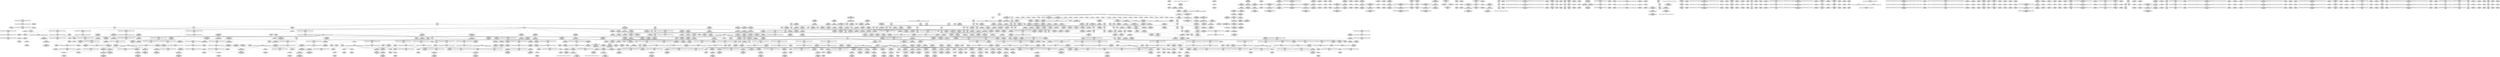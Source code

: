 digraph {
	CE0x4382050 [shape=record,shape=Mrecord,label="{CE0x4382050|rcu_lock_release:bb}"]
	CE0x43abc30 [shape=record,shape=Mrecord,label="{CE0x43abc30|__preempt_count_sub:tmp2}"]
	CE0x42f50f0 [shape=record,shape=Mrecord,label="{CE0x42f50f0|i64*_getelementptr_inbounds_(_24_x_i64_,_24_x_i64_*___llvm_gcov_ctr138,_i64_0,_i64_19)|*Constant*|*SummSink*}"]
	CE0x4300390 [shape=record,shape=Mrecord,label="{CE0x4300390|rcu_read_unlock:tmp4|include/linux/rcupdate.h,933|*SummSource*}"]
	CE0x42db5b0 [shape=record,shape=Mrecord,label="{CE0x42db5b0|rcu_lock_acquire:__here}"]
	CE0x42c2360 [shape=record,shape=Mrecord,label="{CE0x42c2360|GLOBAL:task_has_perm.__warned48|Global_var:task_has_perm.__warned48|*SummSink*}"]
	CE0x4301160 [shape=record,shape=Mrecord,label="{CE0x4301160|rcu_read_lock:tmp6|include/linux/rcupdate.h,882|*SummSource*}"]
	CE0x42ce400 [shape=record,shape=Mrecord,label="{CE0x42ce400|selinux_ptrace_traceme:tmp8|security/selinux/hooks.c,1962|*SummSink*}"]
	CE0x429dcb0 [shape=record,shape=Mrecord,label="{CE0x429dcb0|task_has_perm:tsk1|Function::task_has_perm&Arg::tsk1::|*SummSource*}"]
	CE0x42f0f40 [shape=record,shape=Mrecord,label="{CE0x42f0f40|task_has_perm:tmp37|security/selinux/hooks.c,1526|*SummSource*}"]
	CE0x43007b0 [shape=record,shape=Mrecord,label="{CE0x43007b0|rcu_lock_acquire:map|Function::rcu_lock_acquire&Arg::map::|*SummSink*}"]
	CE0x42feae0 [shape=record,shape=Mrecord,label="{CE0x42feae0|rcu_read_unlock:call3|include/linux/rcupdate.h,933|*SummSource*}"]
	CE0x42ef520 [shape=record,shape=Mrecord,label="{CE0x42ef520|_call_void_mcount()_#3|*SummSink*}"]
	CE0x42e0160 [shape=record,shape=Mrecord,label="{CE0x42e0160|i64*_getelementptr_inbounds_(_11_x_i64_,_11_x_i64_*___llvm_gcov_ctr127,_i64_0,_i64_8)|*Constant*|*SummSink*}"]
	CE0x434e690 [shape=record,shape=Mrecord,label="{CE0x434e690|_call_void___preempt_count_sub(i32_1)_#10,_!dbg_!27715|include/linux/rcupdate.h,244|*SummSink*}"]
	CE0x42a8cc0 [shape=record,shape=Mrecord,label="{CE0x42a8cc0|task_has_perm:tobool14|security/selinux/hooks.c,1526|*SummSink*}"]
	CE0x42e3240 [shape=record,shape=Mrecord,label="{CE0x42e3240|rcu_read_lock:tmp|*SummSink*}"]
	CE0x4288be0 [shape=record,shape=Mrecord,label="{CE0x4288be0|selinux_ptrace_traceme:tmp2|security/selinux/hooks.c,1959|*SummSource*}"]
	CE0x43ad480 [shape=record,shape=Mrecord,label="{CE0x43ad480|_call_void_asm_sideeffect_,_memory_,_dirflag_,_fpsr_,_flags_()_#3,_!dbg_!27711,_!srcloc_!27714|include/linux/rcupdate.h,244}"]
	CE0x39cb0e0 [shape=record,shape=Mrecord,label="{CE0x39cb0e0|selinux_ptrace_traceme:tmp7|security/selinux/hooks.c,1960|*SummSink*}"]
	CE0x4303ae0 [shape=record,shape=Mrecord,label="{CE0x4303ae0|i64_18|*Constant*|*SummSource*}"]
	CE0x429e350 [shape=record,shape=Mrecord,label="{CE0x429e350|_ret_void,_!dbg_!27735|include/linux/rcupdate.h,884}"]
	CE0x4391fa0 [shape=record,shape=Mrecord,label="{CE0x4391fa0|__rcu_read_unlock:tmp|*SummSource*}"]
	CE0x42c47a0 [shape=record,shape=Mrecord,label="{CE0x42c47a0|i64*_getelementptr_inbounds_(_4_x_i64_,_4_x_i64_*___llvm_gcov_ctr130,_i64_0,_i64_2)|*Constant*|*SummSink*}"]
	CE0x42895c0 [shape=record,shape=Mrecord,label="{CE0x42895c0|selinux_ptrace_traceme:tmp1}"]
	CE0x432e9e0 [shape=record,shape=Mrecord,label="{CE0x432e9e0|i64*_getelementptr_inbounds_(_4_x_i64_,_4_x_i64_*___llvm_gcov_ctr134,_i64_0,_i64_2)|*Constant*|*SummSource*}"]
	CE0x42e9800 [shape=record,shape=Mrecord,label="{CE0x42e9800|task_has_perm:land.lhs.true13}"]
	CE0x42db620 [shape=record,shape=Mrecord,label="{CE0x42db620|rcu_lock_acquire:__here|*SummSource*}"]
	CE0x4327a50 [shape=record,shape=Mrecord,label="{CE0x4327a50|i64*_getelementptr_inbounds_(_4_x_i64_,_4_x_i64_*___llvm_gcov_ctr128,_i64_0,_i64_0)|*Constant*|*SummSink*}"]
	CE0x42c9670 [shape=record,shape=Mrecord,label="{CE0x42c9670|get_current:tmp|*SummSink*}"]
	CE0x42bc9e0 [shape=record,shape=Mrecord,label="{CE0x42bc9e0|i64*_getelementptr_inbounds_(_4_x_i64_,_4_x_i64_*___llvm_gcov_ctr129,_i64_0,_i64_1)|*Constant*|*SummSource*}"]
	CE0x4327730 [shape=record,shape=Mrecord,label="{CE0x4327730|__rcu_read_lock:tmp3}"]
	CE0x4304f40 [shape=record,shape=Mrecord,label="{CE0x4304f40|i64_4|*Constant*}"]
	CE0x43964b0 [shape=record,shape=Mrecord,label="{CE0x43964b0|rcu_lock_release:tmp7}"]
	CE0x4395540 [shape=record,shape=Mrecord,label="{CE0x4395540|__rcu_read_lock:tmp1|*SummSource*}"]
	CE0x4392140 [shape=record,shape=Mrecord,label="{CE0x4392140|i64*_getelementptr_inbounds_(_4_x_i64_,_4_x_i64_*___llvm_gcov_ctr128,_i64_0,_i64_0)|*Constant*}"]
	CE0x4359fc0 [shape=record,shape=Mrecord,label="{CE0x4359fc0|128:_i8*,_:_CRE_48,52_}"]
	CE0x4293270 [shape=record,shape=Mrecord,label="{CE0x4293270|selinux_ptrace_traceme:tmp|*SummSource*}"]
	CE0x42adc00 [shape=record,shape=Mrecord,label="{CE0x42adc00|GLOBAL:task_has_perm.__warned|Global_var:task_has_perm.__warned}"]
	CE0x42f3ce0 [shape=record,shape=Mrecord,label="{CE0x42f3ce0|task_has_perm:if.then|*SummSink*}"]
	CE0x42fab80 [shape=record,shape=Mrecord,label="{CE0x42fab80|task_has_perm:tmp53|security/selinux/hooks.c,1526|*SummSink*}"]
	CE0x4323940 [shape=record,shape=Mrecord,label="{CE0x4323940|rcu_lock_acquire:tmp6}"]
	CE0x43ad9f0 [shape=record,shape=Mrecord,label="{CE0x43ad9f0|__rcu_read_unlock:tmp5|include/linux/rcupdate.h,244|*SummSink*}"]
	CE0x4307de0 [shape=record,shape=Mrecord,label="{CE0x4307de0|task_has_perm:tmp|*SummSource*}"]
	CE0x42d8d10 [shape=record,shape=Mrecord,label="{CE0x42d8d10|rcu_read_unlock:call|include/linux/rcupdate.h,933|*SummSink*}"]
	CE0x42da190 [shape=record,shape=Mrecord,label="{CE0x42da190|task_has_perm:security|security/selinux/hooks.c,1525|*SummSink*}"]
	CE0x4306850 [shape=record,shape=Mrecord,label="{CE0x4306850|rcu_read_unlock:bb|*SummSink*}"]
	CE0x43d6600 [shape=record,shape=Mrecord,label="{CE0x43d6600|__preempt_count_add:tmp4|./arch/x86/include/asm/preempt.h,72|*SummSink*}"]
	CE0x4336260 [shape=record,shape=Mrecord,label="{CE0x4336260|_call_void_rcu_read_unlock()_#10,_!dbg_!27790|security/selinux/hooks.c,1527}"]
	CE0x4396c30 [shape=record,shape=Mrecord,label="{CE0x4396c30|__rcu_read_unlock:do.body|*SummSink*}"]
	CE0x4359a10 [shape=record,shape=Mrecord,label="{CE0x4359a10|128:_i8*,_:_CRE_16,20_}"]
	CE0x42a0200 [shape=record,shape=Mrecord,label="{CE0x42a0200|task_has_perm:if.then18|*SummSource*}"]
	CE0x42a1a70 [shape=record,shape=Mrecord,label="{CE0x42a1a70|task_has_perm:real_cred9|security/selinux/hooks.c,1526|*SummSink*}"]
	CE0x4322b80 [shape=record,shape=Mrecord,label="{CE0x4322b80|rcu_read_lock:tmp9|include/linux/rcupdate.h,882|*SummSource*}"]
	"CONST[source:0(mediator),value:2(dynamic)][purpose:{object}][SnkIdx:1]"
	CE0x435fae0 [shape=record,shape=Mrecord,label="{CE0x435fae0|_call_void___rcu_read_unlock()_#10,_!dbg_!27734|include/linux/rcupdate.h,937|*SummSink*}"]
	CE0x4301290 [shape=record,shape=Mrecord,label="{CE0x4301290|rcu_read_lock:tmp6|include/linux/rcupdate.h,882|*SummSink*}"]
	CE0x42f8890 [shape=record,shape=Mrecord,label="{CE0x42f8890|task_has_perm:tmp50|security/selinux/hooks.c,1526|*SummSource*}"]
	CE0x43077a0 [shape=record,shape=Mrecord,label="{CE0x43077a0|task_has_perm:tmp8|security/selinux/hooks.c,1525}"]
	CE0x435d680 [shape=record,shape=Mrecord,label="{CE0x435d680|i64*_getelementptr_inbounds_(_11_x_i64_,_11_x_i64_*___llvm_gcov_ctr132,_i64_0,_i64_10)|*Constant*|*SummSink*}"]
	CE0x42deb20 [shape=record,shape=Mrecord,label="{CE0x42deb20|rcu_read_lock:tmp13|include/linux/rcupdate.h,882|*SummSink*}"]
	CE0x42c5880 [shape=record,shape=Mrecord,label="{CE0x42c5880|i64*_getelementptr_inbounds_(_4_x_i64_,_4_x_i64_*___llvm_gcov_ctr128,_i64_0,_i64_3)|*Constant*}"]
	CE0x438e990 [shape=record,shape=Mrecord,label="{CE0x438e990|i64*_getelementptr_inbounds_(_4_x_i64_,_4_x_i64_*___llvm_gcov_ctr135,_i64_0,_i64_1)|*Constant*|*SummSink*}"]
	CE0x429f420 [shape=record,shape=Mrecord,label="{CE0x429f420|i64*_getelementptr_inbounds_(_24_x_i64_,_24_x_i64_*___llvm_gcov_ctr138,_i64_0,_i64_8)|*Constant*|*SummSource*}"]
	CE0x435df20 [shape=record,shape=Mrecord,label="{CE0x435df20|rcu_read_unlock:tmp22|include/linux/rcupdate.h,935|*SummSink*}"]
	CE0x4322ff0 [shape=record,shape=Mrecord,label="{CE0x4322ff0|rcu_read_lock:tmp10|include/linux/rcupdate.h,882|*SummSource*}"]
	CE0x43977e0 [shape=record,shape=Mrecord,label="{CE0x43977e0|__preempt_count_sub:val|Function::__preempt_count_sub&Arg::val::|*SummSink*}"]
	CE0x42f1950 [shape=record,shape=Mrecord,label="{CE0x42f1950|task_has_perm:land.lhs.true2|*SummSink*}"]
	CE0x42ec1a0 [shape=record,shape=Mrecord,label="{CE0x42ec1a0|rcu_read_unlock:tmp10|include/linux/rcupdate.h,933|*SummSink*}"]
	CE0x42abed0 [shape=record,shape=Mrecord,label="{CE0x42abed0|task_has_perm:do.body|*SummSink*}"]
	CE0x42dee60 [shape=record,shape=Mrecord,label="{CE0x42dee60|rcu_read_lock:tmp14|include/linux/rcupdate.h,882|*SummSource*}"]
	CE0x42bd2a0 [shape=record,shape=Mrecord,label="{CE0x42bd2a0|i64*_getelementptr_inbounds_(_4_x_i64_,_4_x_i64_*___llvm_gcov_ctr129,_i64_0,_i64_2)|*Constant*|*SummSink*}"]
	CE0x42dd220 [shape=record,shape=Mrecord,label="{CE0x42dd220|i64*_getelementptr_inbounds_(_11_x_i64_,_11_x_i64_*___llvm_gcov_ctr132,_i64_0,_i64_0)|*Constant*}"]
	CE0x435f690 [shape=record,shape=Mrecord,label="{CE0x435f690|_ret_void,_!dbg_!27717|include/linux/rcupdate.h,424|*SummSource*}"]
	CE0x42c1b10 [shape=record,shape=Mrecord,label="{CE0x42c1b10|task_has_perm:tmp35|security/selinux/hooks.c,1526}"]
	CE0x42f04f0 [shape=record,shape=Mrecord,label="{CE0x42f04f0|task_has_perm:tmp3|*SummSource*}"]
	CE0x42fd4a0 [shape=record,shape=Mrecord,label="{CE0x42fd4a0|GLOBAL:rcu_read_unlock|*Constant*}"]
	CE0x4336c30 [shape=record,shape=Mrecord,label="{CE0x4336c30|_ret_void,_!dbg_!27735|include/linux/rcupdate.h,938|*SummSource*}"]
	CE0x4296c80 [shape=record,shape=Mrecord,label="{CE0x4296c80|GLOBAL:rcu_lock_acquire|*Constant*}"]
	CE0x4332430 [shape=record,shape=Mrecord,label="{CE0x4332430|i64*_getelementptr_inbounds_(_4_x_i64_,_4_x_i64_*___llvm_gcov_ctr130,_i64_0,_i64_0)|*Constant*|*SummSink*}"]
	CE0x42fed60 [shape=record,shape=Mrecord,label="{CE0x42fed60|_call_void___preempt_count_add(i32_1)_#10,_!dbg_!27711|include/linux/rcupdate.h,239|*SummSink*}"]
	CE0x42bd710 [shape=record,shape=Mrecord,label="{CE0x42bd710|avc_has_perm:ssid|Function::avc_has_perm&Arg::ssid::|*SummSink*}"]
	CE0x429fcc0 [shape=record,shape=Mrecord,label="{CE0x429fcc0|task_has_perm:tmp4|*LoadInst*|security/selinux/hooks.c,1525}"]
	CE0x4391ba0 [shape=record,shape=Mrecord,label="{CE0x4391ba0|i64*_getelementptr_inbounds_(_4_x_i64_,_4_x_i64_*___llvm_gcov_ctr134,_i64_0,_i64_0)|*Constant*|*SummSource*}"]
	CE0x435aea0 [shape=record,shape=Mrecord,label="{CE0x435aea0|128:_i8*,_:_CRE_152,160_}"]
	CE0x42c1e80 [shape=record,shape=Mrecord,label="{CE0x42c1e80|task_has_perm:tmp35|security/selinux/hooks.c,1526|*SummSink*}"]
	CE0x4323bf0 [shape=record,shape=Mrecord,label="{CE0x4323bf0|rcu_lock_acquire:tmp6|*SummSource*}"]
	CE0x42f15a0 [shape=record,shape=Mrecord,label="{CE0x42f15a0|task_has_perm:tmp39|security/selinux/hooks.c,1526}"]
	CE0x42e1b60 [shape=record,shape=Mrecord,label="{CE0x42e1b60|GLOBAL:lockdep_rcu_suspicious|*Constant*}"]
	CE0x435f800 [shape=record,shape=Mrecord,label="{CE0x435f800|_ret_void,_!dbg_!27717|include/linux/rcupdate.h,424|*SummSink*}"]
	CE0x42a4d10 [shape=record,shape=Mrecord,label="{CE0x42a4d10|task_has_perm:tmp11|security/selinux/hooks.c,1525}"]
	CE0x4398880 [shape=record,shape=Mrecord,label="{CE0x4398880|__rcu_read_lock:bb|*SummSource*}"]
	CE0x435a950 [shape=record,shape=Mrecord,label="{CE0x435a950|128:_i8*,_:_CRE_112,120_}"]
	CE0x435cac0 [shape=record,shape=Mrecord,label="{CE0x435cac0|rcu_read_unlock:tmp20|include/linux/rcupdate.h,933|*SummSource*}"]
	CE0x42b0b20 [shape=record,shape=Mrecord,label="{CE0x42b0b20|i8_1|*Constant*|*SummSink*}"]
	CE0x42ac6c0 [shape=record,shape=Mrecord,label="{CE0x42ac6c0|task_has_perm:tmp19|security/selinux/hooks.c,1525}"]
	CE0x42fc5f0 [shape=record,shape=Mrecord,label="{CE0x42fc5f0|task_has_perm:tmp56|security/selinux/hooks.c,1526|*SummSource*}"]
	CE0x43601d0 [shape=record,shape=Mrecord,label="{CE0x43601d0|__rcu_read_unlock:entry|*SummSource*}"]
	CE0x42be130 [shape=record,shape=Mrecord,label="{CE0x42be130|%struct.common_audit_data*_null|*Constant*}"]
	CE0x4350ec0 [shape=record,shape=Mrecord,label="{CE0x4350ec0|rcu_lock_acquire:tmp3}"]
	CE0x432d990 [shape=record,shape=Mrecord,label="{CE0x432d990|i64*_getelementptr_inbounds_(_4_x_i64_,_4_x_i64_*___llvm_gcov_ctr133,_i64_0,_i64_0)|*Constant*|*SummSource*}"]
	CE0x4330dc0 [shape=record,shape=Mrecord,label="{CE0x4330dc0|__preempt_count_sub:tmp3}"]
	CE0x42bb170 [shape=record,shape=Mrecord,label="{CE0x42bb170|task_has_perm:call|security/selinux/hooks.c,1525|*SummSource*}"]
	CE0x42a2830 [shape=record,shape=Mrecord,label="{CE0x42a2830|task_has_perm:land.lhs.true|*SummSink*}"]
	CE0x42a8ba0 [shape=record,shape=Mrecord,label="{CE0x42a8ba0|task_has_perm:tobool14|security/selinux/hooks.c,1526|*SummSource*}"]
	CE0x4333600 [shape=record,shape=Mrecord,label="{CE0x4333600|i64*_getelementptr_inbounds_(_4_x_i64_,_4_x_i64_*___llvm_gcov_ctr133,_i64_0,_i64_3)|*Constant*}"]
	CE0x42ed730 [shape=record,shape=Mrecord,label="{CE0x42ed730|task_has_perm:tmp27|security/selinux/hooks.c,1525}"]
	CE0x42dbcd0 [shape=record,shape=Mrecord,label="{CE0x42dbcd0|rcu_read_lock:tmp3|*SummSource*}"]
	CE0x4353650 [shape=record,shape=Mrecord,label="{CE0x4353650|rcu_lock_acquire:tmp1|*SummSink*}"]
	CE0x42a92b0 [shape=record,shape=Mrecord,label="{CE0x42a92b0|i64_16|*Constant*}"]
	CE0x4332520 [shape=record,shape=Mrecord,label="{CE0x4332520|rcu_lock_acquire:tmp}"]
	CE0x42f4d20 [shape=record,shape=Mrecord,label="{CE0x42f4d20|task_has_perm:tmp45|security/selinux/hooks.c,1526|*SummSource*}"]
	CE0x42c1870 [shape=record,shape=Mrecord,label="{CE0x42c1870|rcu_read_lock:call|include/linux/rcupdate.h,882}"]
	"CONST[source:0(mediator),value:2(dynamic)][purpose:{object}][SnkIdx:2]"
	CE0x434e2c0 [shape=record,shape=Mrecord,label="{CE0x434e2c0|__rcu_read_lock:tmp6|include/linux/rcupdate.h,240}"]
	CE0x42f93a0 [shape=record,shape=Mrecord,label="{CE0x42f93a0|i64*_getelementptr_inbounds_(_24_x_i64_,_24_x_i64_*___llvm_gcov_ctr138,_i64_0,_i64_22)|*Constant*}"]
	CE0x42a14e0 [shape=record,shape=Mrecord,label="{CE0x42a14e0|i64*_getelementptr_inbounds_(_2_x_i64_,_2_x_i64_*___llvm_gcov_ctr98,_i64_0,_i64_1)|*Constant*|*SummSource*}"]
	CE0x42b1aa0 [shape=record,shape=Mrecord,label="{CE0x42b1aa0|selinux_ptrace_traceme:tmp10|security/selinux/hooks.c,1963|*SummSink*}"]
	CE0x4293870 [shape=record,shape=Mrecord,label="{CE0x4293870|_ret_%struct.task_struct*_%tmp4,_!dbg_!27714|./arch/x86/include/asm/current.h,14|*SummSource*}"]
	CE0x4349050 [shape=record,shape=Mrecord,label="{CE0x4349050|rcu_read_lock:tmp21|include/linux/rcupdate.h,884|*SummSource*}"]
	CE0x4306a10 [shape=record,shape=Mrecord,label="{CE0x4306a10|rcu_read_unlock:bb|*SummSource*}"]
	CE0x428f7e0 [shape=record,shape=Mrecord,label="{CE0x428f7e0|selinux_ptrace_traceme:tmp3|security/selinux/hooks.c,1959|*SummSink*}"]
	CE0x429f720 [shape=record,shape=Mrecord,label="{CE0x429f720|selinux_ptrace_traceme:call2|security/selinux/hooks.c,1962|*SummSource*}"]
	CE0x4351fd0 [shape=record,shape=Mrecord,label="{CE0x4351fd0|rcu_read_unlock:tmp16|include/linux/rcupdate.h,933|*SummSink*}"]
	CE0x42d9900 [shape=record,shape=Mrecord,label="{CE0x42d9900|task_has_perm:tmp25|security/selinux/hooks.c,1525}"]
	CE0x42c17a0 [shape=record,shape=Mrecord,label="{CE0x42c17a0|i32_0|*Constant*}"]
	CE0x42aa560 [shape=record,shape=Mrecord,label="{CE0x42aa560|task_has_perm:if.end|*SummSource*}"]
	CE0x42a4ff0 [shape=record,shape=Mrecord,label="{CE0x42a4ff0|task_has_perm:tmp10|security/selinux/hooks.c,1525}"]
	CE0x42f5c60 [shape=record,shape=Mrecord,label="{CE0x42f5c60|_call_void_lockdep_rcu_suspicious(i8*_getelementptr_inbounds_(_25_x_i8_,_25_x_i8_*_.str3,_i32_0,_i32_0),_i32_1526,_i8*_getelementptr_inbounds_(_41_x_i8_,_41_x_i8_*_.str44,_i32_0,_i32_0))_#10,_!dbg_!27771|security/selinux/hooks.c,1526|*SummSource*}"]
	CE0x434b2d0 [shape=record,shape=Mrecord,label="{CE0x434b2d0|_call_void_mcount()_#3|*SummSource*}"]
	CE0x42b51b0 [shape=record,shape=Mrecord,label="{CE0x42b51b0|GLOBAL:task_has_perm|*Constant*}"]
	CE0x42f6e70 [shape=record,shape=Mrecord,label="{CE0x42f6e70|task_has_perm:tmp47|security/selinux/hooks.c,1526}"]
	CE0x42ff5f0 [shape=record,shape=Mrecord,label="{CE0x42ff5f0|GLOBAL:__llvm_gcov_ctr127|Global_var:__llvm_gcov_ctr127|*SummSink*}"]
	CE0x42b4260 [shape=record,shape=Mrecord,label="{CE0x42b4260|selinux_ptrace_traceme:tmp11|security/selinux/hooks.c,1963|*SummSink*}"]
	CE0x4358ef0 [shape=record,shape=Mrecord,label="{CE0x4358ef0|rcu_read_unlock:tmp18|include/linux/rcupdate.h,933|*SummSink*}"]
	CE0x4350260 [shape=record,shape=Mrecord,label="{CE0x4350260|rcu_lock_release:tmp2|*SummSink*}"]
	CE0x42e2da0 [shape=record,shape=Mrecord,label="{CE0x42e2da0|i8_1|*Constant*}"]
	CE0x434dbe0 [shape=record,shape=Mrecord,label="{CE0x434dbe0|i64*_getelementptr_inbounds_(_4_x_i64_,_4_x_i64_*___llvm_gcov_ctr130,_i64_0,_i64_1)|*Constant*|*SummSource*}"]
	CE0x42cbf00 [shape=record,shape=Mrecord,label="{CE0x42cbf00|i64*_getelementptr_inbounds_(_6_x_i64_,_6_x_i64_*___llvm_gcov_ctr137,_i64_0,_i64_4)|*Constant*}"]
	CE0x42b1df0 [shape=record,shape=Mrecord,label="{CE0x42b1df0|get_current:bb}"]
	CE0x4396fa0 [shape=record,shape=Mrecord,label="{CE0x4396fa0|__rcu_read_unlock:do.body|*SummSource*}"]
	CE0x43053a0 [shape=record,shape=Mrecord,label="{CE0x43053a0|GLOBAL:__llvm_gcov_ctr138|Global_var:__llvm_gcov_ctr138}"]
	CE0x42a2ca0 [shape=record,shape=Mrecord,label="{CE0x42a2ca0|rcu_read_lock:entry|*SummSource*}"]
	CE0x42e92f0 [shape=record,shape=Mrecord,label="{CE0x42e92f0|i64*_getelementptr_inbounds_(_24_x_i64_,_24_x_i64_*___llvm_gcov_ctr138,_i64_0,_i64_0)|*Constant*}"]
	CE0x42e1e90 [shape=record,shape=Mrecord,label="{CE0x42e1e90|i32_883|*Constant*|*SummSource*}"]
	CE0x42ed6c0 [shape=record,shape=Mrecord,label="{CE0x42ed6c0|task_has_perm:tmp26|security/selinux/hooks.c,1525|*SummSink*}"]
	CE0x42aadb0 [shape=record,shape=Mrecord,label="{CE0x42aadb0|__rcu_read_lock:tmp4|include/linux/rcupdate.h,239|*SummSink*}"]
	CE0x42b8990 [shape=record,shape=Mrecord,label="{CE0x42b8990|GLOBAL:get_current|*Constant*|*SummSource*}"]
	CE0x434a370 [shape=record,shape=Mrecord,label="{CE0x434a370|i64*_getelementptr_inbounds_(_11_x_i64_,_11_x_i64_*___llvm_gcov_ctr127,_i64_0,_i64_9)|*Constant*|*SummSource*}"]
	CE0x439a230 [shape=record,shape=Mrecord,label="{CE0x439a230|__preempt_count_add:bb|*SummSink*}"]
	CE0x4293ee0 [shape=record,shape=Mrecord,label="{CE0x4293ee0|i64_1|*Constant*|*SummSource*}"]
	CE0x4336520 [shape=record,shape=Mrecord,label="{CE0x4336520|rcu_read_unlock:entry}"]
	CE0x43ab840 [shape=record,shape=Mrecord,label="{CE0x43ab840|i64*_getelementptr_inbounds_(_4_x_i64_,_4_x_i64_*___llvm_gcov_ctr135,_i64_0,_i64_2)|*Constant*|*SummSink*}"]
	CE0x4380cb0 [shape=record,shape=Mrecord,label="{CE0x4380cb0|GLOBAL:__preempt_count|Global_var:__preempt_count}"]
	CE0x4384010 [shape=record,shape=Mrecord,label="{CE0x4384010|i64_ptrtoint_(i8*_blockaddress(_rcu_lock_acquire,_%__here)_to_i64)|*Constant*|*SummSource*}"]
	CE0x42edcf0 [shape=record,shape=Mrecord,label="{CE0x42edcf0|task_has_perm:tmp12|security/selinux/hooks.c,1525|*SummSink*}"]
	CE0x42fad70 [shape=record,shape=Mrecord,label="{CE0x42fad70|task_has_perm:tmp54|security/selinux/hooks.c,1526|*SummSource*}"]
	CE0x42ef8c0 [shape=record,shape=Mrecord,label="{CE0x42ef8c0|_call_void_mcount()_#3|*SummSink*}"]
	CE0x438a8b0 [shape=record,shape=Mrecord,label="{CE0x438a8b0|__preempt_count_add:tmp1|*SummSource*}"]
	CE0x4399b30 [shape=record,shape=Mrecord,label="{CE0x4399b30|__rcu_read_unlock:tmp2}"]
	CE0x431f550 [shape=record,shape=Mrecord,label="{CE0x431f550|_call_void_mcount()_#3|*SummSink*}"]
	CE0x42b77b0 [shape=record,shape=Mrecord,label="{CE0x42b77b0|%struct.task_struct*_(%struct.task_struct**)*_asm_movq_%gs:$_1:P_,$0_,_r,im,_dirflag_,_fpsr_,_flags_|*SummSink*}"]
	CE0x42af520 [shape=record,shape=Mrecord,label="{CE0x42af520|i64_0|*Constant*}"]
	CE0x42891a0 [shape=record,shape=Mrecord,label="{CE0x42891a0|selinux_ptrace_traceme:tmp2|security/selinux/hooks.c,1959}"]
	CE0x4307d00 [shape=record,shape=Mrecord,label="{CE0x4307d00|task_has_perm:tmp}"]
	CE0x4300b90 [shape=record,shape=Mrecord,label="{CE0x4300b90|rcu_lock_acquire:tmp3|*SummSink*}"]
	CE0x4359ee0 [shape=record,shape=Mrecord,label="{CE0x4359ee0|128:_i8*,_:_CRE_44,48_}"]
	CE0x4380e20 [shape=record,shape=Mrecord,label="{CE0x4380e20|GLOBAL:__preempt_count|Global_var:__preempt_count|*SummSource*}"]
	CE0x42dc4c0 [shape=record,shape=Mrecord,label="{CE0x42dc4c0|rcu_read_unlock:tmp9|include/linux/rcupdate.h,933|*SummSource*}"]
	CE0x42b6b00 [shape=record,shape=Mrecord,label="{CE0x42b6b00|selinux_ptrace_traceme:tmp5|security/selinux/hooks.c,1959|*SummSink*}"]
	CE0x42defe0 [shape=record,shape=Mrecord,label="{CE0x42defe0|rcu_read_lock:tmp14|include/linux/rcupdate.h,882|*SummSink*}"]
	CE0x4292b90 [shape=record,shape=Mrecord,label="{CE0x4292b90|selinux_ptrace_traceme:if.end|*SummSource*}"]
	CE0x432f700 [shape=record,shape=Mrecord,label="{CE0x432f700|__preempt_count_sub:bb}"]
	CE0x4330a20 [shape=record,shape=Mrecord,label="{CE0x4330a20|i64*_getelementptr_inbounds_(_4_x_i64_,_4_x_i64_*___llvm_gcov_ctr135,_i64_0,_i64_3)|*Constant*}"]
	CE0x42ad910 [shape=record,shape=Mrecord,label="{CE0x42ad910|task_has_perm:perms|Function::task_has_perm&Arg::perms::|*SummSource*}"]
	CE0x435cd10 [shape=record,shape=Mrecord,label="{CE0x435cd10|rcu_read_unlock:tmp21|include/linux/rcupdate.h,935}"]
	CE0x43026d0 [shape=record,shape=Mrecord,label="{CE0x43026d0|rcu_read_lock:tmp12|include/linux/rcupdate.h,882}"]
	CE0x4327880 [shape=record,shape=Mrecord,label="{CE0x4327880|__rcu_read_lock:tmp3|*SummSource*}"]
	CE0x42e6eb0 [shape=record,shape=Mrecord,label="{CE0x42e6eb0|task_has_perm:tmp41|security/selinux/hooks.c,1526|*SummSource*}"]
	CE0x4341ba0 [shape=record,shape=Mrecord,label="{CE0x4341ba0|__preempt_count_sub:tmp4|./arch/x86/include/asm/preempt.h,77}"]
	CE0x42a1b50 [shape=record,shape=Mrecord,label="{CE0x42a1b50|task_has_perm:tmp31|*LoadInst*|security/selinux/hooks.c,1526|*SummSink*}"]
	CE0x42dd150 [shape=record,shape=Mrecord,label="{CE0x42dd150|__rcu_read_lock:tmp4|include/linux/rcupdate.h,239|*SummSource*}"]
	CE0x43917b0 [shape=record,shape=Mrecord,label="{CE0x43917b0|i64*_getelementptr_inbounds_(_4_x_i64_,_4_x_i64_*___llvm_gcov_ctr134,_i64_0,_i64_0)|*Constant*}"]
	CE0x42c5c30 [shape=record,shape=Mrecord,label="{CE0x42c5c30|GLOBAL:__rcu_read_lock|*Constant*|*SummSink*}"]
	CE0x42f7430 [shape=record,shape=Mrecord,label="{CE0x42f7430|task_has_perm:tmp47|security/selinux/hooks.c,1526|*SummSink*}"]
	CE0x43234c0 [shape=record,shape=Mrecord,label="{CE0x43234c0|i64*_getelementptr_inbounds_(_11_x_i64_,_11_x_i64_*___llvm_gcov_ctr127,_i64_0,_i64_1)|*Constant*|*SummSource*}"]
	CE0x42eea80 [shape=record,shape=Mrecord,label="{CE0x42eea80|rcu_lock_acquire:entry|*SummSource*}"]
	CE0x43c8570 [shape=record,shape=Mrecord,label="{CE0x43c8570|_call_void_asm_addl_$1,_%gs:$0_,_*m,ri,*m,_dirflag_,_fpsr_,_flags_(i32*___preempt_count,_i32_%val,_i32*___preempt_count)_#3,_!dbg_!27714,_!srcloc_!27717|./arch/x86/include/asm/preempt.h,72|*SummSource*}"]
	CE0x435b0c0 [shape=record,shape=Mrecord,label="{CE0x435b0c0|128:_i8*,_:_CRE_168,176_}"]
	CE0x42df9f0 [shape=record,shape=Mrecord,label="{CE0x42df9f0|rcu_read_lock:tmp16|include/linux/rcupdate.h,882|*SummSink*}"]
	CE0x42d83d0 [shape=record,shape=Mrecord,label="{CE0x42d83d0|task_has_perm:tmp2|*SummSink*}"]
	CE0x42a79a0 [shape=record,shape=Mrecord,label="{CE0x42a79a0|task_has_perm:do.end6}"]
	CE0x4396700 [shape=record,shape=Mrecord,label="{CE0x4396700|rcu_lock_release:tmp7|*SummSink*}"]
	CE0x42fe720 [shape=record,shape=Mrecord,label="{CE0x42fe720|__preempt_count_add:val|Function::__preempt_count_add&Arg::val::|*SummSink*}"]
	CE0x43307d0 [shape=record,shape=Mrecord,label="{CE0x43307d0|GLOBAL:__preempt_count|Global_var:__preempt_count}"]
	CE0x42c2de0 [shape=record,shape=Mrecord,label="{CE0x42c2de0|task_has_perm:tmp21|security/selinux/hooks.c,1525|*SummSource*}"]
	CE0x434f560 [shape=record,shape=Mrecord,label="{CE0x434f560|rcu_read_unlock:tobool1|include/linux/rcupdate.h,933|*SummSource*}"]
	CE0x42bae20 [shape=record,shape=Mrecord,label="{CE0x42bae20|i64*_getelementptr_inbounds_(_2_x_i64_,_2_x_i64_*___llvm_gcov_ctr98,_i64_0,_i64_0)|*Constant*}"]
	CE0x42f4a90 [shape=record,shape=Mrecord,label="{CE0x42f4a90|rcu_read_unlock:tobool|include/linux/rcupdate.h,933}"]
	CE0x42e32d0 [shape=record,shape=Mrecord,label="{CE0x42e32d0|i64_1|*Constant*}"]
	CE0x435b3f0 [shape=record,shape=Mrecord,label="{CE0x435b3f0|i32_0|*Constant*|*SummSink*}"]
	CE0x4292cf0 [shape=record,shape=Mrecord,label="{CE0x4292cf0|GLOBAL:__llvm_gcov_ctr137|Global_var:__llvm_gcov_ctr137|*SummSource*}"]
	CE0x4399f20 [shape=record,shape=Mrecord,label="{CE0x4399f20|i64*_getelementptr_inbounds_(_4_x_i64_,_4_x_i64_*___llvm_gcov_ctr134,_i64_0,_i64_2)|*Constant*}"]
	CE0x42f1ee0 [shape=record,shape=Mrecord,label="{CE0x42f1ee0|task_has_perm:tobool4|security/selinux/hooks.c,1525|*SummSink*}"]
	CE0x43d6730 [shape=record,shape=Mrecord,label="{CE0x43d6730|__preempt_count_add:tmp5|./arch/x86/include/asm/preempt.h,72}"]
	CE0x43945a0 [shape=record,shape=Mrecord,label="{CE0x43945a0|rcu_lock_release:__here|*SummSink*}"]
	CE0x42b7640 [shape=record,shape=Mrecord,label="{CE0x42b7640|%struct.task_struct*_(%struct.task_struct**)*_asm_movq_%gs:$_1:P_,$0_,_r,im,_dirflag_,_fpsr_,_flags_}"]
	CE0x42f73c0 [shape=record,shape=Mrecord,label="{CE0x42f73c0|i64*_getelementptr_inbounds_(_24_x_i64_,_24_x_i64_*___llvm_gcov_ctr138,_i64_0,_i64_20)|*Constant*|*SummSink*}"]
	CE0x434f8a0 [shape=record,shape=Mrecord,label="{CE0x434f8a0|GLOBAL:lock_acquire|*Constant*}"]
	CE0x42c7490 [shape=record,shape=Mrecord,label="{CE0x42c7490|rcu_read_lock:tmp7|include/linux/rcupdate.h,882}"]
	CE0x42ae180 [shape=record,shape=Mrecord,label="{CE0x42ae180|i64*_getelementptr_inbounds_(_6_x_i64_,_6_x_i64_*___llvm_gcov_ctr137,_i64_0,_i64_3)|*Constant*|*SummSource*}"]
	CE0x42dfb60 [shape=record,shape=Mrecord,label="{CE0x42dfb60|i64*_getelementptr_inbounds_(_11_x_i64_,_11_x_i64_*___llvm_gcov_ctr127,_i64_0,_i64_8)|*Constant*}"]
	CE0x43079e0 [shape=record,shape=Mrecord,label="{CE0x43079e0|rcu_read_unlock:do.body}"]
	CE0x431fa30 [shape=record,shape=Mrecord,label="{CE0x431fa30|GLOBAL:rcu_lock_map|Global_var:rcu_lock_map|*SummSource*}"]
	CE0x43023e0 [shape=record,shape=Mrecord,label="{CE0x43023e0|rcu_read_lock:tmp11|include/linux/rcupdate.h,882|*SummSource*}"]
	CE0x4307d70 [shape=record,shape=Mrecord,label="{CE0x4307d70|COLLAPSED:_GCMRE___llvm_gcov_ctr138_internal_global_24_x_i64_zeroinitializer:_elem_0:default:}"]
	CE0x42f7bc0 [shape=record,shape=Mrecord,label="{CE0x42f7bc0|task_has_perm:tmp49|security/selinux/hooks.c,1526}"]
	CE0x4336470 [shape=record,shape=Mrecord,label="{CE0x4336470|_call_void_rcu_read_unlock()_#10,_!dbg_!27790|security/selinux/hooks.c,1527|*SummSink*}"]
	CE0x4360700 [shape=record,shape=Mrecord,label="{CE0x4360700|_ret_void,_!dbg_!27717|include/linux/rcupdate.h,245}"]
	CE0x42f33b0 [shape=record,shape=Mrecord,label="{CE0x42f33b0|task_has_perm:tmp23|security/selinux/hooks.c,1525|*SummSource*}"]
	CE0x435f5a0 [shape=record,shape=Mrecord,label="{CE0x435f5a0|_ret_void,_!dbg_!27717|include/linux/rcupdate.h,424}"]
	CE0x435d6f0 [shape=record,shape=Mrecord,label="{CE0x435d6f0|rcu_read_unlock:tmp21|include/linux/rcupdate.h,935|*SummSink*}"]
	CE0x42c0ea0 [shape=record,shape=Mrecord,label="{CE0x42c0ea0|rcu_read_lock:land.lhs.true2|*SummSource*}"]
	CE0x4297880 [shape=record,shape=Mrecord,label="{CE0x4297880|get_current:entry|*SummSource*}"]
	CE0x435a620 [shape=record,shape=Mrecord,label="{CE0x435a620|128:_i8*,_:_CRE_88,89_}"]
	CE0x42d9060 [shape=record,shape=Mrecord,label="{CE0x42d9060|rcu_read_unlock:call|include/linux/rcupdate.h,933|*SummSource*}"]
	CE0x431ff90 [shape=record,shape=Mrecord,label="{CE0x431ff90|__rcu_read_lock:tmp7|include/linux/rcupdate.h,240|*SummSource*}"]
	CE0x42a9010 [shape=record,shape=Mrecord,label="{CE0x42a9010|i64_15|*Constant*|*SummSink*}"]
	CE0x4335c40 [shape=record,shape=Mrecord,label="{CE0x4335c40|task_has_perm:tmp57|security/selinux/hooks.c,1526|*SummSource*}"]
	CE0x42b5340 [shape=record,shape=Mrecord,label="{CE0x42b5340|GLOBAL:task_has_perm|*Constant*|*SummSink*}"]
	CE0x435ad90 [shape=record,shape=Mrecord,label="{CE0x435ad90|128:_i8*,_:_CRE_144,152_}"]
	CE0x43366e0 [shape=record,shape=Mrecord,label="{CE0x43366e0|GLOBAL:rcu_read_unlock|*Constant*|*SummSink*}"]
	CE0x42b1540 [shape=record,shape=Mrecord,label="{CE0x42b1540|_ret_i32_%retval.0,_!dbg_!27723|security/selinux/hooks.c,1963|*SummSource*}"]
	CE0x43037d0 [shape=record,shape=Mrecord,label="{CE0x43037d0|task_has_perm:tmp42|security/selinux/hooks.c,1526}"]
	CE0x4351af0 [shape=record,shape=Mrecord,label="{CE0x4351af0|rcu_read_unlock:tmp15|include/linux/rcupdate.h,933|*SummSink*}"]
	CE0x42fb3b0 [shape=record,shape=Mrecord,label="{CE0x42fb3b0|COLLAPSED:_CMRE:_elem_0::|security/selinux/hooks.c,1526}"]
	CE0x42e3340 [shape=record,shape=Mrecord,label="{CE0x42e3340|rcu_read_lock:tmp1}"]
	CE0x43535e0 [shape=record,shape=Mrecord,label="{CE0x43535e0|rcu_lock_acquire:tmp1|*SummSource*}"]
	CE0x43240c0 [shape=record,shape=Mrecord,label="{CE0x43240c0|rcu_lock_acquire:tmp7|*SummSource*}"]
	CE0x42ff780 [shape=record,shape=Mrecord,label="{CE0x42ff780|rcu_read_lock:tmp5|include/linux/rcupdate.h,882}"]
	CE0x42a1720 [shape=record,shape=Mrecord,label="{CE0x42a1720|task_has_perm:real_cred9|security/selinux/hooks.c,1526}"]
	CE0x428f850 [shape=record,shape=Mrecord,label="{CE0x428f850|selinux_ptrace_traceme:tmp3|security/selinux/hooks.c,1959|*SummSource*}"]
	CE0x42b5e80 [shape=record,shape=Mrecord,label="{CE0x42b5e80|i32_2|*Constant*|*SummSink*}"]
	CE0x42983a0 [shape=record,shape=Mrecord,label="{CE0x42983a0|_call_void_mcount()_#3|*SummSource*}"]
	CE0x42a97e0 [shape=record,shape=Mrecord,label="{CE0x42a97e0|rcu_read_lock:bb|*SummSink*}"]
	CE0x43557a0 [shape=record,shape=Mrecord,label="{CE0x43557a0|rcu_read_unlock:call3|include/linux/rcupdate.h,933}"]
	CE0x4334250 [shape=record,shape=Mrecord,label="{CE0x4334250|rcu_lock_release:tmp6|*SummSource*}"]
	CE0x438a3f0 [shape=record,shape=Mrecord,label="{CE0x438a3f0|i64*_getelementptr_inbounds_(_4_x_i64_,_4_x_i64_*___llvm_gcov_ctr129,_i64_0,_i64_1)|*Constant*}"]
	CE0x42ac100 [shape=record,shape=Mrecord,label="{CE0x42ac100|task_has_perm:land.lhs.true15|*SummSource*}"]
	CE0x42a8260 [shape=record,shape=Mrecord,label="{CE0x42a8260|i8*_getelementptr_inbounds_(_41_x_i8_,_41_x_i8_*_.str44,_i32_0,_i32_0)|*Constant*|*SummSink*}"]
	CE0x42f1cf0 [shape=record,shape=Mrecord,label="{CE0x42f1cf0|task_has_perm:if.then18}"]
	CE0x434e3a0 [shape=record,shape=Mrecord,label="{CE0x434e3a0|__rcu_read_lock:tmp6|include/linux/rcupdate.h,240|*SummSink*}"]
	CE0x42c14f0 [shape=record,shape=Mrecord,label="{CE0x42c14f0|rcu_read_lock:call|include/linux/rcupdate.h,882|*SummSource*}"]
	CE0x42bd670 [shape=record,shape=Mrecord,label="{CE0x42bd670|avc_has_perm:ssid|Function::avc_has_perm&Arg::ssid::|*SummSource*}"]
	CE0x435a1e0 [shape=record,shape=Mrecord,label="{CE0x435a1e0|128:_i8*,_:_CRE_56,64_}"]
	CE0x435ac80 [shape=record,shape=Mrecord,label="{CE0x435ac80|128:_i8*,_:_CRE_136,144_}"]
	CE0x4308bf0 [shape=record,shape=Mrecord,label="{CE0x4308bf0|task_has_perm:tmp36|security/selinux/hooks.c,1526|*SummSource*}"]
	CE0x42f53f0 [shape=record,shape=Mrecord,label="{CE0x42f53f0|task_has_perm:tmp46|security/selinux/hooks.c,1526|*SummSink*}"]
	CE0x4351600 [shape=record,shape=Mrecord,label="{CE0x4351600|i64*_getelementptr_inbounds_(_4_x_i64_,_4_x_i64_*___llvm_gcov_ctr128,_i64_0,_i64_3)|*Constant*|*SummSource*}"]
	CE0x4391440 [shape=record,shape=Mrecord,label="{CE0x4391440|i64_1|*Constant*}"]
	CE0x434b770 [shape=record,shape=Mrecord,label="{CE0x434b770|_call_void_asm_addl_$1,_%gs:$0_,_*m,ri,*m,_dirflag_,_fpsr_,_flags_(i32*___preempt_count,_i32_%sub,_i32*___preempt_count)_#3,_!dbg_!27717,_!srcloc_!27718|./arch/x86/include/asm/preempt.h,77|*SummSink*}"]
	CE0x4324a50 [shape=record,shape=Mrecord,label="{CE0x4324a50|rcu_lock_release:indirectgoto|*SummSink*}"]
	CE0x435f360 [shape=record,shape=Mrecord,label="{CE0x435f360|GLOBAL:__rcu_read_unlock|*Constant*}"]
	CE0x4297740 [shape=record,shape=Mrecord,label="{CE0x4297740|task_has_perm:tmp18|security/selinux/hooks.c,1525|*SummSource*}"]
	CE0x432f550 [shape=record,shape=Mrecord,label="{CE0x432f550|__preempt_count_add:tmp7|./arch/x86/include/asm/preempt.h,73|*SummSink*}"]
	CE0x43538f0 [shape=record,shape=Mrecord,label="{CE0x43538f0|rcu_read_unlock:land.lhs.true|*SummSource*}"]
	CE0x42f58c0 [shape=record,shape=Mrecord,label="{CE0x42f58c0|_call_void_lockdep_rcu_suspicious(i8*_getelementptr_inbounds_(_25_x_i8_,_25_x_i8_*_.str3,_i32_0,_i32_0),_i32_1526,_i8*_getelementptr_inbounds_(_41_x_i8_,_41_x_i8_*_.str44,_i32_0,_i32_0))_#10,_!dbg_!27771|security/selinux/hooks.c,1526}"]
	CE0x42b60e0 [shape=record,shape=Mrecord,label="{CE0x42b60e0|%struct.lockdep_map*_null|*Constant*|*SummSource*}"]
	CE0x43238d0 [shape=record,shape=Mrecord,label="{CE0x43238d0|rcu_read_lock:if.then}"]
	CE0x435b1d0 [shape=record,shape=Mrecord,label="{CE0x435b1d0|i32_0|*Constant*}"]
	CE0x42a4f50 [shape=record,shape=Mrecord,label="{CE0x42a4f50|i64_5|*Constant*|*SummSink*}"]
	CE0x42f2ea0 [shape=record,shape=Mrecord,label="{CE0x42f2ea0|rcu_read_lock:tmp8|include/linux/rcupdate.h,882}"]
	CE0x42a2ef0 [shape=record,shape=Mrecord,label="{CE0x42a2ef0|_call_void_mcount()_#3}"]
	CE0x42a2710 [shape=record,shape=Mrecord,label="{CE0x42a2710|task_has_perm:land.lhs.true|*SummSource*}"]
	CE0x4308e00 [shape=record,shape=Mrecord,label="{CE0x4308e00|i64_15|*Constant*}"]
	CE0x4354cc0 [shape=record,shape=Mrecord,label="{CE0x4354cc0|rcu_read_unlock:tmp14|include/linux/rcupdate.h,933}"]
	CE0x4303940 [shape=record,shape=Mrecord,label="{CE0x4303940|i64_18|*Constant*}"]
	CE0x42f1af0 [shape=record,shape=Mrecord,label="{CE0x42f1af0|task_has_perm:bb|*SummSource*}"]
	CE0x4295a60 [shape=record,shape=Mrecord,label="{CE0x4295a60|i64*_getelementptr_inbounds_(_6_x_i64_,_6_x_i64_*___llvm_gcov_ctr137,_i64_0,_i64_0)|*Constant*|*SummSource*}"]
	CE0x42a62b0 [shape=record,shape=Mrecord,label="{CE0x42a62b0|task_has_perm:tmp3}"]
	CE0x42eeb50 [shape=record,shape=Mrecord,label="{CE0x42eeb50|rcu_lock_acquire:entry|*SummSink*}"]
	CE0x42ad680 [shape=record,shape=Mrecord,label="{CE0x42ad680|task_has_perm:perms|Function::task_has_perm&Arg::perms::}"]
	CE0x429b750 [shape=record,shape=Mrecord,label="{CE0x429b750|task_has_perm:call3|security/selinux/hooks.c,1525}"]
	CE0x43adc20 [shape=record,shape=Mrecord,label="{CE0x43adc20|void_(i32*,_i32,_i32*)*_asm_addl_$1,_%gs:$0_,_*m,ri,*m,_dirflag_,_fpsr_,_flags_}"]
	CE0x429b4b0 [shape=record,shape=Mrecord,label="{CE0x429b4b0|task_has_perm:tmp13|security/selinux/hooks.c,1525|*SummSource*}"]
	CE0x4302880 [shape=record,shape=Mrecord,label="{CE0x4302880|rcu_read_lock:tmp12|include/linux/rcupdate.h,882|*SummSource*}"]
	CE0x42fdfb0 [shape=record,shape=Mrecord,label="{CE0x42fdfb0|GLOBAL:__llvm_gcov_ctr132|Global_var:__llvm_gcov_ctr132|*SummSink*}"]
	CE0x435e360 [shape=record,shape=Mrecord,label="{CE0x435e360|_call_void_rcu_lock_release(%struct.lockdep_map*_rcu_lock_map)_#10,_!dbg_!27733|include/linux/rcupdate.h,935|*SummSource*}"]
	CE0x4338630 [shape=record,shape=Mrecord,label="{CE0x4338630|i64_0|*Constant*}"]
	CE0x42976d0 [shape=record,shape=Mrecord,label="{CE0x42976d0|task_has_perm:tmp18|security/selinux/hooks.c,1525}"]
	CE0x42fc720 [shape=record,shape=Mrecord,label="{CE0x42fc720|task_has_perm:tmp56|security/selinux/hooks.c,1526|*SummSink*}"]
	CE0x4382f50 [shape=record,shape=Mrecord,label="{CE0x4382f50|void_(i32*,_i32,_i32*)*_asm_addl_$1,_%gs:$0_,_*m,ri,*m,_dirflag_,_fpsr_,_flags_}"]
	CE0x43847c0 [shape=record,shape=Mrecord,label="{CE0x43847c0|i64*_getelementptr_inbounds_(_4_x_i64_,_4_x_i64_*___llvm_gcov_ctr130,_i64_0,_i64_3)|*Constant*|*SummSource*}"]
	CE0x4383350 [shape=record,shape=Mrecord,label="{CE0x4383350|_call_void_lock_acquire(%struct.lockdep_map*_%map,_i32_0,_i32_0,_i32_2,_i32_0,_%struct.lockdep_map*_null,_i64_ptrtoint_(i8*_blockaddress(_rcu_lock_acquire,_%__here)_to_i64))_#10,_!dbg_!27716|include/linux/rcupdate.h,418|*SummSource*}"]
	CE0x434eb40 [shape=record,shape=Mrecord,label="{CE0x434eb40|rcu_read_unlock:tmp2}"]
	CE0x435a0d0 [shape=record,shape=Mrecord,label="{CE0x435a0d0|128:_i8*,_:_CRE_52,56_}"]
	CE0x42f8630 [shape=record,shape=Mrecord,label="{CE0x42f8630|i64*_getelementptr_inbounds_(_24_x_i64_,_24_x_i64_*___llvm_gcov_ctr138,_i64_0,_i64_21)|*Constant*|*SummSink*}"]
	CE0x4292770 [shape=record,shape=Mrecord,label="{CE0x4292770|selinux_ptrace_traceme:call|security/selinux/hooks.c,1958|*SummSink*}"]
	CE0x42f7590 [shape=record,shape=Mrecord,label="{CE0x42f7590|task_has_perm:tmp48|security/selinux/hooks.c,1526|*SummSource*}"]
	CE0x43952c0 [shape=record,shape=Mrecord,label="{CE0x43952c0|i64*_getelementptr_inbounds_(_4_x_i64_,_4_x_i64_*___llvm_gcov_ctr134,_i64_0,_i64_1)|*Constant*}"]
	CE0x42a3ae0 [shape=record,shape=Mrecord,label="{CE0x42a3ae0|task_has_perm:tobool1|security/selinux/hooks.c,1525}"]
	CE0x42c1ff0 [shape=record,shape=Mrecord,label="{CE0x42c1ff0|GLOBAL:task_has_perm.__warned48|Global_var:task_has_perm.__warned48}"]
	CE0x42c1d50 [shape=record,shape=Mrecord,label="{CE0x42c1d50|task_has_perm:tmp35|security/selinux/hooks.c,1526|*SummSource*}"]
	CE0x42de690 [shape=record,shape=Mrecord,label="{CE0x42de690|i64_6|*Constant*}"]
	CE0x4394b10 [shape=record,shape=Mrecord,label="{CE0x4394b10|__rcu_read_lock:tmp5|include/linux/rcupdate.h,239|*SummSource*}"]
	CE0x42eebc0 [shape=record,shape=Mrecord,label="{CE0x42eebc0|GLOBAL:rcu_lock_map|Global_var:rcu_lock_map}"]
	CE0x42b3a00 [shape=record,shape=Mrecord,label="{CE0x42b3a00|task_has_perm:entry}"]
	CE0x4395220 [shape=record,shape=Mrecord,label="{CE0x4395220|_call_void___preempt_count_add(i32_1)_#10,_!dbg_!27711|include/linux/rcupdate.h,239}"]
	CE0x42c8350 [shape=record,shape=Mrecord,label="{CE0x42c8350|i64*_getelementptr_inbounds_(_4_x_i64_,_4_x_i64_*___llvm_gcov_ctr133,_i64_0,_i64_2)|*Constant*|*SummSink*}"]
	CE0x42f86a0 [shape=record,shape=Mrecord,label="{CE0x42f86a0|task_has_perm:tmp49|security/selinux/hooks.c,1526|*SummSink*}"]
	CE0x42b2430 [shape=record,shape=Mrecord,label="{CE0x42b2430|i32_(i32,_i32,_i16,_i32,_%struct.common_audit_data*)*_bitcast_(i32_(i32,_i32,_i16,_i32,_%struct.common_audit_data.495*)*_avc_has_perm_to_i32_(i32,_i32,_i16,_i32,_%struct.common_audit_data*)*)|*Constant*}"]
	CE0x42a4630 [shape=record,shape=Mrecord,label="{CE0x42a4630|selinux_ptrace_traceme:tmp4|security/selinux/hooks.c,1959|*SummSource*}"]
	CE0x434bcd0 [shape=record,shape=Mrecord,label="{CE0x434bcd0|rcu_read_unlock:tmp14|include/linux/rcupdate.h,933|*SummSink*}"]
	CE0x42d7bf0 [shape=record,shape=Mrecord,label="{CE0x42d7bf0|i64_2|*Constant*}"]
	CE0x42be300 [shape=record,shape=Mrecord,label="{CE0x42be300|avc_has_perm:tclass|Function::avc_has_perm&Arg::tclass::|*SummSource*}"]
	CE0x4304770 [shape=record,shape=Mrecord,label="{CE0x4304770|rcu_read_unlock:tmp|*SummSink*}"]
	CE0x42faf10 [shape=record,shape=Mrecord,label="{CE0x42faf10|task_has_perm:tmp54|security/selinux/hooks.c,1526|*SummSink*}"]
	CE0x42e5b90 [shape=record,shape=Mrecord,label="{CE0x42e5b90|COLLAPSED:_GCMRE___llvm_gcov_ctr98_internal_global_2_x_i64_zeroinitializer:_elem_0:default:}"]
	CE0x4385190 [shape=record,shape=Mrecord,label="{CE0x4385190|rcu_lock_release:tmp3|*SummSource*}"]
	CE0x43550b0 [shape=record,shape=Mrecord,label="{CE0x43550b0|rcu_lock_acquire:tmp|*SummSource*}"]
	CE0x42ddfa0 [shape=record,shape=Mrecord,label="{CE0x42ddfa0|rcu_read_lock:call3|include/linux/rcupdate.h,882|*SummSource*}"]
	CE0x42aa290 [shape=record,shape=Mrecord,label="{CE0x42aa290|task_has_perm:tobool4|security/selinux/hooks.c,1525|*SummSource*}"]
	CE0x42c19a0 [shape=record,shape=Mrecord,label="{CE0x42c19a0|task_has_perm:tmp34|security/selinux/hooks.c,1526|*SummSink*}"]
	CE0x4293450 [shape=record,shape=Mrecord,label="{CE0x4293450|_ret_%struct.task_struct*_%tmp4,_!dbg_!27714|./arch/x86/include/asm/current.h,14}"]
	CE0x42fab10 [shape=record,shape=Mrecord,label="{CE0x42fab10|i64*_getelementptr_inbounds_(_24_x_i64_,_24_x_i64_*___llvm_gcov_ctr138,_i64_0,_i64_23)|*Constant*|*SummSink*}"]
	CE0x4351270 [shape=record,shape=Mrecord,label="{CE0x4351270|rcu_read_unlock:tmp3}"]
	CE0x42dc530 [shape=record,shape=Mrecord,label="{CE0x42dc530|rcu_read_unlock:tmp9|include/linux/rcupdate.h,933|*SummSink*}"]
	CE0x42ed180 [shape=record,shape=Mrecord,label="{CE0x42ed180|i64*_getelementptr_inbounds_(_24_x_i64_,_24_x_i64_*___llvm_gcov_ctr138,_i64_0,_i64_12)|*Constant*}"]
	CE0x42e8110 [shape=record,shape=Mrecord,label="{CE0x42e8110|task_has_perm:tmp45|security/selinux/hooks.c,1526}"]
	CE0x42f4b70 [shape=record,shape=Mrecord,label="{CE0x42f4b70|rcu_read_unlock:tobool|include/linux/rcupdate.h,933|*SummSource*}"]
	CE0x42da8b0 [shape=record,shape=Mrecord,label="{CE0x42da8b0|task_has_perm:tmp28|security/selinux/hooks.c,1525|*SummSource*}"]
	CE0x42c2c40 [shape=record,shape=Mrecord,label="{CE0x42c2c40|task_has_perm:tmp21|security/selinux/hooks.c,1525}"]
	CE0x42f18e0 [shape=record,shape=Mrecord,label="{CE0x42f18e0|task_has_perm:tmp38|security/selinux/hooks.c,1526|*SummSource*}"]
	CE0x4298240 [shape=record,shape=Mrecord,label="{CE0x4298240|selinux_ptrace_traceme:if.then|*SummSource*}"]
	CE0x43ae1b0 [shape=record,shape=Mrecord,label="{CE0x43ae1b0|COLLAPSED:_GCMRE___llvm_gcov_ctr134_internal_global_4_x_i64_zeroinitializer:_elem_0:default:}"]
	CE0x4304360 [shape=record,shape=Mrecord,label="{CE0x4304360|task_has_perm:tmp1|*SummSource*}"]
	CE0x42d6f10 [shape=record,shape=Mrecord,label="{CE0x42d6f10|task_has_perm:do.body21}"]
	CE0x434b620 [shape=record,shape=Mrecord,label="{CE0x434b620|_call_void_asm_addl_$1,_%gs:$0_,_*m,ri,*m,_dirflag_,_fpsr_,_flags_(i32*___preempt_count,_i32_%sub,_i32*___preempt_count)_#3,_!dbg_!27717,_!srcloc_!27718|./arch/x86/include/asm/preempt.h,77|*SummSource*}"]
	CE0x4381960 [shape=record,shape=Mrecord,label="{CE0x4381960|_call_void_mcount()_#3|*SummSource*}"]
	CE0x42c53d0 [shape=record,shape=Mrecord,label="{CE0x42c53d0|_call_void_mcount()_#3}"]
	CE0x4292c40 [shape=record,shape=Mrecord,label="{CE0x4292c40|_call_void_mcount()_#3|*SummSink*}"]
	CE0x42baf20 [shape=record,shape=Mrecord,label="{CE0x42baf20|task_has_perm:tmp4|*LoadInst*|security/selinux/hooks.c,1525|*SummSink*}"]
	CE0x434f4d0 [shape=record,shape=Mrecord,label="{CE0x434f4d0|rcu_read_unlock:tobool1|include/linux/rcupdate.h,933}"]
	CE0x43063e0 [shape=record,shape=Mrecord,label="{CE0x43063e0|task_has_perm:tmp6|security/selinux/hooks.c,1525}"]
	CE0x43adff0 [shape=record,shape=Mrecord,label="{CE0x43adff0|i64*_getelementptr_inbounds_(_4_x_i64_,_4_x_i64_*___llvm_gcov_ctr129,_i64_0,_i64_2)|*Constant*}"]
	CE0x42aa400 [shape=record,shape=Mrecord,label="{CE0x42aa400|task_has_perm:if.end}"]
	CE0x4293710 [shape=record,shape=Mrecord,label="{CE0x4293710|i64_2|*Constant*|*SummSource*}"]
	CE0x42beb40 [shape=record,shape=Mrecord,label="{CE0x42beb40|%struct.common_audit_data*_null|*Constant*|*SummSink*}"]
	CE0x42a2b50 [shape=record,shape=Mrecord,label="{CE0x42a2b50|GLOBAL:rcu_read_lock|*Constant*|*SummSource*}"]
	CE0x43094f0 [shape=record,shape=Mrecord,label="{CE0x43094f0|task_has_perm:tmp15|security/selinux/hooks.c,1525|*SummSink*}"]
	CE0x43276a0 [shape=record,shape=Mrecord,label="{CE0x43276a0|_call_void___preempt_count_sub(i32_1)_#10,_!dbg_!27715|include/linux/rcupdate.h,244}"]
	CE0x4350180 [shape=record,shape=Mrecord,label="{CE0x4350180|rcu_lock_release:tmp2}"]
	CE0x432e570 [shape=record,shape=Mrecord,label="{CE0x432e570|i64*_getelementptr_inbounds_(_4_x_i64_,_4_x_i64_*___llvm_gcov_ctr128,_i64_0,_i64_1)|*Constant*|*SummSink*}"]
	CE0x4348ab0 [shape=record,shape=Mrecord,label="{CE0x4348ab0|rcu_read_lock:tmp21|include/linux/rcupdate.h,884}"]
	CE0x42977b0 [shape=record,shape=Mrecord,label="{CE0x42977b0|task_has_perm:tmp18|security/selinux/hooks.c,1525|*SummSink*}"]
	CE0x42e1f00 [shape=record,shape=Mrecord,label="{CE0x42e1f00|i32_883|*Constant*|*SummSink*}"]
	CE0x42e3fc0 [shape=record,shape=Mrecord,label="{CE0x42e3fc0|rcu_read_lock:tobool1|include/linux/rcupdate.h,882}"]
	CE0x42eb600 [shape=record,shape=Mrecord,label="{CE0x42eb600|task_has_perm:tmp40|security/selinux/hooks.c,1526|*SummSource*}"]
	CE0x42e4d90 [shape=record,shape=Mrecord,label="{CE0x42e4d90|GLOBAL:lockdep_rcu_suspicious|*Constant*|*SummSource*}"]
	CE0x42fe610 [shape=record,shape=Mrecord,label="{CE0x42fe610|__preempt_count_add:val|Function::__preempt_count_add&Arg::val::}"]
	CE0x432e360 [shape=record,shape=Mrecord,label="{CE0x432e360|rcu_lock_acquire:bb|*SummSource*}"]
	CE0x43b3000 [shape=record,shape=Mrecord,label="{CE0x43b3000|void_(i32*,_i32,_i32*)*_asm_addl_$1,_%gs:$0_,_*m,ri,*m,_dirflag_,_fpsr_,_flags_|*SummSink*}"]
	CE0x43c47b0 [shape=record,shape=Mrecord,label="{CE0x43c47b0|__preempt_count_sub:tmp7|./arch/x86/include/asm/preempt.h,78|*SummSource*}"]
	CE0x4297c00 [shape=record,shape=Mrecord,label="{CE0x4297c00|GLOBAL:current_task|Global_var:current_task}"]
	CE0x42ee190 [shape=record,shape=Mrecord,label="{CE0x42ee190|rcu_read_unlock:tmp7|include/linux/rcupdate.h,933|*SummSink*}"]
	CE0x42980e0 [shape=record,shape=Mrecord,label="{CE0x42980e0|i64_2|*Constant*|*SummSink*}"]
	CE0x42d1a60 [shape=record,shape=Mrecord,label="{CE0x42d1a60|selinux_ptrace_traceme:call1|security/selinux/hooks.c,1962}"]
	CE0x42a2c30 [shape=record,shape=Mrecord,label="{CE0x42a2c30|rcu_read_lock:entry}"]
	CE0x42a7b10 [shape=record,shape=Mrecord,label="{CE0x42a7b10|task_has_perm:do.end6|*SummSource*}"]
	CE0x42d9490 [shape=record,shape=Mrecord,label="{CE0x42d9490|task_has_perm:tmp24|security/selinux/hooks.c,1525|*SummSource*}"]
	CE0x42dea50 [shape=record,shape=Mrecord,label="{CE0x42dea50|rcu_read_lock:tmp13|include/linux/rcupdate.h,882|*SummSource*}"]
	CE0x4303140 [shape=record,shape=Mrecord,label="{CE0x4303140|task_has_perm:tobool17|security/selinux/hooks.c,1526}"]
	CE0x435a840 [shape=record,shape=Mrecord,label="{CE0x435a840|128:_i8*,_:_CRE_104,112_}"]
	"CONST[source:0(mediator),value:0(static)][purpose:{operation}][SrcIdx:2]"
	CE0x434f080 [shape=record,shape=Mrecord,label="{CE0x434f080|GLOBAL:__preempt_count_add|*Constant*|*SummSink*}"]
	CE0x4334010 [shape=record,shape=Mrecord,label="{CE0x4334010|i64*_getelementptr_inbounds_(_4_x_i64_,_4_x_i64_*___llvm_gcov_ctr133,_i64_0,_i64_3)|*Constant*|*SummSink*}"]
	CE0x42fc8f0 [shape=record,shape=Mrecord,label="{CE0x42fc8f0|task_has_perm:sid25|security/selinux/hooks.c,1526}"]
	CE0x42a1ae0 [shape=record,shape=Mrecord,label="{CE0x42a1ae0|task_has_perm:tmp31|*LoadInst*|security/selinux/hooks.c,1526|*SummSource*}"]
	CE0x43495b0 [shape=record,shape=Mrecord,label="{CE0x43495b0|rcu_read_lock:tmp22|include/linux/rcupdate.h,884}"]
	CE0x4360000 [shape=record,shape=Mrecord,label="{CE0x4360000|GLOBAL:__rcu_read_unlock|*Constant*|*SummSource*}"]
	CE0x43493c0 [shape=record,shape=Mrecord,label="{CE0x43493c0|rcu_read_lock:tmp21|include/linux/rcupdate.h,884|*SummSink*}"]
	CE0x42bff20 [shape=record,shape=Mrecord,label="{CE0x42bff20|_ret_void,_!dbg_!27719|./arch/x86/include/asm/preempt.h,73|*SummSink*}"]
	CE0x42f97f0 [shape=record,shape=Mrecord,label="{CE0x42f97f0|i64*_getelementptr_inbounds_(_24_x_i64_,_24_x_i64_*___llvm_gcov_ctr138,_i64_0,_i64_22)|*Constant*|*SummSource*}"]
	CE0x4300630 [shape=record,shape=Mrecord,label="{CE0x4300630|rcu_lock_acquire:map|Function::rcu_lock_acquire&Arg::map::|*SummSource*}"]
	CE0x42b8730 [shape=record,shape=Mrecord,label="{CE0x42b8730|selinux_ptrace_traceme:call1|security/selinux/hooks.c,1962|*SummSource*}"]
	CE0x42ddca0 [shape=record,shape=Mrecord,label="{CE0x42ddca0|task_has_perm:tmp15|security/selinux/hooks.c,1525|*SummSource*}"]
	CE0x42bec60 [shape=record,shape=Mrecord,label="{CE0x42bec60|task_has_perm:sid|security/selinux/hooks.c,1525}"]
	CE0x43d6590 [shape=record,shape=Mrecord,label="{CE0x43d6590|__preempt_count_add:tmp4|./arch/x86/include/asm/preempt.h,72|*SummSource*}"]
	CE0x4391cf0 [shape=record,shape=Mrecord,label="{CE0x4391cf0|__rcu_read_unlock:tmp3|*SummSource*}"]
	CE0x42fabf0 [shape=record,shape=Mrecord,label="{CE0x42fabf0|task_has_perm:tmp54|security/selinux/hooks.c,1526}"]
	CE0x429c050 [shape=record,shape=Mrecord,label="{CE0x429c050|get_current:tmp4|./arch/x86/include/asm/current.h,14|*SummSink*}"]
	CE0x4359cd0 [shape=record,shape=Mrecord,label="{CE0x4359cd0|128:_i8*,_:_CRE_32,36_}"]
	CE0x42992f0 [shape=record,shape=Mrecord,label="{CE0x42992f0|task_has_perm:tmp26|security/selinux/hooks.c,1525}"]
	CE0x43522e0 [shape=record,shape=Mrecord,label="{CE0x43522e0|_call_void_mcount()_#3|*SummSource*}"]
	CE0x4288520 [shape=record,shape=Mrecord,label="{CE0x4288520|task_has_perm:perms|Function::task_has_perm&Arg::perms::|*SummSink*}"]
	CE0x4296680 [shape=record,shape=Mrecord,label="{CE0x4296680|i32_128|*Constant*|*SummSink*}"]
	CE0x42b4c50 [shape=record,shape=Mrecord,label="{CE0x42b4c50|selinux_ptrace_traceme:call|security/selinux/hooks.c,1958|*SummSource*}"]
	CE0x42f51d0 [shape=record,shape=Mrecord,label="{CE0x42f51d0|task_has_perm:tmp46|security/selinux/hooks.c,1526}"]
	CE0x4342b90 [shape=record,shape=Mrecord,label="{CE0x4342b90|i64*_getelementptr_inbounds_(_4_x_i64_,_4_x_i64_*___llvm_gcov_ctr135,_i64_0,_i64_2)|*Constant*}"]
	CE0x4288600 [shape=record,shape=Mrecord,label="{CE0x4288600|_ret_i32_%call26,_!dbg_!27792|security/selinux/hooks.c,1528|*SummSource*}"]
	CE0x42fec10 [shape=record,shape=Mrecord,label="{CE0x42fec10|rcu_read_unlock:call3|include/linux/rcupdate.h,933|*SummSink*}"]
	CE0x4322a00 [shape=record,shape=Mrecord,label="{CE0x4322a00|rcu_read_lock:tmp10|include/linux/rcupdate.h,882}"]
	CE0x4350700 [shape=record,shape=Mrecord,label="{CE0x4350700|rcu_read_unlock:do.end|*SummSink*}"]
	CE0x43594d0 [shape=record,shape=Mrecord,label="{CE0x43594d0|rcu_lock_acquire:tmp5|include/linux/rcupdate.h,418|*SummSink*}"]
	CE0x42f8710 [shape=record,shape=Mrecord,label="{CE0x42f8710|task_has_perm:tmp50|security/selinux/hooks.c,1526}"]
	CE0x4325aa0 [shape=record,shape=Mrecord,label="{CE0x4325aa0|__rcu_read_lock:do.body}"]
	CE0x42e4e00 [shape=record,shape=Mrecord,label="{CE0x42e4e00|GLOBAL:lockdep_rcu_suspicious|*Constant*|*SummSink*}"]
	CE0x439dd90 [shape=record,shape=Mrecord,label="{CE0x439dd90|_ret_void,_!dbg_!27720|./arch/x86/include/asm/preempt.h,78|*SummSource*}"]
	CE0x4327500 [shape=record,shape=Mrecord,label="{CE0x4327500|_call_void_asm_sideeffect_,_memory_,_dirflag_,_fpsr_,_flags_()_#3,_!dbg_!27711,_!srcloc_!27714|include/linux/rcupdate.h,244|*SummSource*}"]
	CE0x42f0a30 [shape=record,shape=Mrecord,label="{CE0x42f0a30|rcu_read_unlock:if.then|*SummSource*}"]
	CE0x42dcd70 [shape=record,shape=Mrecord,label="{CE0x42dcd70|_call_void_rcu_lock_acquire(%struct.lockdep_map*_rcu_lock_map)_#10,_!dbg_!27711|include/linux/rcupdate.h,881|*SummSource*}"]
	CE0x42db380 [shape=record,shape=Mrecord,label="{CE0x42db380|rcu_read_unlock:tmp10|include/linux/rcupdate.h,933|*SummSource*}"]
	CE0x4355020 [shape=record,shape=Mrecord,label="{CE0x4355020|rcu_read_unlock:tmp14|include/linux/rcupdate.h,933|*SummSource*}"]
	CE0x4397cc0 [shape=record,shape=Mrecord,label="{CE0x4397cc0|i64*_getelementptr_inbounds_(_4_x_i64_,_4_x_i64_*___llvm_gcov_ctr129,_i64_0,_i64_3)|*Constant*|*SummSink*}"]
	CE0x42ba920 [shape=record,shape=Mrecord,label="{CE0x42ba920|task_has_perm:do.end22|*SummSource*}"]
	CE0x435ab70 [shape=record,shape=Mrecord,label="{CE0x435ab70|128:_i8*,_:_CRE_128,136_}"]
	CE0x42c0290 [shape=record,shape=Mrecord,label="{CE0x42c0290|task_has_perm:tmp32|security/selinux/hooks.c,1526|*SummSink*}"]
	CE0x4299b40 [shape=record,shape=Mrecord,label="{CE0x4299b40|get_current:bb|*SummSink*}"]
	CE0x432c2c0 [shape=record,shape=Mrecord,label="{CE0x432c2c0|rcu_lock_acquire:tmp4|include/linux/rcupdate.h,418}"]
	CE0x42c1220 [shape=record,shape=Mrecord,label="{CE0x42c1220|_call_void_rcu_read_lock()_#10,_!dbg_!27714|security/selinux/hooks.c,1524|*SummSink*}"]
	CE0x42c2510 [shape=record,shape=Mrecord,label="{CE0x42c2510|rcu_read_unlock:land.lhs.true2}"]
	CE0x42d9820 [shape=record,shape=Mrecord,label="{CE0x42d9820|i64*_getelementptr_inbounds_(_24_x_i64_,_24_x_i64_*___llvm_gcov_ctr138,_i64_0,_i64_11)|*Constant*|*SummSink*}"]
	CE0x43970d0 [shape=record,shape=Mrecord,label="{CE0x43970d0|__rcu_read_unlock:bb}"]
	CE0x429e170 [shape=record,shape=Mrecord,label="{CE0x429e170|i32_0|*Constant*}"]
	CE0x43d6520 [shape=record,shape=Mrecord,label="{CE0x43d6520|__preempt_count_add:tmp4|./arch/x86/include/asm/preempt.h,72}"]
	CE0x4307fe0 [shape=record,shape=Mrecord,label="{CE0x4307fe0|task_has_perm:tmp|*SummSink*}"]
	CE0x43914b0 [shape=record,shape=Mrecord,label="{CE0x43914b0|__preempt_count_add:tmp1}"]
	CE0x4331e60 [shape=record,shape=Mrecord,label="{CE0x4331e60|_call_void_mcount()_#3|*SummSource*}"]
	CE0x42bdb40 [shape=record,shape=Mrecord,label="{CE0x42bdb40|avc_has_perm:tsid|Function::avc_has_perm&Arg::tsid::|*SummSink*}"]
	CE0x42fb880 [shape=record,shape=Mrecord,label="{CE0x42fb880|task_has_perm:security24|security/selinux/hooks.c,1526|*SummSource*}"]
	CE0x434b470 [shape=record,shape=Mrecord,label="{CE0x434b470|__preempt_count_sub:sub|./arch/x86/include/asm/preempt.h,77|*SummSink*}"]
	CE0x42a2610 [shape=record,shape=Mrecord,label="{CE0x42a2610|rcu_read_lock:land.lhs.true2}"]
	CE0x42ef320 [shape=record,shape=Mrecord,label="{CE0x42ef320|rcu_read_lock:land.lhs.true|*SummSource*}"]
	CE0x435a2f0 [shape=record,shape=Mrecord,label="{CE0x435a2f0|128:_i8*,_:_CRE_64,72_}"]
	CE0x435ec50 [shape=record,shape=Mrecord,label="{CE0x435ec50|GLOBAL:rcu_lock_release|*Constant*|*SummSource*}"]
	CE0x42f2bb0 [shape=record,shape=Mrecord,label="{CE0x42f2bb0|GLOBAL:rcu_read_lock.__warned|Global_var:rcu_read_lock.__warned|*SummSource*}"]
	CE0x429c7b0 [shape=record,shape=Mrecord,label="{CE0x429c7b0|i32_77|*Constant*}"]
	CE0x4307600 [shape=record,shape=Mrecord,label="{CE0x4307600|task_has_perm:tmp7|security/selinux/hooks.c,1525|*SummSink*}"]
	CE0x43ae600 [shape=record,shape=Mrecord,label="{CE0x43ae600|__preempt_count_add:bb|*SummSource*}"]
	CE0x42d9b20 [shape=record,shape=Mrecord,label="{CE0x42d9b20|_call_void_asm_sideeffect_,_memory_,_dirflag_,_fpsr_,_flags_()_#3,_!dbg_!27714,_!srcloc_!27715|include/linux/rcupdate.h,239}"]
	CE0x4341c10 [shape=record,shape=Mrecord,label="{CE0x4341c10|__preempt_count_sub:tmp4|./arch/x86/include/asm/preempt.h,77|*SummSource*}"]
	CE0x42f19e0 [shape=record,shape=Mrecord,label="{CE0x42f19e0|task_has_perm:bb}"]
	CE0x4307b90 [shape=record,shape=Mrecord,label="{CE0x4307b90|rcu_read_unlock:do.body|*SummSink*}"]
	CE0x42a4e80 [shape=record,shape=Mrecord,label="{CE0x42a4e80|i64_5|*Constant*|*SummSource*}"]
	CE0x4332360 [shape=record,shape=Mrecord,label="{CE0x4332360|_ret_void,_!dbg_!27720|./arch/x86/include/asm/preempt.h,78}"]
	CE0x42f2740 [shape=record,shape=Mrecord,label="{CE0x42f2740|0:_i8,_:_GCMR_task_has_perm.__warned_internal_global_i8_0,_section_.data.unlikely_,_align_1:_elem_0:default:}"]
	CE0x42e7ac0 [shape=record,shape=Mrecord,label="{CE0x42e7ac0|task_has_perm:tmp43|security/selinux/hooks.c,1526|*SummSink*}"]
	CE0x42c8b00 [shape=record,shape=Mrecord,label="{CE0x42c8b00|rcu_read_unlock:tmp6|include/linux/rcupdate.h,933|*SummSource*}"]
	CE0x4324bb0 [shape=record,shape=Mrecord,label="{CE0x4324bb0|rcu_lock_acquire:indirectgoto|*SummSource*}"]
	CE0x42b1130 [shape=record,shape=Mrecord,label="{CE0x42b1130|get_current:tmp1|*SummSink*}"]
	CE0x434c8c0 [shape=record,shape=Mrecord,label="{CE0x434c8c0|i32_1|*Constant*}"]
	CE0x43033e0 [shape=record,shape=Mrecord,label="{CE0x43033e0|task_has_perm:tobool17|security/selinux/hooks.c,1526|*SummSink*}"]
	CE0x42f5040 [shape=record,shape=Mrecord,label="{CE0x42f5040|i64*_getelementptr_inbounds_(_24_x_i64_,_24_x_i64_*___llvm_gcov_ctr138,_i64_0,_i64_19)|*Constant*|*SummSource*}"]
	CE0x42e1430 [shape=record,shape=Mrecord,label="{CE0x42e1430|i8*_getelementptr_inbounds_(_25_x_i8_,_25_x_i8_*_.str45,_i32_0,_i32_0)|*Constant*|*SummSource*}"]
	CE0x433e9a0 [shape=record,shape=Mrecord,label="{CE0x433e9a0|__preempt_count_sub:tmp6|./arch/x86/include/asm/preempt.h,78|*SummSource*}"]
	CE0x42e48d0 [shape=record,shape=Mrecord,label="{CE0x42e48d0|rcu_read_lock:tobool|include/linux/rcupdate.h,882|*SummSource*}"]
	CE0x42fe2b0 [shape=record,shape=Mrecord,label="{CE0x42fe2b0|_ret_void,_!dbg_!27717|include/linux/rcupdate.h,419|*SummSink*}"]
	CE0x42b3bc0 [shape=record,shape=Mrecord,label="{CE0x42b3bc0|task_has_perm:tsk1|Function::task_has_perm&Arg::tsk1::}"]
	CE0x42926b0 [shape=record,shape=Mrecord,label="{CE0x42926b0|GLOBAL:cap_ptrace_traceme|*Constant*|*SummSource*}"]
	CE0x42c44f0 [shape=record,shape=Mrecord,label="{CE0x42c44f0|rcu_read_lock:tmp1|*SummSink*}"]
	CE0x4335db0 [shape=record,shape=Mrecord,label="{CE0x4335db0|task_has_perm:tmp57|security/selinux/hooks.c,1526|*SummSink*}"]
	CE0x4356230 [shape=record,shape=Mrecord,label="{CE0x4356230|__preempt_count_add:tmp6|./arch/x86/include/asm/preempt.h,73|*SummSink*}"]
	CE0x42c63e0 [shape=record,shape=Mrecord,label="{CE0x42c63e0|rcu_read_lock:tmp}"]
	CE0x43975f0 [shape=record,shape=Mrecord,label="{CE0x43975f0|__preempt_count_sub:val|Function::__preempt_count_sub&Arg::val::}"]
	CE0x4308a30 [shape=record,shape=Mrecord,label="{CE0x4308a30|0:_i8,_:_GCMR_task_has_perm.__warned48_internal_global_i8_0,_section_.data.unlikely_,_align_1:_elem_0:default:}"]
	CE0x42faa60 [shape=record,shape=Mrecord,label="{CE0x42faa60|i64*_getelementptr_inbounds_(_24_x_i64_,_24_x_i64_*___llvm_gcov_ctr138,_i64_0,_i64_23)|*Constant*|*SummSource*}"]
	CE0x4383980 [shape=record,shape=Mrecord,label="{CE0x4383980|i64*_getelementptr_inbounds_(_4_x_i64_,_4_x_i64_*___llvm_gcov_ctr128,_i64_0,_i64_0)|*Constant*|*SummSource*}"]
	CE0x435e9f0 [shape=record,shape=Mrecord,label="{CE0x435e9f0|GLOBAL:rcu_lock_release|*Constant*|*SummSink*}"]
	CE0x43b36d0 [shape=record,shape=Mrecord,label="{CE0x43b36d0|i64*_getelementptr_inbounds_(_4_x_i64_,_4_x_i64_*___llvm_gcov_ctr135,_i64_0,_i64_3)|*Constant*|*SummSource*}"]
	CE0x42dd7e0 [shape=record,shape=Mrecord,label="{CE0x42dd7e0|task_has_perm:tmp14|security/selinux/hooks.c,1525}"]
	CE0x429de10 [shape=record,shape=Mrecord,label="{CE0x429de10|task_has_perm:tsk2|Function::task_has_perm&Arg::tsk2::}"]
	CE0x43278f0 [shape=record,shape=Mrecord,label="{CE0x43278f0|__rcu_read_lock:tmp3|*SummSink*}"]
	CE0x4382c10 [shape=record,shape=Mrecord,label="{CE0x4382c10|__preempt_count_sub:tmp5|./arch/x86/include/asm/preempt.h,77|*SummSource*}"]
	CE0x432dce0 [shape=record,shape=Mrecord,label="{CE0x432dce0|__rcu_read_lock:tmp|*SummSink*}"]
	CE0x4385310 [shape=record,shape=Mrecord,label="{CE0x4385310|_call_void_mcount()_#3}"]
	CE0x42c6a70 [shape=record,shape=Mrecord,label="{CE0x42c6a70|rcu_read_unlock:tmp8|include/linux/rcupdate.h,933|*SummSource*}"]
	CE0x42ab530 [shape=record,shape=Mrecord,label="{CE0x42ab530|task_has_perm:do.end22}"]
	CE0x42ad200 [shape=record,shape=Mrecord,label="{CE0x42ad200|i64*_getelementptr_inbounds_(_24_x_i64_,_24_x_i64_*___llvm_gcov_ctr138,_i64_0,_i64_9)|*Constant*|*SummSink*}"]
	CE0x42e7990 [shape=record,shape=Mrecord,label="{CE0x42e7990|task_has_perm:tmp43|security/selinux/hooks.c,1526|*SummSource*}"]
	CE0x4293e30 [shape=record,shape=Mrecord,label="{CE0x4293e30|selinux_ptrace_traceme:if.end|*SummSink*}"]
	CE0x432fda0 [shape=record,shape=Mrecord,label="{CE0x432fda0|i64*_getelementptr_inbounds_(_4_x_i64_,_4_x_i64_*___llvm_gcov_ctr135,_i64_0,_i64_0)|*Constant*}"]
	CE0x42b36c0 [shape=record,shape=Mrecord,label="{CE0x42b36c0|task_has_perm:real_cred|security/selinux/hooks.c,1525|*SummSource*}"]
	CE0x43483e0 [shape=record,shape=Mrecord,label="{CE0x43483e0|rcu_read_lock:tmp19|include/linux/rcupdate.h,882}"]
	CE0x4323190 [shape=record,shape=Mrecord,label="{CE0x4323190|COLLAPSED:_GCMRE___llvm_gcov_ctr132_internal_global_11_x_i64_zeroinitializer:_elem_0:default:}"]
	CE0x42ab450 [shape=record,shape=Mrecord,label="{CE0x42ab450|task_has_perm:do.body5|*SummSource*}"]
	CE0x42fc160 [shape=record,shape=Mrecord,label="{CE0x42fc160|task_has_perm:tmp55|security/selinux/hooks.c,1526|*SummSink*}"]
	CE0x4338010 [shape=record,shape=Mrecord,label="{CE0x4338010|GLOBAL:__llvm_gcov_ctr132|Global_var:__llvm_gcov_ctr132}"]
	CE0x4324460 [shape=record,shape=Mrecord,label="{CE0x4324460|i8*_undef|*Constant*|*SummSource*}"]
	CE0x43998a0 [shape=record,shape=Mrecord,label="{CE0x43998a0|_call_void_asm_addl_$1,_%gs:$0_,_*m,ri,*m,_dirflag_,_fpsr_,_flags_(i32*___preempt_count,_i32_%sub,_i32*___preempt_count)_#3,_!dbg_!27717,_!srcloc_!27718|./arch/x86/include/asm/preempt.h,77}"]
	CE0x438ae90 [shape=record,shape=Mrecord,label="{CE0x438ae90|__rcu_read_unlock:tmp6|include/linux/rcupdate.h,245}"]
	CE0x4323120 [shape=record,shape=Mrecord,label="{CE0x4323120|rcu_read_unlock:tmp}"]
	CE0x42c85a0 [shape=record,shape=Mrecord,label="{CE0x42c85a0|i64*_getelementptr_inbounds_(_4_x_i64_,_4_x_i64_*___llvm_gcov_ctr133,_i64_0,_i64_2)|*Constant*|*SummSource*}"]
	CE0x429fc50 [shape=record,shape=Mrecord,label="{CE0x429fc50|task_has_perm:real_cred|security/selinux/hooks.c,1525|*SummSink*}"]
	CE0x42dd630 [shape=record,shape=Mrecord,label="{CE0x42dd630|i64_6|*Constant*}"]
	CE0x43607c0 [shape=record,shape=Mrecord,label="{CE0x43607c0|_ret_void,_!dbg_!27717|include/linux/rcupdate.h,245|*SummSource*}"]
	CE0x42a0410 [shape=record,shape=Mrecord,label="{CE0x42a0410|task_has_perm:do.body}"]
	CE0x4396800 [shape=record,shape=Mrecord,label="{CE0x4396800|i8*_undef|*Constant*}"]
	CE0x42b4050 [shape=record,shape=Mrecord,label="{CE0x42b4050|selinux_ptrace_traceme:tmp11|security/selinux/hooks.c,1963}"]
	CE0x42f21d0 [shape=record,shape=Mrecord,label="{CE0x42f21d0|i64_7|*Constant*|*SummSource*}"]
	CE0x435d180 [shape=record,shape=Mrecord,label="{CE0x435d180|i64*_getelementptr_inbounds_(_11_x_i64_,_11_x_i64_*___llvm_gcov_ctr132,_i64_0,_i64_10)|*Constant*}"]
	CE0x42e90a0 [shape=record,shape=Mrecord,label="{CE0x42e90a0|task_has_perm:do.body10|*SummSource*}"]
	CE0x42ec310 [shape=record,shape=Mrecord,label="{CE0x42ec310|task_has_perm:do.body5}"]
	CE0x4306960 [shape=record,shape=Mrecord,label="{CE0x4306960|rcu_read_unlock:land.lhs.true}"]
	CE0x4394350 [shape=record,shape=Mrecord,label="{CE0x4394350|rcu_lock_release:bb|*SummSink*}"]
	CE0x4331fe0 [shape=record,shape=Mrecord,label="{CE0x4331fe0|__preempt_count_sub:entry|*SummSource*}"]
	CE0x43349e0 [shape=record,shape=Mrecord,label="{CE0x43349e0|rcu_lock_release:tmp|*SummSource*}"]
	CE0x42f0590 [shape=record,shape=Mrecord,label="{CE0x42f0590|task_has_perm:tmp3|*SummSink*}"]
	CE0x4399340 [shape=record,shape=Mrecord,label="{CE0x4399340|i64*_getelementptr_inbounds_(_4_x_i64_,_4_x_i64_*___llvm_gcov_ctr129,_i64_0,_i64_0)|*Constant*|*SummSink*}"]
	CE0x42e4800 [shape=record,shape=Mrecord,label="{CE0x42e4800|rcu_read_lock:tobool|include/linux/rcupdate.h,882|*SummSink*}"]
	CE0x4302560 [shape=record,shape=Mrecord,label="{CE0x4302560|rcu_read_lock:tmp11|include/linux/rcupdate.h,882|*SummSink*}"]
	CE0x54b4ea0 [shape=record,shape=Mrecord,label="{CE0x54b4ea0|selinux_ptrace_traceme:tmp7|security/selinux/hooks.c,1960|*SummSource*}"]
	CE0x42ecc80 [shape=record,shape=Mrecord,label="{CE0x42ecc80|_call_void___rcu_read_lock()_#10,_!dbg_!27710|include/linux/rcupdate.h,879|*SummSource*}"]
	CE0x42fcbe0 [shape=record,shape=Mrecord,label="{CE0x42fcbe0|task_has_perm:sid25|security/selinux/hooks.c,1526|*SummSource*}"]
	CE0x43048e0 [shape=record,shape=Mrecord,label="{CE0x43048e0|rcu_read_unlock:tmp1|*SummSink*}"]
	CE0x432c690 [shape=record,shape=Mrecord,label="{CE0x432c690|i64*_getelementptr_inbounds_(_4_x_i64_,_4_x_i64_*___llvm_gcov_ctr128,_i64_0,_i64_1)|*Constant*|*SummSource*}"]
	CE0x42fa780 [shape=record,shape=Mrecord,label="{CE0x42fa780|task_has_perm:tmp53|security/selinux/hooks.c,1526|*SummSource*}"]
	CE0x4337100 [shape=record,shape=Mrecord,label="{CE0x4337100|avc_has_perm:auditdata|Function::avc_has_perm&Arg::auditdata::}"]
	CE0x42b75a0 [shape=record,shape=Mrecord,label="{CE0x42b75a0|selinux_ptrace_traceme:call1|security/selinux/hooks.c,1962|*SummSink*}"]
	CE0x432c330 [shape=record,shape=Mrecord,label="{CE0x432c330|rcu_lock_acquire:tmp4|include/linux/rcupdate.h,418|*SummSource*}"]
	CE0x42a9710 [shape=record,shape=Mrecord,label="{CE0x42a9710|rcu_read_lock:bb|*SummSource*}"]
	CE0x4391a90 [shape=record,shape=Mrecord,label="{CE0x4391a90|__preempt_count_add:tmp|*SummSource*}"]
	CE0x42b8a60 [shape=record,shape=Mrecord,label="{CE0x42b8a60|selinux_ptrace_traceme:entry}"]
	CE0x42fbee0 [shape=record,shape=Mrecord,label="{CE0x42fbee0|task_has_perm:tmp55|security/selinux/hooks.c,1526|*SummSource*}"]
	CE0x42e5170 [shape=record,shape=Mrecord,label="{CE0x42e5170|i32_1525|*Constant*|*SummSource*}"]
	CE0x42c52c0 [shape=record,shape=Mrecord,label="{CE0x42c52c0|rcu_read_lock:tmp3|*SummSink*}"]
	CE0x42e4690 [shape=record,shape=Mrecord,label="{CE0x42e4690|rcu_read_lock:tobool|include/linux/rcupdate.h,882}"]
	CE0x42e7390 [shape=record,shape=Mrecord,label="{CE0x42e7390|task_has_perm:tmp42|security/selinux/hooks.c,1526|*SummSource*}"]
	CE0x4398f40 [shape=record,shape=Mrecord,label="{CE0x4398f40|__preempt_count_sub:tmp1}"]
	CE0x42b2810 [shape=record,shape=Mrecord,label="{CE0x42b2810|i32_(i32,_i32,_i16,_i32,_%struct.common_audit_data*)*_bitcast_(i32_(i32,_i32,_i16,_i32,_%struct.common_audit_data.495*)*_avc_has_perm_to_i32_(i32,_i32,_i16,_i32,_%struct.common_audit_data*)*)|*Constant*|*SummSink*}"]
	CE0x4398070 [shape=record,shape=Mrecord,label="{CE0x4398070|rcu_lock_release:tmp|*SummSink*}"]
	CE0x42883f0 [shape=record,shape=Mrecord,label="{CE0x42883f0|task_has_perm:tmp31|*LoadInst*|security/selinux/hooks.c,1526}"]
	CE0x4300400 [shape=record,shape=Mrecord,label="{CE0x4300400|rcu_read_unlock:tmp4|include/linux/rcupdate.h,933|*SummSink*}"]
	CE0x434a300 [shape=record,shape=Mrecord,label="{CE0x434a300|i64*_getelementptr_inbounds_(_11_x_i64_,_11_x_i64_*___llvm_gcov_ctr127,_i64_0,_i64_9)|*Constant*}"]
	CE0x4337450 [shape=record,shape=Mrecord,label="{CE0x4337450|_ret_i32_%retval.0,_!dbg_!27728|security/selinux/avc.c,775|*SummSink*}"]
	CE0x42cbf70 [shape=record,shape=Mrecord,label="{CE0x42cbf70|selinux_ptrace_traceme:tmp8|security/selinux/hooks.c,1962}"]
	CE0x42c0c10 [shape=record,shape=Mrecord,label="{CE0x42c0c10|task_has_perm:tmp34|security/selinux/hooks.c,1526|*SummSource*}"]
	CE0x42eab20 [shape=record,shape=Mrecord,label="{CE0x42eab20|task_has_perm:tmp22|security/selinux/hooks.c,1525|*SummSource*}"]
	CE0x4287a10 [shape=record,shape=Mrecord,label="{CE0x4287a10|task_has_perm:tmp30|security/selinux/hooks.c,1525}"]
	CE0x42f7730 [shape=record,shape=Mrecord,label="{CE0x42f7730|task_has_perm:tmp48|security/selinux/hooks.c,1526|*SummSink*}"]
	CE0x434a8d0 [shape=record,shape=Mrecord,label="{CE0x434a8d0|rcu_read_unlock:do.end}"]
	CE0x42e9480 [shape=record,shape=Mrecord,label="{CE0x42e9480|i64*_getelementptr_inbounds_(_24_x_i64_,_24_x_i64_*___llvm_gcov_ctr138,_i64_0,_i64_0)|*Constant*|*SummSource*}"]
	CE0x42de290 [shape=record,shape=Mrecord,label="{CE0x42de290|i64_7|*Constant*}"]
	CE0x4334ec0 [shape=record,shape=Mrecord,label="{CE0x4334ec0|rcu_lock_release:tmp5|include/linux/rcupdate.h,423|*SummSource*}"]
	CE0x434b340 [shape=record,shape=Mrecord,label="{CE0x434b340|_call_void_mcount()_#3|*SummSink*}"]
	CE0x42ff4a0 [shape=record,shape=Mrecord,label="{CE0x42ff4a0|GLOBAL:__llvm_gcov_ctr127|Global_var:__llvm_gcov_ctr127|*SummSource*}"]
	CE0x42dd2f0 [shape=record,shape=Mrecord,label="{CE0x42dd2f0|i64*_getelementptr_inbounds_(_11_x_i64_,_11_x_i64_*___llvm_gcov_ctr132,_i64_0,_i64_0)|*Constant*|*SummSource*}"]
	CE0x42a5820 [shape=record,shape=Mrecord,label="{CE0x42a5820|i8*_getelementptr_inbounds_(_25_x_i8_,_25_x_i8_*_.str3,_i32_0,_i32_0)|*Constant*}"]
	CE0x42dc890 [shape=record,shape=Mrecord,label="{CE0x42dc890|i64*_getelementptr_inbounds_(_24_x_i64_,_24_x_i64_*___llvm_gcov_ctr138,_i64_0,_i64_1)|*Constant*|*SummSource*}"]
	CE0x4325c90 [shape=record,shape=Mrecord,label="{CE0x4325c90|__rcu_read_lock:do.body|*SummSink*}"]
	CE0x429c650 [shape=record,shape=Mrecord,label="{CE0x429c650|GLOBAL:current_task|Global_var:current_task|*SummSink*}"]
	CE0x432e3d0 [shape=record,shape=Mrecord,label="{CE0x432e3d0|rcu_lock_acquire:bb|*SummSink*}"]
	CE0x4293c50 [shape=record,shape=Mrecord,label="{CE0x4293c50|selinux_ptrace_traceme:tobool|security/selinux/hooks.c,1959}"]
	CE0x42f2330 [shape=record,shape=Mrecord,label="{CE0x42f2330|i64_7|*Constant*|*SummSink*}"]
	CE0x43adf30 [shape=record,shape=Mrecord,label="{CE0x43adf30|_call_void_mcount()_#3|*SummSink*}"]
	CE0x4398fb0 [shape=record,shape=Mrecord,label="{CE0x4398fb0|__preempt_count_sub:tmp1|*SummSource*}"]
	CE0x429cb50 [shape=record,shape=Mrecord,label="{CE0x429cb50|_ret_%struct.task_struct*_%tmp4,_!dbg_!27714|./arch/x86/include/asm/current.h,14|*SummSink*}"]
	CE0x4302160 [shape=record,shape=Mrecord,label="{CE0x4302160|rcu_read_lock:tmp11|include/linux/rcupdate.h,882}"]
	CE0x42a42c0 [shape=record,shape=Mrecord,label="{CE0x42a42c0|_ret_void,_!dbg_!27735|include/linux/rcupdate.h,884|*SummSink*}"]
	CE0x4399c10 [shape=record,shape=Mrecord,label="{CE0x4399c10|__rcu_read_unlock:tmp2|*SummSink*}"]
	CE0x42b06a0 [shape=record,shape=Mrecord,label="{CE0x42b06a0|selinux_ptrace_traceme:retval.0|*SummSource*}"]
	CE0x42c5660 [shape=record,shape=Mrecord,label="{CE0x42c5660|_call_void_mcount()_#3|*SummSource*}"]
	CE0x434a750 [shape=record,shape=Mrecord,label="{CE0x434a750|rcu_read_unlock:if.end|*SummSink*}"]
	CE0x4354140 [shape=record,shape=Mrecord,label="{CE0x4354140|rcu_lock_release:tmp1|*SummSink*}"]
	CE0x43d69f0 [shape=record,shape=Mrecord,label="{CE0x43d69f0|i64*_getelementptr_inbounds_(_4_x_i64_,_4_x_i64_*___llvm_gcov_ctr129,_i64_0,_i64_2)|*Constant*|*SummSource*}"]
	CE0x42b0fd0 [shape=record,shape=Mrecord,label="{CE0x42b0fd0|_call_void_lockdep_rcu_suspicious(i8*_getelementptr_inbounds_(_25_x_i8_,_25_x_i8_*_.str3,_i32_0,_i32_0),_i32_1525,_i8*_getelementptr_inbounds_(_41_x_i8_,_41_x_i8_*_.str44,_i32_0,_i32_0))_#10,_!dbg_!27734|security/selinux/hooks.c,1525}"]
	CE0x42e6fc0 [shape=record,shape=Mrecord,label="{CE0x42e6fc0|task_has_perm:tmp41|security/selinux/hooks.c,1526|*SummSink*}"]
	CE0x42e85e0 [shape=record,shape=Mrecord,label="{CE0x42e85e0|i64*_getelementptr_inbounds_(_24_x_i64_,_24_x_i64_*___llvm_gcov_ctr138,_i64_0,_i64_19)|*Constant*}"]
	CE0x42d82f0 [shape=record,shape=Mrecord,label="{CE0x42d82f0|task_has_perm:tmp2}"]
	CE0x42dd4f0 [shape=record,shape=Mrecord,label="{CE0x42dd4f0|i64*_getelementptr_inbounds_(_11_x_i64_,_11_x_i64_*___llvm_gcov_ctr132,_i64_0,_i64_0)|*Constant*|*SummSink*}"]
	CE0x42f00e0 [shape=record,shape=Mrecord,label="{CE0x42f00e0|i64*_getelementptr_inbounds_(_11_x_i64_,_11_x_i64_*___llvm_gcov_ctr127,_i64_0,_i64_0)|*Constant*}"]
	CE0x4324f20 [shape=record,shape=Mrecord,label="{CE0x4324f20|__rcu_read_unlock:do.end|*SummSource*}"]
	CE0x43ae360 [shape=record,shape=Mrecord,label="{CE0x43ae360|__preempt_count_add:do.end|*SummSink*}"]
	CE0x42c64c0 [shape=record,shape=Mrecord,label="{CE0x42c64c0|rcu_read_lock:tmp|*SummSource*}"]
	CE0x434c5b0 [shape=record,shape=Mrecord,label="{CE0x434c5b0|__preempt_count_add:entry}"]
	CE0x42ff900 [shape=record,shape=Mrecord,label="{CE0x42ff900|rcu_read_lock:tmp6|include/linux/rcupdate.h,882}"]
	CE0x42d7c60 [shape=record,shape=Mrecord,label="{CE0x42d7c60|task_has_perm:tmp5|security/selinux/hooks.c,1525}"]
	CE0x4305a80 [shape=record,shape=Mrecord,label="{CE0x4305a80|GLOBAL:rcu_read_unlock.__warned|Global_var:rcu_read_unlock.__warned|*SummSink*}"]
	CE0x42df6c0 [shape=record,shape=Mrecord,label="{CE0x42df6c0|rcu_read_lock:tmp16|include/linux/rcupdate.h,882}"]
	CE0x4359060 [shape=record,shape=Mrecord,label="{CE0x4359060|_call_void_lockdep_rcu_suspicious(i8*_getelementptr_inbounds_(_25_x_i8_,_25_x_i8_*_.str45,_i32_0,_i32_0),_i32_934,_i8*_getelementptr_inbounds_(_44_x_i8_,_44_x_i8_*_.str47,_i32_0,_i32_0))_#10,_!dbg_!27726|include/linux/rcupdate.h,933}"]
	CE0x42ef4b0 [shape=record,shape=Mrecord,label="{CE0x42ef4b0|_call_void_mcount()_#3|*SummSource*}"]
	CE0x43342c0 [shape=record,shape=Mrecord,label="{CE0x43342c0|rcu_lock_release:tmp6|*SummSink*}"]
	CE0x4397b50 [shape=record,shape=Mrecord,label="{CE0x4397b50|i64*_getelementptr_inbounds_(_4_x_i64_,_4_x_i64_*___llvm_gcov_ctr129,_i64_0,_i64_3)|*Constant*}"]
	CE0x434d700 [shape=record,shape=Mrecord,label="{CE0x434d700|i64*_getelementptr_inbounds_(_4_x_i64_,_4_x_i64_*___llvm_gcov_ctr133,_i64_0,_i64_1)|*Constant*}"]
	CE0x42bf8e0 [shape=record,shape=Mrecord,label="{CE0x42bf8e0|rcu_read_unlock:tmp9|include/linux/rcupdate.h,933}"]
	CE0x43036a0 [shape=record,shape=Mrecord,label="{CE0x43036a0|i64_17|*Constant*|*SummSink*}"]
	CE0x43ad560 [shape=record,shape=Mrecord,label="{CE0x43ad560|__preempt_count_add:tmp3}"]
	CE0x42fcd10 [shape=record,shape=Mrecord,label="{CE0x42fcd10|task_has_perm:sid25|security/selinux/hooks.c,1526|*SummSink*}"]
	CE0x42c6c00 [shape=record,shape=Mrecord,label="{CE0x42c6c00|rcu_read_lock:do.body|*SummSource*}"]
	CE0x42a8720 [shape=record,shape=Mrecord,label="{CE0x42a8720|GLOBAL:rcu_lock_acquire|*Constant*|*SummSink*}"]
	CE0x42e9140 [shape=record,shape=Mrecord,label="{CE0x42e9140|task_has_perm:do.body10|*SummSink*}"]
	CE0x42b83e0 [shape=record,shape=Mrecord,label="{CE0x42b83e0|task_has_perm:if.end19}"]
	CE0x4349c40 [shape=record,shape=Mrecord,label="{CE0x4349c40|rcu_read_lock:tmp22|include/linux/rcupdate.h,884|*SummSink*}"]
	CE0x43501f0 [shape=record,shape=Mrecord,label="{CE0x43501f0|rcu_lock_release:tmp2|*SummSource*}"]
	CE0x42bfcb0 [shape=record,shape=Mrecord,label="{CE0x42bfcb0|__preempt_count_add:val|Function::__preempt_count_add&Arg::val::|*SummSource*}"]
	CE0x435be20 [shape=record,shape=Mrecord,label="{CE0x435be20|i64*_getelementptr_inbounds_(_11_x_i64_,_11_x_i64_*___llvm_gcov_ctr132,_i64_0,_i64_9)|*Constant*}"]
	CE0x42b0c90 [shape=record,shape=Mrecord,label="{CE0x42b0c90|_call_void_lockdep_rcu_suspicious(i8*_getelementptr_inbounds_(_25_x_i8_,_25_x_i8_*_.str3,_i32_0,_i32_0),_i32_1525,_i8*_getelementptr_inbounds_(_41_x_i8_,_41_x_i8_*_.str44,_i32_0,_i32_0))_#10,_!dbg_!27734|security/selinux/hooks.c,1525|*SummSink*}"]
	CE0x42baa20 [shape=record,shape=Mrecord,label="{CE0x42baa20|task_has_perm:if.then}"]
	"CONST[source:0(mediator),value:0(static)][purpose:{operation}][SnkIdx:3]"
	CE0x42f3e60 [shape=record,shape=Mrecord,label="{CE0x42f3e60|task_has_perm:land.lhs.true2|*SummSource*}"]
	CE0x4354520 [shape=record,shape=Mrecord,label="{CE0x4354520|rcu_read_unlock:tmp11|include/linux/rcupdate.h,933|*SummSink*}"]
	CE0x42a9140 [shape=record,shape=Mrecord,label="{CE0x42a9140|task_has_perm:tmp38|security/selinux/hooks.c,1526}"]
	CE0x43373e0 [shape=record,shape=Mrecord,label="{CE0x43373e0|_ret_i32_%retval.0,_!dbg_!27728|security/selinux/avc.c,775|*SummSource*}"]
	CE0x4359d80 [shape=record,shape=Mrecord,label="{CE0x4359d80|128:_i8*,_:_CRE_36,40_}"]
	CE0x43918b0 [shape=record,shape=Mrecord,label="{CE0x43918b0|__preempt_count_add:tmp}"]
	CE0x42c0790 [shape=record,shape=Mrecord,label="{CE0x42c0790|task_has_perm:tmp33|security/selinux/hooks.c,1526|*SummSink*}"]
	CE0x435e600 [shape=record,shape=Mrecord,label="{CE0x435e600|rcu_lock_release:entry}"]
	CE0x4334900 [shape=record,shape=Mrecord,label="{CE0x4334900|rcu_lock_release:tmp}"]
	CE0x4341c80 [shape=record,shape=Mrecord,label="{CE0x4341c80|__preempt_count_sub:tmp4|./arch/x86/include/asm/preempt.h,77|*SummSink*}"]
	CE0x42a41b0 [shape=record,shape=Mrecord,label="{CE0x42a41b0|_ret_void,_!dbg_!27735|include/linux/rcupdate.h,884|*SummSource*}"]
	CE0x43354f0 [shape=record,shape=Mrecord,label="{CE0x43354f0|_call_void_lock_release(%struct.lockdep_map*_%map,_i32_1,_i64_ptrtoint_(i8*_blockaddress(_rcu_lock_release,_%__here)_to_i64))_#10,_!dbg_!27716|include/linux/rcupdate.h,423|*SummSink*}"]
	CE0x42d8360 [shape=record,shape=Mrecord,label="{CE0x42d8360|task_has_perm:tmp2|*SummSource*}"]
	CE0x42f6fe0 [shape=record,shape=Mrecord,label="{CE0x42f6fe0|i64*_getelementptr_inbounds_(_24_x_i64_,_24_x_i64_*___llvm_gcov_ctr138,_i64_0,_i64_20)|*Constant*}"]
	CE0x434f0f0 [shape=record,shape=Mrecord,label="{CE0x434f0f0|GLOBAL:__preempt_count_add|*Constant*|*SummSource*}"]
	CE0x4337630 [shape=record,shape=Mrecord,label="{CE0x4337630|rcu_read_lock:if.then|*SummSink*}"]
	CE0x4383d20 [shape=record,shape=Mrecord,label="{CE0x4383d20|%struct.lockdep_map*_null|*Constant*|*SummSink*}"]
	CE0x42f8ed0 [shape=record,shape=Mrecord,label="{CE0x42f8ed0|task_has_perm:tmp51|security/selinux/hooks.c,1526}"]
	CE0x43239b0 [shape=record,shape=Mrecord,label="{CE0x43239b0|i64*_getelementptr_inbounds_(_4_x_i64_,_4_x_i64_*___llvm_gcov_ctr130,_i64_0,_i64_3)|*Constant*|*SummSink*}"]
	CE0x4336870 [shape=record,shape=Mrecord,label="{CE0x4336870|rcu_read_unlock:entry|*SummSink*}"]
	CE0x4352990 [shape=record,shape=Mrecord,label="{CE0x4352990|_call_void___preempt_count_sub(i32_1)_#10,_!dbg_!27715|include/linux/rcupdate.h,244|*SummSource*}"]
	CE0x43492a0 [shape=record,shape=Mrecord,label="{CE0x43492a0|i64*_getelementptr_inbounds_(_11_x_i64_,_11_x_i64_*___llvm_gcov_ctr127,_i64_0,_i64_10)|*Constant*|*SummSource*}"]
	CE0x42e6d90 [shape=record,shape=Mrecord,label="{CE0x42e6d90|task_has_perm:tmp41|security/selinux/hooks.c,1526}"]
	CE0x4300ca0 [shape=record,shape=Mrecord,label="{CE0x4300ca0|_call_void_mcount()_#3}"]
	CE0x434c7b0 [shape=record,shape=Mrecord,label="{CE0x434c7b0|__preempt_count_add:entry|*SummSink*}"]
	CE0x4392200 [shape=record,shape=Mrecord,label="{CE0x4392200|__rcu_read_lock:tmp|*SummSource*}"]
	CE0x429bc00 [shape=record,shape=Mrecord,label="{CE0x429bc00|task_has_perm:land.lhs.true13|*SummSource*}"]
	CE0x42be290 [shape=record,shape=Mrecord,label="{CE0x42be290|avc_has_perm:tclass|Function::avc_has_perm&Arg::tclass::}"]
	CE0x42c6450 [shape=record,shape=Mrecord,label="{CE0x42c6450|COLLAPSED:_GCMRE___llvm_gcov_ctr127_internal_global_11_x_i64_zeroinitializer:_elem_0:default:}"]
	CE0x42c27a0 [shape=record,shape=Mrecord,label="{CE0x42c27a0|rcu_read_unlock:land.lhs.true2|*SummSink*}"]
	CE0x439d2a0 [shape=record,shape=Mrecord,label="{CE0x439d2a0|__preempt_count_sub:do.end|*SummSink*}"]
	CE0x42ed5a0 [shape=record,shape=Mrecord,label="{CE0x42ed5a0|i64*_getelementptr_inbounds_(_24_x_i64_,_24_x_i64_*___llvm_gcov_ctr138,_i64_0,_i64_12)|*Constant*|*SummSource*}"]
	CE0x429faf0 [shape=record,shape=Mrecord,label="{CE0x429faf0|i32_77|*Constant*|*SummSource*}"]
	CE0x438a010 [shape=record,shape=Mrecord,label="{CE0x438a010|__rcu_read_unlock:tmp4|include/linux/rcupdate.h,244}"]
	CE0x4dec950 [shape=record,shape=Mrecord,label="{CE0x4dec950|selinux_ptrace_traceme:retval.0|*SummSink*}"]
	CE0x4323200 [shape=record,shape=Mrecord,label="{CE0x4323200|rcu_read_unlock:tmp|*SummSource*}"]
	CE0x42e5820 [shape=record,shape=Mrecord,label="{CE0x42e5820|task_has_perm:land.lhs.true2}"]
	CE0x42e5b20 [shape=record,shape=Mrecord,label="{CE0x42e5b20|get_current:tmp}"]
	CE0x4332ac0 [shape=record,shape=Mrecord,label="{CE0x4332ac0|_call_void_mcount()_#3|*SummSource*}"]
	CE0x42c5230 [shape=record,shape=Mrecord,label="{CE0x42c5230|rcu_lock_acquire:tmp5|include/linux/rcupdate.h,418|*SummSource*}"]
	CE0x42b3250 [shape=record,shape=Mrecord,label="{CE0x42b3250|task_has_perm:tobool1|security/selinux/hooks.c,1525|*SummSink*}"]
	CE0x42e2860 [shape=record,shape=Mrecord,label="{CE0x42e2860|rcu_read_lock:tmp18|include/linux/rcupdate.h,882}"]
	CE0x42e37d0 [shape=record,shape=Mrecord,label="{CE0x42e37d0|rcu_read_unlock:tmp13|include/linux/rcupdate.h,933|*SummSource*}"]
	CE0x42b6070 [shape=record,shape=Mrecord,label="{CE0x42b6070|%struct.lockdep_map*_null|*Constant*}"]
	CE0x43832e0 [shape=record,shape=Mrecord,label="{CE0x43832e0|_call_void_lock_acquire(%struct.lockdep_map*_%map,_i32_0,_i32_0,_i32_2,_i32_0,_%struct.lockdep_map*_null,_i64_ptrtoint_(i8*_blockaddress(_rcu_lock_acquire,_%__here)_to_i64))_#10,_!dbg_!27716|include/linux/rcupdate.h,418}"]
	CE0x42e1800 [shape=record,shape=Mrecord,label="{CE0x42e1800|i8*_getelementptr_inbounds_(_25_x_i8_,_25_x_i8_*_.str45,_i32_0,_i32_0)|*Constant*|*SummSink*}"]
	CE0x429c240 [shape=record,shape=Mrecord,label="{CE0x429c240|task_has_perm:tmp9|security/selinux/hooks.c,1525}"]
	CE0x42f8580 [shape=record,shape=Mrecord,label="{CE0x42f8580|i64*_getelementptr_inbounds_(_24_x_i64_,_24_x_i64_*___llvm_gcov_ctr138,_i64_0,_i64_21)|*Constant*|*SummSource*}"]
	CE0x42b7dd0 [shape=record,shape=Mrecord,label="{CE0x42b7dd0|task_has_perm:tmp11|security/selinux/hooks.c,1525|*SummSource*}"]
	CE0x42f2d30 [shape=record,shape=Mrecord,label="{CE0x42f2d30|GLOBAL:rcu_read_lock.__warned|Global_var:rcu_read_lock.__warned|*SummSink*}"]
	CE0x42ff190 [shape=record,shape=Mrecord,label="{CE0x42ff190|rcu_read_unlock:tmp13|include/linux/rcupdate.h,933}"]
	CE0x435a730 [shape=record,shape=Mrecord,label="{CE0x435a730|128:_i8*,_:_CRE_96,104_}"]
	CE0x434e860 [shape=record,shape=Mrecord,label="{CE0x434e860|GLOBAL:__preempt_count_sub|*Constant*}"]
	CE0x42ef0a0 [shape=record,shape=Mrecord,label="{CE0x42ef0a0|rcu_read_lock:do.end|*SummSink*}"]
	CE0x439d0b0 [shape=record,shape=Mrecord,label="{CE0x439d0b0|__preempt_count_sub:do.end|*SummSource*}"]
	CE0x42f3df0 [shape=record,shape=Mrecord,label="{CE0x42f3df0|task_has_perm:land.lhs.true}"]
	CE0x4303cf0 [shape=record,shape=Mrecord,label="{CE0x4303cf0|i8*_getelementptr_inbounds_(_25_x_i8_,_25_x_i8_*_.str3,_i32_0,_i32_0)|*Constant*|*SummSink*}"]
	CE0x42ecbe0 [shape=record,shape=Mrecord,label="{CE0x42ecbe0|_call_void___rcu_read_lock()_#10,_!dbg_!27710|include/linux/rcupdate.h,879}"]
	CE0x43384c0 [shape=record,shape=Mrecord,label="{CE0x43384c0|rcu_read_lock:tmp4|include/linux/rcupdate.h,882}"]
	CE0x42c0180 [shape=record,shape=Mrecord,label="{CE0x42c0180|task_has_perm:tmp32|security/selinux/hooks.c,1526|*SummSource*}"]
	CE0x4295c70 [shape=record,shape=Mrecord,label="{CE0x4295c70|selinux_ptrace_traceme:tmp1|*SummSink*}"]
	CE0x43098f0 [shape=record,shape=Mrecord,label="{CE0x43098f0|task_has_perm:tmp16|security/selinux/hooks.c,1525|*SummSource*}"]
	CE0x42b4950 [shape=record,shape=Mrecord,label="{CE0x42b4950|get_current:tmp3}"]
	CE0x42ff7f0 [shape=record,shape=Mrecord,label="{CE0x42ff7f0|rcu_read_lock:tmp5|include/linux/rcupdate.h,882|*SummSource*}"]
	CE0x4335ad0 [shape=record,shape=Mrecord,label="{CE0x4335ad0|task_has_perm:tmp57|security/selinux/hooks.c,1526}"]
	CE0x434ebb0 [shape=record,shape=Mrecord,label="{CE0x434ebb0|rcu_read_unlock:tmp2|*SummSource*}"]
	CE0x42da430 [shape=record,shape=Mrecord,label="{CE0x42da430|task_has_perm:tmp28|security/selinux/hooks.c,1525}"]
	CE0x438abe0 [shape=record,shape=Mrecord,label="{CE0x438abe0|i64*_getelementptr_inbounds_(_4_x_i64_,_4_x_i64_*___llvm_gcov_ctr134,_i64_0,_i64_3)|*Constant*|*SummSink*}"]
	CE0x4355630 [shape=record,shape=Mrecord,label="{CE0x4355630|rcu_read_unlock:tmp12|include/linux/rcupdate.h,933|*SummSink*}"]
	CE0x4296870 [shape=record,shape=Mrecord,label="{CE0x4296870|task_has_perm:tobool|security/selinux/hooks.c,1525|*SummSink*}"]
	CE0x43ae780 [shape=record,shape=Mrecord,label="{CE0x43ae780|__preempt_count_add:do.body}"]
	CE0x42d9890 [shape=record,shape=Mrecord,label="{CE0x42d9890|task_has_perm:tmp24|security/selinux/hooks.c,1525|*SummSink*}"]
	CE0x42c3b60 [shape=record,shape=Mrecord,label="{CE0x42c3b60|task_has_perm:tobool12|security/selinux/hooks.c,1526|*SummSource*}"]
	CE0x42f4910 [shape=record,shape=Mrecord,label="{CE0x42f4910|rcu_read_unlock:tmp4|include/linux/rcupdate.h,933}"]
	CE0x42f42d0 [shape=record,shape=Mrecord,label="{CE0x42f42d0|get_current:tmp1|*SummSource*}"]
	CE0x42e11e0 [shape=record,shape=Mrecord,label="{CE0x42e11e0|i8*_getelementptr_inbounds_(_25_x_i8_,_25_x_i8_*_.str45,_i32_0,_i32_0)|*Constant*}"]
	CE0x42a7bb0 [shape=record,shape=Mrecord,label="{CE0x42a7bb0|task_has_perm:do.end6|*SummSink*}"]
	CE0x42d9320 [shape=record,shape=Mrecord,label="{CE0x42d9320|i64*_getelementptr_inbounds_(_24_x_i64_,_24_x_i64_*___llvm_gcov_ctr138,_i64_0,_i64_11)|*Constant*}"]
	CE0x42b14d0 [shape=record,shape=Mrecord,label="{CE0x42b14d0|_ret_i32_%retval.0,_!dbg_!27723|security/selinux/hooks.c,1963}"]
	CE0x42c2f60 [shape=record,shape=Mrecord,label="{CE0x42c2f60|task_has_perm:tmp21|security/selinux/hooks.c,1525|*SummSink*}"]
	CE0x434e330 [shape=record,shape=Mrecord,label="{CE0x434e330|__rcu_read_lock:tmp6|include/linux/rcupdate.h,240|*SummSource*}"]
	CE0x42a9eb0 [shape=record,shape=Mrecord,label="{CE0x42a9eb0|task_has_perm:tobool4|security/selinux/hooks.c,1525}"]
	CE0x43c8500 [shape=record,shape=Mrecord,label="{CE0x43c8500|_call_void_asm_addl_$1,_%gs:$0_,_*m,ri,*m,_dirflag_,_fpsr_,_flags_(i32*___preempt_count,_i32_%val,_i32*___preempt_count)_#3,_!dbg_!27714,_!srcloc_!27717|./arch/x86/include/asm/preempt.h,72}"]
	CE0x4399050 [shape=record,shape=Mrecord,label="{CE0x4399050|i64*_getelementptr_inbounds_(_4_x_i64_,_4_x_i64_*___llvm_gcov_ctr129,_i64_0,_i64_0)|*Constant*|*SummSource*}"]
	CE0x42b0630 [shape=record,shape=Mrecord,label="{CE0x42b0630|i64*_getelementptr_inbounds_(_6_x_i64_,_6_x_i64_*___llvm_gcov_ctr137,_i64_0,_i64_5)|*Constant*}"]
	CE0x4294f60 [shape=record,shape=Mrecord,label="{CE0x4294f60|selinux_ptrace_traceme:bb|*SummSink*}"]
	CE0x42e4f20 [shape=record,shape=Mrecord,label="{CE0x42e4f20|i32_1525|*Constant*}"]
	CE0x4335080 [shape=record,shape=Mrecord,label="{CE0x4335080|rcu_lock_release:tmp5|include/linux/rcupdate.h,423|*SummSink*}"]
	CE0x42a95d0 [shape=record,shape=Mrecord,label="{CE0x42a95d0|rcu_read_lock:bb}"]
	CE0x4335350 [shape=record,shape=Mrecord,label="{CE0x4335350|_call_void_lock_release(%struct.lockdep_map*_%map,_i32_1,_i64_ptrtoint_(i8*_blockaddress(_rcu_lock_release,_%__here)_to_i64))_#10,_!dbg_!27716|include/linux/rcupdate.h,423}"]
	CE0x4338340 [shape=record,shape=Mrecord,label="{CE0x4338340|i64_2|*Constant*}"]
	CE0x4288950 [shape=record,shape=Mrecord,label="{CE0x4288950|selinux_ptrace_traceme:tmp1|*SummSource*}"]
	CE0x604d9a0 [shape=record,shape=Mrecord,label="{CE0x604d9a0|selinux_ptrace_traceme:tmp5|security/selinux/hooks.c,1959}"]
	CE0x42ee060 [shape=record,shape=Mrecord,label="{CE0x42ee060|rcu_read_unlock:tmp7|include/linux/rcupdate.h,933|*SummSource*}"]
	CE0x42a1080 [shape=record,shape=Mrecord,label="{CE0x42a1080|i64*_getelementptr_inbounds_(_2_x_i64_,_2_x_i64_*___llvm_gcov_ctr98,_i64_0,_i64_1)|*Constant*|*SummSink*}"]
	CE0x435c6a0 [shape=record,shape=Mrecord,label="{CE0x435c6a0|rcu_read_unlock:tmp19|include/linux/rcupdate.h,933|*SummSink*}"]
	CE0x4389a70 [shape=record,shape=Mrecord,label="{CE0x4389a70|__rcu_read_unlock:tmp1|*SummSink*}"]
	CE0x43085d0 [shape=record,shape=Mrecord,label="{CE0x43085d0|task_has_perm:tmp36|security/selinux/hooks.c,1526}"]
	CE0x4304d40 [shape=record,shape=Mrecord,label="{CE0x4304d40|rcu_read_lock:tobool1|include/linux/rcupdate.h,882|*SummSource*}"]
	CE0x4332760 [shape=record,shape=Mrecord,label="{CE0x4332760|i64*_getelementptr_inbounds_(_4_x_i64_,_4_x_i64_*___llvm_gcov_ctr128,_i64_0,_i64_1)|*Constant*}"]
	CE0x42c2a80 [shape=record,shape=Mrecord,label="{CE0x42c2a80|task_has_perm:tmp20|security/selinux/hooks.c,1525|*SummSource*}"]
	CE0x42dd6a0 [shape=record,shape=Mrecord,label="{CE0x42dd6a0|i64_6|*Constant*|*SummSource*}"]
	CE0x42b8600 [shape=record,shape=Mrecord,label="{CE0x42b8600|task_has_perm:if.end19|*SummSink*}"]
	CE0x42c2860 [shape=record,shape=Mrecord,label="{CE0x42c2860|rcu_read_unlock:if.end}"]
	CE0x4294300 [shape=record,shape=Mrecord,label="{CE0x4294300|selinux_ptrace_traceme:bb}"]
	CE0x429e090 [shape=record,shape=Mrecord,label="{CE0x429e090|rcu_read_lock:entry|*SummSink*}"]
	CE0x42b5b40 [shape=record,shape=Mrecord,label="{CE0x42b5b40|i64*_getelementptr_inbounds_(_4_x_i64_,_4_x_i64_*___llvm_gcov_ctr130,_i64_0,_i64_3)|*Constant*}"]
	CE0x42a8fa0 [shape=record,shape=Mrecord,label="{CE0x42a8fa0|i64_15|*Constant*|*SummSource*}"]
	CE0x42efcd0 [shape=record,shape=Mrecord,label="{CE0x42efcd0|task_has_perm:tobool|security/selinux/hooks.c,1525}"]
	CE0x42b6880 [shape=record,shape=Mrecord,label="{CE0x42b6880|i32_22|*Constant*|*SummSink*}"]
	CE0x438f330 [shape=record,shape=Mrecord,label="{CE0x438f330|i64*_getelementptr_inbounds_(_4_x_i64_,_4_x_i64_*___llvm_gcov_ctr135,_i64_0,_i64_3)|*Constant*|*SummSink*}"]
	CE0x4289720 [shape=record,shape=Mrecord,label="{CE0x4289720|selinux_ptrace_traceme:if.end}"]
	CE0x42ecd90 [shape=record,shape=Mrecord,label="{CE0x42ecd90|_call_void___rcu_read_lock()_#10,_!dbg_!27710|include/linux/rcupdate.h,879|*SummSink*}"]
	CE0x435edf0 [shape=record,shape=Mrecord,label="{CE0x435edf0|rcu_lock_release:entry|*SummSource*}"]
	CE0x42ad030 [shape=record,shape=Mrecord,label="{CE0x42ad030|i64*_getelementptr_inbounds_(_24_x_i64_,_24_x_i64_*___llvm_gcov_ctr138,_i64_0,_i64_9)|*Constant*|*SummSource*}"]
	CE0x43b2e70 [shape=record,shape=Mrecord,label="{CE0x43b2e70|__rcu_read_unlock:tmp3}"]
	CE0x4320350 [shape=record,shape=Mrecord,label="{CE0x4320350|GLOBAL:__preempt_count_sub|*Constant*|*SummSource*}"]
	CE0x42f9b00 [shape=record,shape=Mrecord,label="{CE0x42f9b00|task_has_perm:tmp52|security/selinux/hooks.c,1526|*SummSource*}"]
	CE0x43943e0 [shape=record,shape=Mrecord,label="{CE0x43943e0|i64*_getelementptr_inbounds_(_4_x_i64_,_4_x_i64_*___llvm_gcov_ctr133,_i64_0,_i64_0)|*Constant*}"]
	CE0x435b2e0 [shape=record,shape=Mrecord,label="{CE0x435b2e0|i32_0|*Constant*|*SummSource*}"]
	CE0x42e3b90 [shape=record,shape=Mrecord,label="{CE0x42e3b90|0:_i8,_:_GCMR_rcu_read_lock.__warned_internal_global_i8_0,_section_.data.unlikely_,_align_1:_elem_0:default:}"]
	CE0x42be640 [shape=record,shape=Mrecord,label="{CE0x42be640|avc_has_perm:requested|Function::avc_has_perm&Arg::requested::}"]
	CE0x43ae980 [shape=record,shape=Mrecord,label="{CE0x43ae980|__preempt_count_add:do.body|*SummSource*}"]
	CE0x433ea10 [shape=record,shape=Mrecord,label="{CE0x433ea10|__preempt_count_sub:tmp6|./arch/x86/include/asm/preempt.h,78|*SummSink*}"]
	CE0x42fbff0 [shape=record,shape=Mrecord,label="{CE0x42fbff0|task_has_perm:tmp56|security/selinux/hooks.c,1526}"]
	CE0x42b33c0 [shape=record,shape=Mrecord,label="{CE0x42b33c0|i64_4|*Constant*}"]
	CE0x4288ea0 [shape=record,shape=Mrecord,label="{CE0x4288ea0|selinux_ptrace_traceme:call|security/selinux/hooks.c,1958}"]
	CE0x42cbfe0 [shape=record,shape=Mrecord,label="{CE0x42cbfe0|i64*_getelementptr_inbounds_(_6_x_i64_,_6_x_i64_*___llvm_gcov_ctr137,_i64_0,_i64_4)|*Constant*|*SummSink*}"]
	CE0x42ebd70 [shape=record,shape=Mrecord,label="{CE0x42ebd70|task_has_perm:call16|security/selinux/hooks.c,1526|*SummSink*}"]
	CE0x4333940 [shape=record,shape=Mrecord,label="{CE0x4333940|i64_ptrtoint_(i8*_blockaddress(_rcu_lock_release,_%__here)_to_i64)|*Constant*|*SummSink*}"]
	CE0x4336800 [shape=record,shape=Mrecord,label="{CE0x4336800|rcu_read_unlock:entry|*SummSource*}"]
	CE0x42f8a30 [shape=record,shape=Mrecord,label="{CE0x42f8a30|task_has_perm:tmp50|security/selinux/hooks.c,1526|*SummSink*}"]
	CE0x42c5dc0 [shape=record,shape=Mrecord,label="{CE0x42c5dc0|__rcu_read_lock:entry|*SummSink*}"]
	CE0x4381a20 [shape=record,shape=Mrecord,label="{CE0x4381a20|_call_void_mcount()_#3|*SummSink*}"]
	CE0x42dbeb0 [shape=record,shape=Mrecord,label="{CE0x42dbeb0|task_has_perm:tmp5|security/selinux/hooks.c,1525|*SummSink*}"]
	CE0x42e9aa0 [shape=record,shape=Mrecord,label="{CE0x42e9aa0|__rcu_read_lock:tmp1|*SummSink*}"]
	CE0x435e2f0 [shape=record,shape=Mrecord,label="{CE0x435e2f0|_call_void_rcu_lock_release(%struct.lockdep_map*_rcu_lock_map)_#10,_!dbg_!27733|include/linux/rcupdate.h,935}"]
	CE0x4398100 [shape=record,shape=Mrecord,label="{CE0x4398100|i64_1|*Constant*}"]
	CE0x42ebc40 [shape=record,shape=Mrecord,label="{CE0x42ebc40|task_has_perm:call16|security/selinux/hooks.c,1526|*SummSource*}"]
	CE0x43484c0 [shape=record,shape=Mrecord,label="{CE0x43484c0|rcu_read_lock:tmp19|include/linux/rcupdate.h,882|*SummSink*}"]
	CE0x435cba0 [shape=record,shape=Mrecord,label="{CE0x435cba0|rcu_read_unlock:tmp20|include/linux/rcupdate.h,933|*SummSink*}"]
	CE0x42ec2a0 [shape=record,shape=Mrecord,label="{CE0x42ec2a0|task_has_perm:land.lhs.true13|*SummSink*}"]
	CE0x42eb3c0 [shape=record,shape=Mrecord,label="{CE0x42eb3c0|task_has_perm:tmp40|security/selinux/hooks.c,1526}"]
	CE0x42c3cd0 [shape=record,shape=Mrecord,label="{CE0x42c3cd0|task_has_perm:tobool12|security/selinux/hooks.c,1526|*SummSink*}"]
	CE0x429b3a0 [shape=record,shape=Mrecord,label="{CE0x429b3a0|selinux_ptrace_traceme:if.then|*SummSink*}"]
	CE0x42bd7d0 [shape=record,shape=Mrecord,label="{CE0x42bd7d0|avc_has_perm:tsid|Function::avc_has_perm&Arg::tsid::}"]
	CE0x43014f0 [shape=record,shape=Mrecord,label="{CE0x43014f0|i64*_getelementptr_inbounds_(_11_x_i64_,_11_x_i64_*___llvm_gcov_ctr132,_i64_0,_i64_1)|*Constant*}"]
	CE0x43241f0 [shape=record,shape=Mrecord,label="{CE0x43241f0|i8*_undef|*Constant*}"]
	CE0x42db8c0 [shape=record,shape=Mrecord,label="{CE0x42db8c0|rcu_lock_acquire:indirectgoto}"]
	CE0x4352350 [shape=record,shape=Mrecord,label="{CE0x4352350|_call_void_mcount()_#3|*SummSink*}"]
	CE0x435c4e0 [shape=record,shape=Mrecord,label="{CE0x435c4e0|rcu_read_unlock:tmp19|include/linux/rcupdate.h,933}"]
	CE0x42f1710 [shape=record,shape=Mrecord,label="{CE0x42f1710|task_has_perm:tmp39|security/selinux/hooks.c,1526|*SummSource*}"]
	CE0x42a1800 [shape=record,shape=Mrecord,label="{CE0x42a1800|task_has_perm:real_cred9|security/selinux/hooks.c,1526|*SummSource*}"]
	CE0x43c7980 [shape=record,shape=Mrecord,label="{CE0x43c7980|__preempt_count_sub:do.body|*SummSource*}"]
	CE0x43051f0 [shape=record,shape=Mrecord,label="{CE0x43051f0|i64_5|*Constant*}"]
	CE0x42f2030 [shape=record,shape=Mrecord,label="{CE0x42f2030|i64_7|*Constant*}"]
	CE0x42f7330 [shape=record,shape=Mrecord,label="{CE0x42f7330|i64*_getelementptr_inbounds_(_24_x_i64_,_24_x_i64_*___llvm_gcov_ctr138,_i64_0,_i64_20)|*Constant*|*SummSource*}"]
	CE0x42c49f0 [shape=record,shape=Mrecord,label="{CE0x42c49f0|i64*_getelementptr_inbounds_(_4_x_i64_,_4_x_i64_*___llvm_gcov_ctr130,_i64_0,_i64_2)|*Constant*|*SummSource*}"]
	CE0x42da4a0 [shape=record,shape=Mrecord,label="{CE0x42da4a0|task_has_perm:security|security/selinux/hooks.c,1525}"]
	CE0x4354690 [shape=record,shape=Mrecord,label="{CE0x4354690|rcu_read_unlock:tmp12|include/linux/rcupdate.h,933}"]
	CE0x4358460 [shape=record,shape=Mrecord,label="{CE0x4358460|rcu_read_unlock:call|include/linux/rcupdate.h,933}"]
	CE0x4323c60 [shape=record,shape=Mrecord,label="{CE0x4323c60|rcu_lock_acquire:tmp6|*SummSink*}"]
	CE0x42fa140 [shape=record,shape=Mrecord,label="{CE0x42fa140|task_has_perm:tmp53|security/selinux/hooks.c,1526}"]
	CE0x42b35f0 [shape=record,shape=Mrecord,label="{CE0x42b35f0|task_has_perm:real_cred|security/selinux/hooks.c,1525}"]
	CE0x42f52d0 [shape=record,shape=Mrecord,label="{CE0x42f52d0|task_has_perm:tmp46|security/selinux/hooks.c,1526|*SummSource*}"]
	CE0x4332f20 [shape=record,shape=Mrecord,label="{CE0x4332f20|GLOBAL:lock_release|*Constant*}"]
	CE0x43588b0 [shape=record,shape=Mrecord,label="{CE0x43588b0|rcu_lock_release:tmp4|include/linux/rcupdate.h,423}"]
	CE0x42b2a80 [shape=record,shape=Mrecord,label="{CE0x42b2a80|avc_has_perm:entry|*SummSource*}"]
	CE0x42b40c0 [shape=record,shape=Mrecord,label="{CE0x42b40c0|selinux_ptrace_traceme:tmp11|security/selinux/hooks.c,1963|*SummSource*}"]
	CE0x4359ac0 [shape=record,shape=Mrecord,label="{CE0x4359ac0|128:_i8*,_:_CRE_20,24_}"]
	CE0x43244d0 [shape=record,shape=Mrecord,label="{CE0x43244d0|i8*_undef|*Constant*|*SummSink*}"]
	CE0x4396ae0 [shape=record,shape=Mrecord,label="{CE0x4396ae0|__rcu_read_unlock:do.body}"]
	CE0x42a45c0 [shape=record,shape=Mrecord,label="{CE0x42a45c0|selinux_ptrace_traceme:tmp4|security/selinux/hooks.c,1959}"]
	CE0x43514c0 [shape=record,shape=Mrecord,label="{CE0x43514c0|rcu_read_unlock:tmp3|*SummSink*}"]
	CE0x4391de0 [shape=record,shape=Mrecord,label="{CE0x4391de0|__rcu_read_unlock:tmp3|*SummSink*}"]
	CE0x4336d50 [shape=record,shape=Mrecord,label="{CE0x4336d50|avc_has_perm:auditdata|Function::avc_has_perm&Arg::auditdata::|*SummSink*}"]
	CE0x42b4800 [shape=record,shape=Mrecord,label="{CE0x42b4800|i64_4|*Constant*|*SummSink*}"]
	CE0x42de810 [shape=record,shape=Mrecord,label="{CE0x42de810|rcu_read_lock:tmp13|include/linux/rcupdate.h,882}"]
	CE0x42accb0 [shape=record,shape=Mrecord,label="{CE0x42accb0|_call_void_mcount()_#3|*SummSink*}"]
	CE0x439acf0 [shape=record,shape=Mrecord,label="{CE0x439acf0|__preempt_count_sub:bb|*SummSink*}"]
	CE0x43017e0 [shape=record,shape=Mrecord,label="{CE0x43017e0|i64*_getelementptr_inbounds_(_11_x_i64_,_11_x_i64_*___llvm_gcov_ctr132,_i64_0,_i64_8)|*Constant*|*SummSink*}"]
	CE0x42a1200 [shape=record,shape=Mrecord,label="{CE0x42a1200|128:_i8*,_:_CRE_8,16_}"]
	CE0x42b8020 [shape=record,shape=Mrecord,label="{CE0x42b8020|task_has_perm:tmp12|security/selinux/hooks.c,1525}"]
	CE0x42bf770 [shape=record,shape=Mrecord,label="{CE0x42bf770|task_has_perm:sid|security/selinux/hooks.c,1525|*SummSink*}"]
	CE0x42f1050 [shape=record,shape=Mrecord,label="{CE0x42f1050|task_has_perm:tmp37|security/selinux/hooks.c,1526|*SummSink*}"]
	CE0x4305640 [shape=record,shape=Mrecord,label="{CE0x4305640|GLOBAL:__llvm_gcov_ctr138|Global_var:__llvm_gcov_ctr138|*SummSink*}"]
	CE0x438b1a0 [shape=record,shape=Mrecord,label="{CE0x438b1a0|__rcu_read_unlock:do.end}"]
	CE0x43c7bc0 [shape=record,shape=Mrecord,label="{CE0x43c7bc0|COLLAPSED:_GCMRE___llvm_gcov_ctr135_internal_global_4_x_i64_zeroinitializer:_elem_0:default:}"]
	CE0x4391340 [shape=record,shape=Mrecord,label="{CE0x4391340|__rcu_read_unlock:bb|*SummSource*}"]
	CE0x42b2980 [shape=record,shape=Mrecord,label="{CE0x42b2980|avc_has_perm:entry}"]
	CE0x42dd740 [shape=record,shape=Mrecord,label="{CE0x42dd740|i64_6|*Constant*|*SummSink*}"]
	CE0x42bead0 [shape=record,shape=Mrecord,label="{CE0x42bead0|%struct.common_audit_data*_null|*Constant*|*SummSource*}"]
	CE0x42b1920 [shape=record,shape=Mrecord,label="{CE0x42b1920|i64*_getelementptr_inbounds_(_6_x_i64_,_6_x_i64_*___llvm_gcov_ctr137,_i64_0,_i64_5)|*Constant*|*SummSink*}"]
	CE0x431fe60 [shape=record,shape=Mrecord,label="{CE0x431fe60|__rcu_read_lock:tmp7|include/linux/rcupdate.h,240}"]
	CE0x4300320 [shape=record,shape=Mrecord,label="{CE0x4300320|rcu_read_unlock:tobool|include/linux/rcupdate.h,933|*SummSink*}"]
	CE0x4332e10 [shape=record,shape=Mrecord,label="{CE0x4332e10|__rcu_read_lock:bb|*SummSink*}"]
	CE0x5dfc1e0 [shape=record,shape=Mrecord,label="{CE0x5dfc1e0|i64*_getelementptr_inbounds_(_6_x_i64_,_6_x_i64_*___llvm_gcov_ctr137,_i64_0,_i64_3)|*Constant*|*SummSink*}"]
	CE0x42ecb50 [shape=record,shape=Mrecord,label="{CE0x42ecb50|rcu_read_unlock:tmp11|include/linux/rcupdate.h,933|*SummSource*}"]
	CE0x4360a60 [shape=record,shape=Mrecord,label="{CE0x4360a60|GLOBAL:rcu_lock_release|*Constant*}"]
	CE0x4309390 [shape=record,shape=Mrecord,label="{CE0x4309390|_ret_void,_!dbg_!27717|include/linux/rcupdate.h,240|*SummSource*}"]
	CE0x4348450 [shape=record,shape=Mrecord,label="{CE0x4348450|rcu_read_lock:tmp19|include/linux/rcupdate.h,882|*SummSource*}"]
	CE0x4380fb0 [shape=record,shape=Mrecord,label="{CE0x4380fb0|GLOBAL:__preempt_count|Global_var:__preempt_count|*SummSink*}"]
	CE0x42f0e20 [shape=record,shape=Mrecord,label="{CE0x42f0e20|task_has_perm:tmp37|security/selinux/hooks.c,1526}"]
	CE0x4358990 [shape=record,shape=Mrecord,label="{CE0x4358990|rcu_lock_release:tmp4|include/linux/rcupdate.h,423|*SummSink*}"]
	CE0x4332250 [shape=record,shape=Mrecord,label="{CE0x4332250|__preempt_count_sub:entry|*SummSink*}"]
	CE0x432c3a0 [shape=record,shape=Mrecord,label="{CE0x432c3a0|rcu_lock_acquire:tmp4|include/linux/rcupdate.h,418|*SummSink*}"]
	CE0x42fbe70 [shape=record,shape=Mrecord,label="{CE0x42fbe70|task_has_perm:tmp55|security/selinux/hooks.c,1526}"]
	CE0x4399720 [shape=record,shape=Mrecord,label="{CE0x4399720|__preempt_count_sub:sub|./arch/x86/include/asm/preempt.h,77|*SummSource*}"]
	CE0x42abde0 [shape=record,shape=Mrecord,label="{CE0x42abde0|task_has_perm:do.body|*SummSource*}"]
	CE0x42c4040 [shape=record,shape=Mrecord,label="{CE0x42c4040|task_has_perm:tmp33|security/selinux/hooks.c,1526}"]
	CE0x4394ee0 [shape=record,shape=Mrecord,label="{CE0x4394ee0|__rcu_read_lock:tmp5|include/linux/rcupdate.h,239|*SummSink*}"]
	CE0x434af10 [shape=record,shape=Mrecord,label="{CE0x434af10|rcu_lock_acquire:bb}"]
	CE0x42c68b0 [shape=record,shape=Mrecord,label="{CE0x42c68b0|0:_i8,_:_GCMR_rcu_read_unlock.__warned_internal_global_i8_0,_section_.data.unlikely_,_align_1:_elem_0:default:}"]
	CE0x42a2bc0 [shape=record,shape=Mrecord,label="{CE0x42a2bc0|GLOBAL:rcu_read_lock|*Constant*|*SummSink*}"]
	CE0x4399fe0 [shape=record,shape=Mrecord,label="{CE0x4399fe0|__preempt_count_add:tmp2}"]
	CE0x42fde40 [shape=record,shape=Mrecord,label="{CE0x42fde40|GLOBAL:__llvm_gcov_ctr132|Global_var:__llvm_gcov_ctr132|*SummSource*}"]
	CE0x4324620 [shape=record,shape=Mrecord,label="{CE0x4324620|rcu_lock_release:__here|*SummSource*}"]
	CE0x42e0720 [shape=record,shape=Mrecord,label="{CE0x42e0720|_call_void_lockdep_rcu_suspicious(i8*_getelementptr_inbounds_(_25_x_i8_,_25_x_i8_*_.str45,_i32_0,_i32_0),_i32_883,_i8*_getelementptr_inbounds_(_42_x_i8_,_42_x_i8_*_.str46,_i32_0,_i32_0))_#10,_!dbg_!27728|include/linux/rcupdate.h,882|*SummSource*}"]
	CE0x42f9ca0 [shape=record,shape=Mrecord,label="{CE0x42f9ca0|task_has_perm:tmp52|security/selinux/hooks.c,1526|*SummSink*}"]
	CE0x42c7760 [shape=record,shape=Mrecord,label="{CE0x42c7760|rcu_read_lock:tmp7|include/linux/rcupdate.h,882|*SummSink*}"]
	CE0x42d0870 [shape=record,shape=Mrecord,label="{CE0x42d0870|selinux_ptrace_traceme:tmp9|security/selinux/hooks.c,1962|*SummSink*}"]
	CE0x42c7c20 [shape=record,shape=Mrecord,label="{CE0x42c7c20|rcu_read_unlock:tmp5|include/linux/rcupdate.h,933|*SummSink*}"]
	CE0x4396690 [shape=record,shape=Mrecord,label="{CE0x4396690|rcu_lock_release:tmp7|*SummSource*}"]
	CE0x42e9230 [shape=record,shape=Mrecord,label="{CE0x42e9230|task_has_perm:land.lhs.true15|*SummSink*}"]
	CE0x4292f00 [shape=record,shape=Mrecord,label="{CE0x4292f00|i64_2|*Constant*}"]
	CE0x438a320 [shape=record,shape=Mrecord,label="{CE0x438a320|__rcu_read_unlock:do.end|*SummSink*}"]
	CE0x4353570 [shape=record,shape=Mrecord,label="{CE0x4353570|rcu_lock_acquire:tmp1}"]
	CE0x439dee0 [shape=record,shape=Mrecord,label="{CE0x439dee0|i64*_getelementptr_inbounds_(_4_x_i64_,_4_x_i64_*___llvm_gcov_ctr134,_i64_0,_i64_3)|*Constant*}"]
	CE0x4303b90 [shape=record,shape=Mrecord,label="{CE0x4303b90|i64_18|*Constant*|*SummSink*}"]
	CE0x42fb750 [shape=record,shape=Mrecord,label="{CE0x42fb750|task_has_perm:security24|security/selinux/hooks.c,1526}"]
	CE0x432f3d0 [shape=record,shape=Mrecord,label="{CE0x432f3d0|__preempt_count_add:tmp7|./arch/x86/include/asm/preempt.h,73|*SummSource*}"]
	CE0x4325d70 [shape=record,shape=Mrecord,label="{CE0x4325d70|__rcu_read_lock:bb}"]
	CE0x42e33b0 [shape=record,shape=Mrecord,label="{CE0x42e33b0|rcu_read_lock:tmp1|*SummSource*}"]
	CE0x4306130 [shape=record,shape=Mrecord,label="{CE0x4306130|rcu_read_lock:tmp2|*SummSource*}"]
	CE0x4353e10 [shape=record,shape=Mrecord,label="{CE0x4353e10|i64*_getelementptr_inbounds_(_11_x_i64_,_11_x_i64_*___llvm_gcov_ctr132,_i64_0,_i64_1)|*Constant*|*SummSink*}"]
	CE0x4324ff0 [shape=record,shape=Mrecord,label="{CE0x4324ff0|_call_void_mcount()_#3}"]
	CE0x429b170 [shape=record,shape=Mrecord,label="{CE0x429b170|i64*_getelementptr_inbounds_(_6_x_i64_,_6_x_i64_*___llvm_gcov_ctr137,_i64_0,_i64_0)|*Constant*}"]
	CE0x429f6b0 [shape=record,shape=Mrecord,label="{CE0x429f6b0|selinux_ptrace_traceme:call2|security/selinux/hooks.c,1962|*SummSink*}"]
	CE0x42a3890 [shape=record,shape=Mrecord,label="{CE0x42a3890|get_current:tmp|*SummSource*}"]
	CE0x4304800 [shape=record,shape=Mrecord,label="{CE0x4304800|rcu_read_unlock:tmp1}"]
	CE0x42eb130 [shape=record,shape=Mrecord,label="{CE0x42eb130|task_has_perm:tmp39|security/selinux/hooks.c,1526|*SummSink*}"]
	CE0x39cb150 [shape=record,shape=Mrecord,label="{CE0x39cb150|selinux_ptrace_traceme:tmp7|security/selinux/hooks.c,1960}"]
	CE0x42a1470 [shape=record,shape=Mrecord,label="{CE0x42a1470|i64*_getelementptr_inbounds_(_2_x_i64_,_2_x_i64_*___llvm_gcov_ctr98,_i64_0,_i64_1)|*Constant*}"]
	CE0x43988f0 [shape=record,shape=Mrecord,label="{CE0x43988f0|__rcu_read_lock:do.end}"]
	CE0x42a0a00 [shape=record,shape=Mrecord,label="{CE0x42a0a00|get_current:tmp2|*SummSource*}"]
	CE0x42c2a10 [shape=record,shape=Mrecord,label="{CE0x42c2a10|task_has_perm:tmp20|security/selinux/hooks.c,1525}"]
	CE0x434f2c0 [shape=record,shape=Mrecord,label="{CE0x434f2c0|rcu_read_unlock:tmp8|include/linux/rcupdate.h,933|*SummSink*}"]
	CE0x42e7c30 [shape=record,shape=Mrecord,label="{CE0x42e7c30|task_has_perm:tmp44|security/selinux/hooks.c,1526}"]
	CE0x43c7f40 [shape=record,shape=Mrecord,label="{CE0x43c7f40|__preempt_count_sub:tmp|*SummSource*}"]
	CE0x4307b00 [shape=record,shape=Mrecord,label="{CE0x4307b00|rcu_read_unlock:do.body|*SummSource*}"]
	CE0x42c2670 [shape=record,shape=Mrecord,label="{CE0x42c2670|rcu_read_unlock:land.lhs.true2|*SummSource*}"]
	CE0x43259a0 [shape=record,shape=Mrecord,label="{CE0x43259a0|_ret_void,_!dbg_!27717|include/linux/rcupdate.h,245|*SummSink*}"]
	CE0x4306450 [shape=record,shape=Mrecord,label="{CE0x4306450|task_has_perm:tmp6|security/selinux/hooks.c,1525|*SummSource*}"]
	CE0x42f0d50 [shape=record,shape=Mrecord,label="{CE0x42f0d50|i64_16|*Constant*|*SummSink*}"]
	CE0x434ec20 [shape=record,shape=Mrecord,label="{CE0x434ec20|rcu_read_unlock:tmp2|*SummSink*}"]
	CE0x42b1fa0 [shape=record,shape=Mrecord,label="{CE0x42b1fa0|i64*_getelementptr_inbounds_(_2_x_i64_,_2_x_i64_*___llvm_gcov_ctr98,_i64_0,_i64_0)|*Constant*|*SummSource*}"]
	CE0x42be890 [shape=record,shape=Mrecord,label="{CE0x42be890|avc_has_perm:requested|Function::avc_has_perm&Arg::requested::|*SummSink*}"]
	CE0x4381b70 [shape=record,shape=Mrecord,label="{CE0x4381b70|i64*_getelementptr_inbounds_(_4_x_i64_,_4_x_i64_*___llvm_gcov_ctr133,_i64_0,_i64_2)|*Constant*}"]
	CE0x4302b70 [shape=record,shape=Mrecord,label="{CE0x4302b70|rcu_read_lock:call3|include/linux/rcupdate.h,882}"]
	CE0x42d7020 [shape=record,shape=Mrecord,label="{CE0x42d7020|task_has_perm:do.body21|*SummSource*}"]
	CE0x43ad830 [shape=record,shape=Mrecord,label="{CE0x43ad830|__rcu_read_unlock:tmp5|include/linux/rcupdate.h,244|*SummSource*}"]
	CE0x42b7ad0 [shape=record,shape=Mrecord,label="{CE0x42b7ad0|i64_1|*Constant*}"]
	CE0x4332050 [shape=record,shape=Mrecord,label="{CE0x4332050|__preempt_count_sub:entry}"]
	CE0x42b1040 [shape=record,shape=Mrecord,label="{CE0x42b1040|_call_void_lockdep_rcu_suspicious(i8*_getelementptr_inbounds_(_25_x_i8_,_25_x_i8_*_.str3,_i32_0,_i32_0),_i32_1525,_i8*_getelementptr_inbounds_(_41_x_i8_,_41_x_i8_*_.str44,_i32_0,_i32_0))_#10,_!dbg_!27734|security/selinux/hooks.c,1525|*SummSource*}"]
	CE0x4347e70 [shape=record,shape=Mrecord,label="{CE0x4347e70|i8*_getelementptr_inbounds_(_42_x_i8_,_42_x_i8_*_.str46,_i32_0,_i32_0)|*Constant*|*SummSource*}"]
	CE0x42e89a0 [shape=record,shape=Mrecord,label="{CE0x42e89a0|task_has_perm:tmp10|security/selinux/hooks.c,1525|*SummSink*}"]
	CE0x4352da0 [shape=record,shape=Mrecord,label="{CE0x4352da0|_call_void_lockdep_rcu_suspicious(i8*_getelementptr_inbounds_(_25_x_i8_,_25_x_i8_*_.str45,_i32_0,_i32_0),_i32_934,_i8*_getelementptr_inbounds_(_44_x_i8_,_44_x_i8_*_.str47,_i32_0,_i32_0))_#10,_!dbg_!27726|include/linux/rcupdate.h,933|*SummSink*}"]
	CE0x435f190 [shape=record,shape=Mrecord,label="{CE0x435f190|rcu_lock_release:map|Function::rcu_lock_release&Arg::map::|*SummSource*}"]
	CE0x435be90 [shape=record,shape=Mrecord,label="{CE0x435be90|i64*_getelementptr_inbounds_(_11_x_i64_,_11_x_i64_*___llvm_gcov_ctr132,_i64_0,_i64_9)|*Constant*|*SummSource*}"]
	CE0x43c7b50 [shape=record,shape=Mrecord,label="{CE0x43c7b50|__preempt_count_sub:tmp}"]
	CE0x42af180 [shape=record,shape=Mrecord,label="{CE0x42af180|_call_void_mcount()_#3|*SummSource*}"]
	CE0x42f1be0 [shape=record,shape=Mrecord,label="{CE0x42f1be0|task_has_perm:bb|*SummSink*}"]
	CE0x42de980 [shape=record,shape=Mrecord,label="{CE0x42de980|rcu_read_lock:tmp14|include/linux/rcupdate.h,882}"]
	CE0x4360240 [shape=record,shape=Mrecord,label="{CE0x4360240|__rcu_read_unlock:entry|*SummSink*}"]
	CE0x42fb9f0 [shape=record,shape=Mrecord,label="{CE0x42fb9f0|task_has_perm:security24|security/selinux/hooks.c,1526|*SummSink*}"]
	CE0x42d7980 [shape=record,shape=Mrecord,label="{CE0x42d7980|i64_3|*Constant*|*SummSink*}"]
	CE0x4288050 [shape=record,shape=Mrecord,label="{CE0x4288050|task_has_perm:tmp32|security/selinux/hooks.c,1526}"]
	CE0x435b9e0 [shape=record,shape=Mrecord,label="{CE0x435b9e0|i8*_getelementptr_inbounds_(_44_x_i8_,_44_x_i8_*_.str47,_i32_0,_i32_0)|*Constant*}"]
	CE0x4398ae0 [shape=record,shape=Mrecord,label="{CE0x4398ae0|__rcu_read_lock:do.end|*SummSource*}"]
	CE0x4347db0 [shape=record,shape=Mrecord,label="{CE0x4347db0|i8*_getelementptr_inbounds_(_42_x_i8_,_42_x_i8_*_.str46,_i32_0,_i32_0)|*Constant*}"]
	CE0x43ad280 [shape=record,shape=Mrecord,label="{CE0x43ad280|__rcu_read_unlock:tmp4|include/linux/rcupdate.h,244|*SummSink*}"]
	CE0x4383430 [shape=record,shape=Mrecord,label="{CE0x4383430|_call_void_lock_acquire(%struct.lockdep_map*_%map,_i32_0,_i32_0,_i32_2,_i32_0,_%struct.lockdep_map*_null,_i64_ptrtoint_(i8*_blockaddress(_rcu_lock_acquire,_%__here)_to_i64))_#10,_!dbg_!27716|include/linux/rcupdate.h,418|*SummSink*}"]
	CE0x43043d0 [shape=record,shape=Mrecord,label="{CE0x43043d0|task_has_perm:tmp1|*SummSink*}"]
	CE0x42ba990 [shape=record,shape=Mrecord,label="{CE0x42ba990|task_has_perm:do.end22|*SummSink*}"]
	CE0x4298cd0 [shape=record,shape=Mrecord,label="{CE0x4298cd0|task_has_perm:tmp25|security/selinux/hooks.c,1525|*SummSource*}"]
	CE0x42a3220 [shape=record,shape=Mrecord,label="{CE0x42a3220|i64_1|*Constant*|*SummSink*}"]
	CE0x42d7110 [shape=record,shape=Mrecord,label="{CE0x42d7110|task_has_perm:do.body21|*SummSink*}"]
	CE0x42c8ec0 [shape=record,shape=Mrecord,label="{CE0x42c8ec0|rcu_read_lock:tmp4|include/linux/rcupdate.h,882|*SummSource*}"]
	CE0x42c78d0 [shape=record,shape=Mrecord,label="{CE0x42c78d0|GLOBAL:rcu_read_lock.__warned|Global_var:rcu_read_lock.__warned}"]
	CE0x4309b90 [shape=record,shape=Mrecord,label="{CE0x4309b90|task_has_perm:tmp17|security/selinux/hooks.c,1525}"]
	CE0x42c9270 [shape=record,shape=Mrecord,label="{CE0x42c9270|GLOBAL:__llvm_gcov_ctr127|Global_var:__llvm_gcov_ctr127}"]
	CE0x42ef3c0 [shape=record,shape=Mrecord,label="{CE0x42ef3c0|rcu_read_lock:land.lhs.true|*SummSink*}"]
	CE0x42dd0e0 [shape=record,shape=Mrecord,label="{CE0x42dd0e0|__rcu_read_lock:tmp4|include/linux/rcupdate.h,239}"]
	CE0x4348940 [shape=record,shape=Mrecord,label="{CE0x4348940|rcu_read_lock:tmp20|include/linux/rcupdate.h,882|*SummSink*}"]
	CE0x4300940 [shape=record,shape=Mrecord,label="{CE0x4300940|rcu_lock_acquire:tmp2|*SummSink*}"]
	CE0x438b0f0 [shape=record,shape=Mrecord,label="{CE0x438b0f0|__preempt_count_add:do.end}"]
	CE0x42b3b50 [shape=record,shape=Mrecord,label="{CE0x42b3b50|task_has_perm:entry|*SummSource*}"]
	CE0x4359e30 [shape=record,shape=Mrecord,label="{CE0x4359e30|128:_i8*,_:_CRE_40,44_}"]
	CE0x4357750 [shape=record,shape=Mrecord,label="{CE0x4357750|i32_934|*Constant*}"]
	CE0x42956f0 [shape=record,shape=Mrecord,label="{CE0x42956f0|selinux_ptrace_traceme:return}"]
	CE0x42c50b0 [shape=record,shape=Mrecord,label="{CE0x42c50b0|rcu_lock_acquire:tmp5|include/linux/rcupdate.h,418}"]
	CE0x43abd10 [shape=record,shape=Mrecord,label="{CE0x43abd10|__preempt_count_sub:tmp2|*SummSink*}"]
	CE0x434d490 [shape=record,shape=Mrecord,label="{CE0x434d490|rcu_lock_release:tmp1}"]
	CE0x4387b70 [shape=record,shape=Mrecord,label="{CE0x4387b70|__preempt_count_add:do.body|*SummSink*}"]
	CE0x4356150 [shape=record,shape=Mrecord,label="{CE0x4356150|__preempt_count_add:tmp6|./arch/x86/include/asm/preempt.h,73}"]
	CE0x42ce320 [shape=record,shape=Mrecord,label="{CE0x42ce320|selinux_ptrace_traceme:tmp8|security/selinux/hooks.c,1962|*SummSource*}"]
	CE0x429bfb0 [shape=record,shape=Mrecord,label="{CE0x429bfb0|get_current:tmp4|./arch/x86/include/asm/current.h,14|*SummSource*}"]
	CE0x4293660 [shape=record,shape=Mrecord,label="{CE0x4293660|selinux_ptrace_traceme:if.then}"]
	CE0x42f3240 [shape=record,shape=Mrecord,label="{CE0x42f3240|task_has_perm:tmp23|security/selinux/hooks.c,1525}"]
	CE0x42ac9c0 [shape=record,shape=Mrecord,label="{CE0x42ac9c0|task_has_perm:tmp19|security/selinux/hooks.c,1525|*SummSink*}"]
	CE0x42ee8e0 [shape=record,shape=Mrecord,label="{CE0x42ee8e0|GLOBAL:rcu_lock_acquire|*Constant*|*SummSource*}"]
	CE0x42a9b60 [shape=record,shape=Mrecord,label="{CE0x42a9b60|task_has_perm:do.end20|*SummSink*}"]
	CE0x4359b70 [shape=record,shape=Mrecord,label="{CE0x4359b70|128:_i8*,_:_CRE_24,28_}"]
	CE0x43954d0 [shape=record,shape=Mrecord,label="{CE0x43954d0|__rcu_read_lock:tmp1}"]
	CE0x434aa40 [shape=record,shape=Mrecord,label="{CE0x434aa40|rcu_read_unlock:do.end|*SummSource*}"]
	CE0x42eaeb0 [shape=record,shape=Mrecord,label="{CE0x42eaeb0|i64*_getelementptr_inbounds_(_24_x_i64_,_24_x_i64_*___llvm_gcov_ctr138,_i64_0,_i64_10)|*Constant*|*SummSink*}"]
	CE0x42ffe50 [shape=record,shape=Mrecord,label="{CE0x42ffe50|rcu_read_lock:if.end}"]
	CE0x429f4b0 [shape=record,shape=Mrecord,label="{CE0x429f4b0|GLOBAL:cap_ptrace_traceme|*Constant*|*SummSink*}"]
	CE0x4336670 [shape=record,shape=Mrecord,label="{CE0x4336670|GLOBAL:rcu_read_unlock|*Constant*|*SummSource*}"]
	CE0x42c0f10 [shape=record,shape=Mrecord,label="{CE0x42c0f10|rcu_read_lock:land.lhs.true2|*SummSink*}"]
	CE0x435d2f0 [shape=record,shape=Mrecord,label="{CE0x435d2f0|rcu_read_unlock:tmp21|include/linux/rcupdate.h,935|*SummSource*}"]
	CE0x42dbdd0 [shape=record,shape=Mrecord,label="{CE0x42dbdd0|task_has_perm:tmp5|security/selinux/hooks.c,1525|*SummSource*}"]
	CE0x42aa930 [shape=record,shape=Mrecord,label="{CE0x42aa930|task_has_perm:tmp29|security/selinux/hooks.c,1525}"]
	CE0x4398240 [shape=record,shape=Mrecord,label="{CE0x4398240|rcu_lock_release:indirectgoto}"]
	CE0x42bed00 [shape=record,shape=Mrecord,label="{CE0x42bed00|task_has_perm:sid|security/selinux/hooks.c,1525|*SummSource*}"]
	CE0x42c37d0 [shape=record,shape=Mrecord,label="{CE0x42c37d0|i64_13|*Constant*}"]
	CE0x4391550 [shape=record,shape=Mrecord,label="{CE0x4391550|__rcu_read_unlock:bb|*SummSink*}"]
	CE0x42fd200 [shape=record,shape=Mrecord,label="{CE0x42fd200|0:_i32,_4:_i32,_8:_i32,_12:_i32,_:_CMRE_4,8_|*MultipleSource*|security/selinux/hooks.c,1526|security/selinux/hooks.c,1526|security/selinux/hooks.c,1526}"]
	CE0x4355500 [shape=record,shape=Mrecord,label="{CE0x4355500|rcu_read_unlock:tmp12|include/linux/rcupdate.h,933|*SummSource*}"]
	CE0x4306c90 [shape=record,shape=Mrecord,label="{CE0x4306c90|task_has_perm:tmp1}"]
	CE0x43835a0 [shape=record,shape=Mrecord,label="{CE0x43835a0|i32_0|*Constant*}"]
	CE0x4336a50 [shape=record,shape=Mrecord,label="{CE0x4336a50|_ret_void,_!dbg_!27735|include/linux/rcupdate.h,938}"]
	CE0x43084f0 [shape=record,shape=Mrecord,label="{CE0x43084f0|GLOBAL:task_has_perm.__warned48|Global_var:task_has_perm.__warned48|*SummSource*}"]
	CE0x42d9770 [shape=record,shape=Mrecord,label="{CE0x42d9770|i64*_getelementptr_inbounds_(_24_x_i64_,_24_x_i64_*___llvm_gcov_ctr138,_i64_0,_i64_11)|*Constant*|*SummSource*}"]
	CE0x4348810 [shape=record,shape=Mrecord,label="{CE0x4348810|rcu_read_lock:tmp20|include/linux/rcupdate.h,882|*SummSource*}"]
	CE0x4384cf0 [shape=record,shape=Mrecord,label="{CE0x4384cf0|__rcu_read_unlock:tmp7|include/linux/rcupdate.h,245|*SummSource*}"]
	CE0x43561c0 [shape=record,shape=Mrecord,label="{CE0x43561c0|__preempt_count_add:tmp6|./arch/x86/include/asm/preempt.h,73|*SummSource*}"]
	CE0x4399ba0 [shape=record,shape=Mrecord,label="{CE0x4399ba0|__rcu_read_unlock:tmp2|*SummSource*}"]
	CE0x42fec80 [shape=record,shape=Mrecord,label="{CE0x42fec80|_call_void___preempt_count_add(i32_1)_#10,_!dbg_!27711|include/linux/rcupdate.h,239|*SummSource*}"]
	CE0x4288590 [shape=record,shape=Mrecord,label="{CE0x4288590|_ret_i32_%call26,_!dbg_!27792|security/selinux/hooks.c,1528}"]
	CE0x4325b10 [shape=record,shape=Mrecord,label="{CE0x4325b10|__rcu_read_lock:do.body|*SummSource*}"]
	CE0x43334a0 [shape=record,shape=Mrecord,label="{CE0x43334a0|i64_ptrtoint_(i8*_blockaddress(_rcu_lock_release,_%__here)_to_i64)|*Constant*|*SummSource*}"]
	CE0x4306560 [shape=record,shape=Mrecord,label="{CE0x4306560|task_has_perm:tmp7|security/selinux/hooks.c,1525}"]
	CE0x4304870 [shape=record,shape=Mrecord,label="{CE0x4304870|rcu_read_unlock:tmp1|*SummSource*}"]
	CE0x43ad620 [shape=record,shape=Mrecord,label="{CE0x43ad620|__preempt_count_add:tmp3|*SummSource*}"]
	CE0x4304dd0 [shape=record,shape=Mrecord,label="{CE0x4304dd0|rcu_read_lock:tobool1|include/linux/rcupdate.h,882|*SummSink*}"]
	CE0x4305950 [shape=record,shape=Mrecord,label="{CE0x4305950|GLOBAL:rcu_read_unlock.__warned|Global_var:rcu_read_unlock.__warned|*SummSource*}"]
	CE0x4387c40 [shape=record,shape=Mrecord,label="{CE0x4387c40|i64*_getelementptr_inbounds_(_4_x_i64_,_4_x_i64_*___llvm_gcov_ctr135,_i64_0,_i64_1)|*Constant*}"]
	CE0x42fe500 [shape=record,shape=Mrecord,label="{CE0x42fe500|_ret_void,_!dbg_!27719|./arch/x86/include/asm/preempt.h,73}"]
	CE0x42e4c60 [shape=record,shape=Mrecord,label="{CE0x42e4c60|GLOBAL:lockdep_rcu_suspicious|*Constant*}"]
	CE0x42b2510 [shape=record,shape=Mrecord,label="{CE0x42b2510|i32_(i32,_i32,_i16,_i32,_%struct.common_audit_data*)*_bitcast_(i32_(i32,_i32,_i16,_i32,_%struct.common_audit_data.495*)*_avc_has_perm_to_i32_(i32,_i32,_i16,_i32,_%struct.common_audit_data*)*)|*Constant*|*SummSource*}"]
	CE0x4305c60 [shape=record,shape=Mrecord,label="{CE0x4305c60|task_has_perm:tmp8|security/selinux/hooks.c,1525|*SummSource*}"]
	CE0x42965a0 [shape=record,shape=Mrecord,label="{CE0x42965a0|i32_128|*Constant*|*SummSource*}"]
	CE0x438f2c0 [shape=record,shape=Mrecord,label="{CE0x438f2c0|__preempt_count_sub:tmp6|./arch/x86/include/asm/preempt.h,78}"]
	CE0x42be720 [shape=record,shape=Mrecord,label="{CE0x42be720|avc_has_perm:requested|Function::avc_has_perm&Arg::requested::|*SummSource*}"]
	CE0x4288d40 [shape=record,shape=Mrecord,label="{CE0x4288d40|i64*_getelementptr_inbounds_(_6_x_i64_,_6_x_i64_*___llvm_gcov_ctr137,_i64_0,_i64_0)|*Constant*|*SummSink*}"]
	CE0x42dcb30 [shape=record,shape=Mrecord,label="{CE0x42dcb30|rcu_lock_acquire:entry}"]
	CE0x42f98a0 [shape=record,shape=Mrecord,label="{CE0x42f98a0|i64*_getelementptr_inbounds_(_24_x_i64_,_24_x_i64_*___llvm_gcov_ctr138,_i64_0,_i64_22)|*Constant*|*SummSink*}"]
	CE0x4391920 [shape=record,shape=Mrecord,label="{CE0x4391920|COLLAPSED:_GCMRE___llvm_gcov_ctr129_internal_global_4_x_i64_zeroinitializer:_elem_0:default:}"]
	CE0x435ef30 [shape=record,shape=Mrecord,label="{CE0x435ef30|rcu_lock_release:map|Function::rcu_lock_release&Arg::map::}"]
	CE0x431f4e0 [shape=record,shape=Mrecord,label="{CE0x431f4e0|_call_void_mcount()_#3}"]
	CE0x4399d80 [shape=record,shape=Mrecord,label="{CE0x4399d80|_call_void_mcount()_#3|*SummSource*}"]
	CE0x42bda10 [shape=record,shape=Mrecord,label="{CE0x42bda10|avc_has_perm:tsid|Function::avc_has_perm&Arg::tsid::|*SummSource*}"]
	CE0x429ffb0 [shape=record,shape=Mrecord,label="{CE0x429ffb0|i64_1|*Constant*}"]
	CE0x42ab4c0 [shape=record,shape=Mrecord,label="{CE0x42ab4c0|task_has_perm:do.body5|*SummSink*}"]
	CE0x4395860 [shape=record,shape=Mrecord,label="{CE0x4395860|i64*_getelementptr_inbounds_(_4_x_i64_,_4_x_i64_*___llvm_gcov_ctr134,_i64_0,_i64_2)|*Constant*|*SummSink*}"]
	CE0x42890b0 [shape=record,shape=Mrecord,label="{CE0x42890b0|selinux_ptrace_traceme:parent|Function::selinux_ptrace_traceme&Arg::parent::}"]
	CE0x42e0bc0 [shape=record,shape=Mrecord,label="{CE0x42e0bc0|_call_void_lockdep_rcu_suspicious(i8*_getelementptr_inbounds_(_25_x_i8_,_25_x_i8_*_.str45,_i32_0,_i32_0),_i32_883,_i8*_getelementptr_inbounds_(_42_x_i8_,_42_x_i8_*_.str46,_i32_0,_i32_0))_#10,_!dbg_!27728|include/linux/rcupdate.h,882|*SummSink*}"]
	CE0x431f660 [shape=record,shape=Mrecord,label="{CE0x431f660|i64*_getelementptr_inbounds_(_4_x_i64_,_4_x_i64_*___llvm_gcov_ctr128,_i64_0,_i64_2)|*Constant*}"]
	CE0x42ada90 [shape=record,shape=Mrecord,label="{CE0x42ada90|i64_0|*Constant*|*SummSource*}"]
	CE0x42f69b0 [shape=record,shape=Mrecord,label="{CE0x42f69b0|i32_1526|*Constant*|*SummSink*}"]
	CE0x429f5d0 [shape=record,shape=Mrecord,label="{CE0x429f5d0|selinux_ptrace_traceme:call2|security/selinux/hooks.c,1962}"]
	CE0x439dc90 [shape=record,shape=Mrecord,label="{CE0x439dc90|_ret_void,_!dbg_!27720|./arch/x86/include/asm/preempt.h,78|*SummSink*}"]
	CE0x4337ca0 [shape=record,shape=Mrecord,label="{CE0x4337ca0|rcu_read_lock:if.then|*SummSource*}"]
	CE0x4289300 [shape=record,shape=Mrecord,label="{CE0x4289300|selinux_ptrace_traceme:tmp3|security/selinux/hooks.c,1959}"]
	CE0x42c6ff0 [shape=record,shape=Mrecord,label="{CE0x42c6ff0|rcu_read_unlock:tmp8|include/linux/rcupdate.h,933}"]
	CE0x42c1670 [shape=record,shape=Mrecord,label="{CE0x42c1670|rcu_read_lock:call|include/linux/rcupdate.h,882|*SummSink*}"]
	CE0x42be3d0 [shape=record,shape=Mrecord,label="{CE0x42be3d0|avc_has_perm:tclass|Function::avc_has_perm&Arg::tclass::|*SummSink*}"]
	CE0x42b5940 [shape=record,shape=Mrecord,label="{CE0x42b5940|i32_2|*Constant*}"]
	CE0x42a46a0 [shape=record,shape=Mrecord,label="{CE0x42a46a0|selinux_ptrace_traceme:tmp4|security/selinux/hooks.c,1959|*SummSink*}"]
	CE0x4294460 [shape=record,shape=Mrecord,label="{CE0x4294460|COLLAPSED:_GCMRE___llvm_gcov_ctr137_internal_global_6_x_i64_zeroinitializer:_elem_0:default:}"]
	CE0x432db70 [shape=record,shape=Mrecord,label="{CE0x432db70|i64*_getelementptr_inbounds_(_4_x_i64_,_4_x_i64_*___llvm_gcov_ctr133,_i64_0,_i64_0)|*Constant*|*SummSink*}"]
	CE0x42e05a0 [shape=record,shape=Mrecord,label="{CE0x42e05a0|_call_void_lockdep_rcu_suspicious(i8*_getelementptr_inbounds_(_25_x_i8_,_25_x_i8_*_.str45,_i32_0,_i32_0),_i32_883,_i8*_getelementptr_inbounds_(_42_x_i8_,_42_x_i8_*_.str46,_i32_0,_i32_0))_#10,_!dbg_!27728|include/linux/rcupdate.h,882}"]
	CE0x435bb00 [shape=record,shape=Mrecord,label="{CE0x435bb00|i8*_getelementptr_inbounds_(_44_x_i8_,_44_x_i8_*_.str47,_i32_0,_i32_0)|*Constant*|*SummSink*}"]
	CE0x4293390 [shape=record,shape=Mrecord,label="{CE0x4293390|selinux_ptrace_traceme:parent|Function::selinux_ptrace_traceme&Arg::parent::|*SummSource*}"]
	CE0x432ef10 [shape=record,shape=Mrecord,label="{CE0x432ef10|i64*_getelementptr_inbounds_(_4_x_i64_,_4_x_i64_*___llvm_gcov_ctr134,_i64_0,_i64_0)|*Constant*|*SummSink*}"]
	CE0x42c4c20 [shape=record,shape=Mrecord,label="{CE0x42c4c20|i32_0|*Constant*}"]
	CE0x42f24a0 [shape=record,shape=Mrecord,label="{CE0x42f24a0|task_has_perm:tmp15|security/selinux/hooks.c,1525}"]
	CE0x42a5a70 [shape=record,shape=Mrecord,label="{CE0x42a5a70|i8*_getelementptr_inbounds_(_25_x_i8_,_25_x_i8_*_.str3,_i32_0,_i32_0)|*Constant*|*SummSource*}"]
	CE0x42d9eb0 [shape=record,shape=Mrecord,label="{CE0x42d9eb0|task_has_perm:tmp27|security/selinux/hooks.c,1525|*SummSink*}"]
	CE0x42c3f10 [shape=record,shape=Mrecord,label="{CE0x42c3f10|i64_13|*Constant*|*SummSink*}"]
	CE0x42c3a30 [shape=record,shape=Mrecord,label="{CE0x42c3a30|task_has_perm:tobool12|security/selinux/hooks.c,1526}"]
	CE0x4351a10 [shape=record,shape=Mrecord,label="{CE0x4351a10|rcu_read_unlock:tmp15|include/linux/rcupdate.h,933|*SummSource*}"]
	CE0x42886e0 [shape=record,shape=Mrecord,label="{CE0x42886e0|_ret_i32_%call26,_!dbg_!27792|security/selinux/hooks.c,1528|*SummSink*}"]
	CE0x42c8f90 [shape=record,shape=Mrecord,label="{CE0x42c8f90|rcu_read_lock:tmp4|include/linux/rcupdate.h,882|*SummSink*}"]
	CE0x43c7620 [shape=record,shape=Mrecord,label="{CE0x43c7620|i64*_getelementptr_inbounds_(_4_x_i64_,_4_x_i64_*___llvm_gcov_ctr135,_i64_0,_i64_0)|*Constant*|*SummSource*}"]
	CE0x42d06b0 [shape=record,shape=Mrecord,label="{CE0x42d06b0|selinux_ptrace_traceme:tmp9|security/selinux/hooks.c,1962|*SummSource*}"]
	CE0x42f8090 [shape=record,shape=Mrecord,label="{CE0x42f8090|i64*_getelementptr_inbounds_(_24_x_i64_,_24_x_i64_*___llvm_gcov_ctr138,_i64_0,_i64_21)|*Constant*}"]
	CE0x42e3de0 [shape=record,shape=Mrecord,label="{CE0x42e3de0|rcu_read_lock:tmp8|include/linux/rcupdate.h,882|*SummSource*}"]
	CE0x4350de0 [shape=record,shape=Mrecord,label="{CE0x4350de0|rcu_lock_acquire:tmp2}"]
	CE0x4347ee0 [shape=record,shape=Mrecord,label="{CE0x4347ee0|i8*_getelementptr_inbounds_(_42_x_i8_,_42_x_i8_*_.str46,_i32_0,_i32_0)|*Constant*|*SummSink*}"]
	CE0x42b09e0 [shape=record,shape=Mrecord,label="{CE0x42b09e0|i8_1|*Constant*|*SummSource*}"]
	CE0x43ae490 [shape=record,shape=Mrecord,label="{CE0x43ae490|__preempt_count_add:bb}"]
	CE0x42c5d50 [shape=record,shape=Mrecord,label="{CE0x42c5d50|__rcu_read_lock:entry|*SummSource*}"]
	CE0x4290850 [shape=record,shape=Mrecord,label="{CE0x4290850|GLOBAL:cap_ptrace_traceme|*Constant*}"]
	CE0x42dd9b0 [shape=record,shape=Mrecord,label="{CE0x42dd9b0|task_has_perm:tmp14|security/selinux/hooks.c,1525|*SummSink*}"]
	CE0x4351c60 [shape=record,shape=Mrecord,label="{CE0x4351c60|rcu_read_unlock:tmp16|include/linux/rcupdate.h,933}"]
	CE0x42949e0 [shape=record,shape=Mrecord,label="{CE0x42949e0|_call_void_mcount()_#3}"]
	CE0x42ec840 [shape=record,shape=Mrecord,label="{CE0x42ec840|rcu_read_unlock:tmp11|include/linux/rcupdate.h,933}"]
	CE0x42988d0 [shape=record,shape=Mrecord,label="{CE0x42988d0|task_has_perm:tsk2|Function::task_has_perm&Arg::tsk2::|*SummSink*}"]
	CE0x42b63b0 [shape=record,shape=Mrecord,label="{CE0x42b63b0|i32_22|*Constant*}"]
	CE0x4394990 [shape=record,shape=Mrecord,label="{CE0x4394990|__rcu_read_lock:tmp5|include/linux/rcupdate.h,239}"]
	CE0x4382740 [shape=record,shape=Mrecord,label="{CE0x4382740|__rcu_read_unlock:tmp1}"]
	CE0x42edbc0 [shape=record,shape=Mrecord,label="{CE0x42edbc0|task_has_perm:tmp12|security/selinux/hooks.c,1525|*SummSource*}"]
	CE0x439e060 [shape=record,shape=Mrecord,label="{CE0x439e060|i64*_getelementptr_inbounds_(_4_x_i64_,_4_x_i64_*___llvm_gcov_ctr134,_i64_0,_i64_3)|*Constant*|*SummSource*}"]
	CE0x42b3c30 [shape=record,shape=Mrecord,label="{CE0x42b3c30|task_has_perm:entry|*SummSink*}"]
	CE0x4382d90 [shape=record,shape=Mrecord,label="{CE0x4382d90|__preempt_count_sub:tmp5|./arch/x86/include/asm/preempt.h,77|*SummSink*}"]
	CE0x42a1dd0 [shape=record,shape=Mrecord,label="{CE0x42a1dd0|task_has_perm:call11|security/selinux/hooks.c,1526|*SummSource*}"]
	CE0x43d6bf0 [shape=record,shape=Mrecord,label="{CE0x43d6bf0|_call_void_mcount()_#3}"]
	CE0x42ef1b0 [shape=record,shape=Mrecord,label="{CE0x42ef1b0|rcu_read_lock:land.lhs.true}"]
	CE0x42f06a0 [shape=record,shape=Mrecord,label="{CE0x42f06a0|_call_void_mcount()_#3}"]
	CE0x432dd70 [shape=record,shape=Mrecord,label="{CE0x432dd70|i64_1|*Constant*}"]
	CE0x42c2af0 [shape=record,shape=Mrecord,label="{CE0x42c2af0|task_has_perm:tmp20|security/selinux/hooks.c,1525|*SummSink*}"]
	CE0x42b1a30 [shape=record,shape=Mrecord,label="{CE0x42b1a30|selinux_ptrace_traceme:tmp10|security/selinux/hooks.c,1963}"]
	CE0x4332f90 [shape=record,shape=Mrecord,label="{CE0x4332f90|GLOBAL:lock_release|*Constant*|*SummSource*}"]
	CE0x42a0e90 [shape=record,shape=Mrecord,label="{CE0x42a0e90|get_current:tmp2|*SummSink*}"]
	CE0x42e2ab0 [shape=record,shape=Mrecord,label="{CE0x42e2ab0|rcu_read_lock:tmp18|include/linux/rcupdate.h,882|*SummSource*}"]
	CE0x4300dc0 [shape=record,shape=Mrecord,label="{CE0x4300dc0|rcu_read_lock:tmp5|include/linux/rcupdate.h,882|*SummSink*}"]
	CE0x42ed650 [shape=record,shape=Mrecord,label="{CE0x42ed650|i64*_getelementptr_inbounds_(_24_x_i64_,_24_x_i64_*___llvm_gcov_ctr138,_i64_0,_i64_12)|*Constant*|*SummSink*}"]
	CE0x42d80e0 [shape=record,shape=Mrecord,label="{CE0x42d80e0|i64*_getelementptr_inbounds_(_24_x_i64_,_24_x_i64_*___llvm_gcov_ctr138,_i64_0,_i64_1)|*Constant*|*SummSink*}"]
	CE0x42e58f0 [shape=record,shape=Mrecord,label="{CE0x42e58f0|get_current:tmp3|*SummSink*}"]
	CE0x435c870 [shape=record,shape=Mrecord,label="{CE0x435c870|rcu_read_unlock:tmp20|include/linux/rcupdate.h,933}"]
	CE0x4288b00 [shape=record,shape=Mrecord,label="{CE0x4288b00|2472:_%struct.cred*,_:_CRE:_elem_0:default:}"]
	CE0x42eb730 [shape=record,shape=Mrecord,label="{CE0x42eb730|task_has_perm:tmp40|security/selinux/hooks.c,1526|*SummSink*}"]
	CE0x4335660 [shape=record,shape=Mrecord,label="{CE0x4335660|i32_1|*Constant*}"]
	CE0x434b020 [shape=record,shape=Mrecord,label="{CE0x434b020|_call_void_mcount()_#3}"]
	CE0x4351910 [shape=record,shape=Mrecord,label="{CE0x4351910|i64*_getelementptr_inbounds_(_4_x_i64_,_4_x_i64_*___llvm_gcov_ctr128,_i64_0,_i64_3)|*Constant*|*SummSink*}"]
	CE0x4358bd0 [shape=record,shape=Mrecord,label="{CE0x4358bd0|rcu_read_unlock:tmp18|include/linux/rcupdate.h,933}"]
	CE0x42eae00 [shape=record,shape=Mrecord,label="{CE0x42eae00|i64*_getelementptr_inbounds_(_24_x_i64_,_24_x_i64_*___llvm_gcov_ctr138,_i64_0,_i64_10)|*Constant*|*SummSource*}"]
	CE0x42c10c0 [shape=record,shape=Mrecord,label="{CE0x42c10c0|_call_void_rcu_read_lock()_#10,_!dbg_!27714|security/selinux/hooks.c,1524}"]
	CE0x4357ab0 [shape=record,shape=Mrecord,label="{CE0x4357ab0|i32_934|*Constant*|*SummSource*}"]
	CE0x43066b0 [shape=record,shape=Mrecord,label="{CE0x43066b0|task_has_perm:tmp6|security/selinux/hooks.c,1525|*SummSink*}"]
	CE0x4decc10 [shape=record,shape=Mrecord,label="{CE0x4decc10|i64*_getelementptr_inbounds_(_6_x_i64_,_6_x_i64_*___llvm_gcov_ctr137,_i64_0,_i64_5)|*Constant*|*SummSource*}"]
	CE0x43991a0 [shape=record,shape=Mrecord,label="{CE0x43991a0|__preempt_count_sub:tmp|*SummSink*}"]
	CE0x4358dc0 [shape=record,shape=Mrecord,label="{CE0x4358dc0|rcu_read_unlock:tmp18|include/linux/rcupdate.h,933|*SummSource*}"]
	CE0x4384e60 [shape=record,shape=Mrecord,label="{CE0x4384e60|__rcu_read_unlock:tmp7|include/linux/rcupdate.h,245|*SummSink*}"]
	CE0x4351450 [shape=record,shape=Mrecord,label="{CE0x4351450|rcu_read_unlock:tmp3|*SummSource*}"]
	CE0x42bdfc0 [shape=record,shape=Mrecord,label="{CE0x42bdfc0|i16_2|*Constant*|*SummSink*}"]
	CE0x4301ff0 [shape=record,shape=Mrecord,label="{CE0x4301ff0|rcu_read_lock:tmp10|include/linux/rcupdate.h,882|*SummSink*}"]
	CE0x42f0420 [shape=record,shape=Mrecord,label="{CE0x42f0420|i64*_getelementptr_inbounds_(_11_x_i64_,_11_x_i64_*___llvm_gcov_ctr127,_i64_0,_i64_0)|*Constant*|*SummSink*}"]
	CE0x42c4300 [shape=record,shape=Mrecord,label="{CE0x42c4300|i64*_getelementptr_inbounds_(_11_x_i64_,_11_x_i64_*___llvm_gcov_ctr127,_i64_0,_i64_1)|*Constant*}"]
	CE0x42db750 [shape=record,shape=Mrecord,label="{CE0x42db750|rcu_lock_acquire:__here|*SummSink*}"]
	CE0x4293320 [shape=record,shape=Mrecord,label="{CE0x4293320|selinux_ptrace_traceme:parent|Function::selinux_ptrace_traceme&Arg::parent::|*SummSink*}"]
	CE0x4324130 [shape=record,shape=Mrecord,label="{CE0x4324130|rcu_lock_acquire:tmp7|*SummSink*}"]
	CE0x42b21a0 [shape=record,shape=Mrecord,label="{CE0x42b21a0|task_has_perm:call26|security/selinux/hooks.c,1528|*SummSink*}"]
	CE0x42bd4c0 [shape=record,shape=Mrecord,label="{CE0x42bd4c0|_ret_void,_!dbg_!27735|include/linux/rcupdate.h,938|*SummSink*}"]
	CE0x4287f80 [shape=record,shape=Mrecord,label="{CE0x4287f80|i64_14|*Constant*|*SummSink*}"]
	CE0x4397ae0 [shape=record,shape=Mrecord,label="{CE0x4397ae0|i64*_getelementptr_inbounds_(_4_x_i64_,_4_x_i64_*___llvm_gcov_ctr129,_i64_0,_i64_3)|*Constant*|*SummSource*}"]
	CE0x4303270 [shape=record,shape=Mrecord,label="{CE0x4303270|task_has_perm:tobool17|security/selinux/hooks.c,1526|*SummSource*}"]
	CE0x43c4910 [shape=record,shape=Mrecord,label="{CE0x43c4910|__preempt_count_sub:tmp7|./arch/x86/include/asm/preempt.h,78|*SummSink*}"]
	CE0x4336390 [shape=record,shape=Mrecord,label="{CE0x4336390|_call_void_rcu_read_unlock()_#10,_!dbg_!27790|security/selinux/hooks.c,1527|*SummSource*}"]
	CE0x42959b0 [shape=record,shape=Mrecord,label="{CE0x42959b0|GLOBAL:__llvm_gcov_ctr137|Global_var:__llvm_gcov_ctr137|*SummSink*}"]
	CE0x435a400 [shape=record,shape=Mrecord,label="{CE0x435a400|128:_i8*,_:_CRE_72,80_}"]
	CE0x42ef610 [shape=record,shape=Mrecord,label="{CE0x42ef610|GLOBAL:rcu_read_lock|*Constant*}"]
	CE0x42ef9d0 [shape=record,shape=Mrecord,label="{CE0x42ef9d0|GLOBAL:__rcu_read_lock|*Constant*}"]
	CE0x42a3c80 [shape=record,shape=Mrecord,label="{CE0x42a3c80|task_has_perm:tmp9|security/selinux/hooks.c,1525|*SummSink*}"]
	CE0x42a8b10 [shape=record,shape=Mrecord,label="{CE0x42a8b10|task_has_perm:tobool14|security/selinux/hooks.c,1526}"]
	CE0x4349750 [shape=record,shape=Mrecord,label="{CE0x4349750|rcu_read_lock:tmp22|include/linux/rcupdate.h,884|*SummSource*}"]
	CE0x42e7fa0 [shape=record,shape=Mrecord,label="{CE0x42e7fa0|task_has_perm:tmp44|security/selinux/hooks.c,1526|*SummSink*}"]
	CE0x4333330 [shape=record,shape=Mrecord,label="{CE0x4333330|i64_ptrtoint_(i8*_blockaddress(_rcu_lock_release,_%__here)_to_i64)|*Constant*}"]
	CE0x42bdcb0 [shape=record,shape=Mrecord,label="{CE0x42bdcb0|i16_2|*Constant*}"]
	CE0x42f66f0 [shape=record,shape=Mrecord,label="{CE0x42f66f0|i32_1526|*Constant*|*SummSource*}"]
	CE0x42c3ea0 [shape=record,shape=Mrecord,label="{CE0x42c3ea0|i64_13|*Constant*|*SummSource*}"]
	CE0x42a9970 [shape=record,shape=Mrecord,label="{CE0x42a9970|task_has_perm:do.end20}"]
	CE0x43091b0 [shape=record,shape=Mrecord,label="{CE0x43091b0|_ret_void,_!dbg_!27717|include/linux/rcupdate.h,240}"]
	CE0x42c56d0 [shape=record,shape=Mrecord,label="{CE0x42c56d0|_call_void_asm_sideeffect_,_memory_,_dirflag_,_fpsr_,_flags_()_#3,_!dbg_!27714,_!srcloc_!27715|include/linux/rcupdate.h,239|*SummSource*}"]
	CE0x42aaaa0 [shape=record,shape=Mrecord,label="{CE0x42aaaa0|task_has_perm:tmp29|security/selinux/hooks.c,1525|*SummSource*}"]
	CE0x42c6d00 [shape=record,shape=Mrecord,label="{CE0x42c6d00|rcu_read_lock:do.end}"]
	CE0x42b7a60 [shape=record,shape=Mrecord,label="{CE0x42b7a60|get_current:tmp1}"]
	CE0x4336ed0 [shape=record,shape=Mrecord,label="{CE0x4336ed0|_ret_i32_%retval.0,_!dbg_!27728|security/selinux/avc.c,775}"]
	CE0x435a510 [shape=record,shape=Mrecord,label="{CE0x435a510|128:_i8*,_:_CRE_80,88_}"]
	CE0x4348630 [shape=record,shape=Mrecord,label="{CE0x4348630|rcu_read_lock:tmp20|include/linux/rcupdate.h,882}"]
	CE0x42f3970 [shape=record,shape=Mrecord,label="{CE0x42f3970|task_has_perm:tmp24|security/selinux/hooks.c,1525}"]
	CE0x4332590 [shape=record,shape=Mrecord,label="{CE0x4332590|COLLAPSED:_GCMRE___llvm_gcov_ctr130_internal_global_4_x_i64_zeroinitializer:_elem_0:default:}"]
	CE0x439d120 [shape=record,shape=Mrecord,label="{CE0x439d120|__preempt_count_sub:do.body}"]
	"CONST[source:1(input),value:2(dynamic)][purpose:{subject}][SrcIdx:1]"
	CE0x4301c60 [shape=record,shape=Mrecord,label="{CE0x4301c60|rcu_read_unlock:tmp17|include/linux/rcupdate.h,933|*SummSource*}"]
	CE0x42a4e10 [shape=record,shape=Mrecord,label="{CE0x42a4e10|i64_5|*Constant*}"]
	CE0x4303630 [shape=record,shape=Mrecord,label="{CE0x4303630|i64_17|*Constant*|*SummSource*}"]
	CE0x42ede60 [shape=record,shape=Mrecord,label="{CE0x42ede60|task_has_perm:tmp13|security/selinux/hooks.c,1525}"]
	CE0x4291120 [shape=record,shape=Mrecord,label="{CE0x4291120|selinux_ptrace_traceme:entry|*SummSink*}"]
	CE0x439a050 [shape=record,shape=Mrecord,label="{CE0x439a050|__preempt_count_add:tmp2|*SummSource*}"]
	CE0x42c5bc0 [shape=record,shape=Mrecord,label="{CE0x42c5bc0|GLOBAL:__rcu_read_lock|*Constant*|*SummSource*}"]
	CE0x43d47b0 [shape=record,shape=Mrecord,label="{CE0x43d47b0|__preempt_count_sub:tmp1|*SummSink*}"]
	CE0x42bf4a0 [shape=record,shape=Mrecord,label="{CE0x42bf4a0|i32_1|*Constant*|*SummSource*}"]
	CE0x42f5160 [shape=record,shape=Mrecord,label="{CE0x42f5160|task_has_perm:tmp45|security/selinux/hooks.c,1526|*SummSink*}"]
	CE0x42acfc0 [shape=record,shape=Mrecord,label="{CE0x42acfc0|i64*_getelementptr_inbounds_(_24_x_i64_,_24_x_i64_*___llvm_gcov_ctr138,_i64_0,_i64_9)|*Constant*}"]
	CE0x42ac890 [shape=record,shape=Mrecord,label="{CE0x42ac890|task_has_perm:tmp19|security/selinux/hooks.c,1525|*SummSource*}"]
	CE0x42c9530 [shape=record,shape=Mrecord,label="{CE0x42c9530|task_has_perm:do.end|*SummSink*}"]
	CE0x432f840 [shape=record,shape=Mrecord,label="{CE0x432f840|__preempt_count_sub:bb|*SummSource*}"]
	CE0x435d8e0 [shape=record,shape=Mrecord,label="{CE0x435d8e0|rcu_read_unlock:tmp22|include/linux/rcupdate.h,935}"]
	CE0x4384170 [shape=record,shape=Mrecord,label="{CE0x4384170|i64_ptrtoint_(i8*_blockaddress(_rcu_lock_acquire,_%__here)_to_i64)|*Constant*|*SummSink*}"]
	CE0x42fe160 [shape=record,shape=Mrecord,label="{CE0x42fe160|_ret_void,_!dbg_!27717|include/linux/rcupdate.h,419|*SummSource*}"]
	CE0x42f8200 [shape=record,shape=Mrecord,label="{CE0x42f8200|task_has_perm:tmp49|security/selinux/hooks.c,1526|*SummSource*}"]
	CE0x42aa650 [shape=record,shape=Mrecord,label="{CE0x42aa650|task_has_perm:if.end|*SummSink*}"]
	CE0x42d84f0 [shape=record,shape=Mrecord,label="{CE0x42d84f0|rcu_read_unlock:tmp6|include/linux/rcupdate.h,933|*SummSink*}"]
	CE0x4322c50 [shape=record,shape=Mrecord,label="{CE0x4322c50|rcu_read_lock:tmp9|include/linux/rcupdate.h,882|*SummSink*}"]
	CE0x43382d0 [shape=record,shape=Mrecord,label="{CE0x43382d0|i64_3|*Constant*}"]
	CE0x4308050 [shape=record,shape=Mrecord,label="{CE0x4308050|_ret_void,_!dbg_!27717|include/linux/rcupdate.h,240|*SummSink*}"]
	CE0x4354290 [shape=record,shape=Mrecord,label="{CE0x4354290|i64*_getelementptr_inbounds_(_4_x_i64_,_4_x_i64_*___llvm_gcov_ctr133,_i64_0,_i64_1)|*Constant*|*SummSource*}"]
	CE0x435da80 [shape=record,shape=Mrecord,label="{CE0x435da80|rcu_read_unlock:tmp22|include/linux/rcupdate.h,935|*SummSource*}"]
	CE0x434f250 [shape=record,shape=Mrecord,label="{CE0x434f250|__preempt_count_add:entry|*SummSource*}"]
	CE0x42ea9b0 [shape=record,shape=Mrecord,label="{CE0x42ea9b0|i64*_getelementptr_inbounds_(_24_x_i64_,_24_x_i64_*___llvm_gcov_ctr138,_i64_0,_i64_10)|*Constant*}"]
	CE0x4298710 [shape=record,shape=Mrecord,label="{CE0x4298710|task_has_perm:tsk2|Function::task_has_perm&Arg::tsk2::|*SummSource*}"]
	CE0x42b2f30 [shape=record,shape=Mrecord,label="{CE0x42b2f30|avc_has_perm:ssid|Function::avc_has_perm&Arg::ssid::}"]
	CE0x435aa60 [shape=record,shape=Mrecord,label="{CE0x435aa60|128:_i8*,_:_CRE_120,128_}"]
	CE0x4309090 [shape=record,shape=Mrecord,label="{CE0x4309090|_call_void_rcu_lock_acquire(%struct.lockdep_map*_rcu_lock_map)_#10,_!dbg_!27711|include/linux/rcupdate.h,881}"]
	CE0x4342980 [shape=record,shape=Mrecord,label="{CE0x4342980|_call_void_mcount()_#3|*SummSource*}"]
	CE0x42f0900 [shape=record,shape=Mrecord,label="{CE0x42f0900|rcu_read_unlock:if.then}"]
	CE0x42c30d0 [shape=record,shape=Mrecord,label="{CE0x42c30d0|task_has_perm:tmp22|security/selinux/hooks.c,1525}"]
	CE0x42dca00 [shape=record,shape=Mrecord,label="{CE0x42dca00|_call_void_rcu_lock_acquire(%struct.lockdep_map*_rcu_lock_map)_#10,_!dbg_!27711|include/linux/rcupdate.h,881|*SummSink*}"]
	CE0x4395cd0 [shape=record,shape=Mrecord,label="{CE0x4395cd0|__rcu_read_lock:tmp2|*SummSource*}"]
	CE0x42df3d0 [shape=record,shape=Mrecord,label="{CE0x42df3d0|rcu_read_lock:tmp15|include/linux/rcupdate.h,882|*SummSource*}"]
	CE0x4300b20 [shape=record,shape=Mrecord,label="{CE0x4300b20|rcu_lock_acquire:tmp3|*SummSource*}"]
	CE0x42da570 [shape=record,shape=Mrecord,label="{CE0x42da570|task_has_perm:security|security/selinux/hooks.c,1525|*SummSource*}"]
	CE0x42df550 [shape=record,shape=Mrecord,label="{CE0x42df550|rcu_read_lock:tmp15|include/linux/rcupdate.h,882|*SummSink*}"]
	CE0x4307c40 [shape=record,shape=Mrecord,label="{CE0x4307c40|i64*_getelementptr_inbounds_(_24_x_i64_,_24_x_i64_*___llvm_gcov_ctr138,_i64_0,_i64_0)|*Constant*|*SummSink*}"]
	CE0x42a7e60 [shape=record,shape=Mrecord,label="{CE0x42a7e60|i32_1525|*Constant*|*SummSink*}"]
	CE0x4342a80 [shape=record,shape=Mrecord,label="{CE0x4342a80|_call_void_mcount()_#3|*SummSink*}"]
	CE0x434c1c0 [shape=record,shape=Mrecord,label="{CE0x434c1c0|i64*_getelementptr_inbounds_(_4_x_i64_,_4_x_i64_*___llvm_gcov_ctr128,_i64_0,_i64_2)|*Constant*|*SummSource*}"]
	CE0x4296430 [shape=record,shape=Mrecord,label="{CE0x4296430|i32_128|*Constant*}"]
	CE0x42939d0 [shape=record,shape=Mrecord,label="{CE0x42939d0|selinux_ptrace_traceme:tmp|*SummSink*}"]
	CE0x42a0300 [shape=record,shape=Mrecord,label="{CE0x42a0300|task_has_perm:if.then18|*SummSink*}"]
	CE0x4302cb0 [shape=record,shape=Mrecord,label="{CE0x4302cb0|i64_17|*Constant*}"]
	CE0x42d07b0 [shape=record,shape=Mrecord,label="{CE0x42d07b0|selinux_ptrace_traceme:tmp9|security/selinux/hooks.c,1962}"]
	CE0x42dc5f0 [shape=record,shape=Mrecord,label="{CE0x42dc5f0|i64*_getelementptr_inbounds_(_24_x_i64_,_24_x_i64_*___llvm_gcov_ctr138,_i64_0,_i64_1)|*Constant*}"]
	CE0x4381360 [shape=record,shape=Mrecord,label="{CE0x4381360|rcu_lock_release:tmp5|include/linux/rcupdate.h,423}"]
	CE0x42a0e20 [shape=record,shape=Mrecord,label="{CE0x42a0e20|get_current:tmp2}"]
	CE0x43c78a0 [shape=record,shape=Mrecord,label="{CE0x43c78a0|i64*_getelementptr_inbounds_(_4_x_i64_,_4_x_i64_*___llvm_gcov_ctr135,_i64_0,_i64_0)|*Constant*|*SummSink*}"]
	CE0x42c34e0 [shape=record,shape=Mrecord,label="{CE0x42c34e0|COLLAPSED:_GCMRE_current_task_external_global_%struct.task_struct*:_elem_0:default:}"]
	CE0x43920b0 [shape=record,shape=Mrecord,label="{CE0x43920b0|__rcu_read_lock:do.end|*SummSink*}"]
	CE0x43c8760 [shape=record,shape=Mrecord,label="{CE0x43c8760|_call_void_asm_addl_$1,_%gs:$0_,_*m,ri,*m,_dirflag_,_fpsr_,_flags_(i32*___preempt_count,_i32_%val,_i32*___preempt_count)_#3,_!dbg_!27714,_!srcloc_!27717|./arch/x86/include/asm/preempt.h,72|*SummSink*}"]
	CE0x43061a0 [shape=record,shape=Mrecord,label="{CE0x43061a0|rcu_read_lock:tmp2|*SummSink*}"]
	CE0x4320570 [shape=record,shape=Mrecord,label="{CE0x4320570|__rcu_read_lock:tmp7|include/linux/rcupdate.h,240|*SummSink*}"]
	CE0x429ee60 [shape=record,shape=Mrecord,label="{CE0x429ee60|task_has_perm:tmp17|security/selinux/hooks.c,1525|*SummSource*}"]
	CE0x42b1b10 [shape=record,shape=Mrecord,label="{CE0x42b1b10|selinux_ptrace_traceme:tmp10|security/selinux/hooks.c,1963|*SummSource*}"]
	CE0x434aea0 [shape=record,shape=Mrecord,label="{CE0x434aea0|rcu_lock_acquire:indirectgoto|*SummSink*}"]
	CE0x42f3c20 [shape=record,shape=Mrecord,label="{CE0x42f3c20|task_has_perm:if.then|*SummSource*}"]
	CE0x43aebb0 [shape=record,shape=Mrecord,label="{CE0x43aebb0|i64*_getelementptr_inbounds_(_4_x_i64_,_4_x_i64_*___llvm_gcov_ctr134,_i64_0,_i64_1)|*Constant*|*SummSource*}"]
	CE0x43580b0 [shape=record,shape=Mrecord,label="{CE0x43580b0|i64*_getelementptr_inbounds_(_4_x_i64_,_4_x_i64_*___llvm_gcov_ctr130,_i64_0,_i64_1)|*Constant*|*SummSink*}"]
	CE0x42c0d80 [shape=record,shape=Mrecord,label="{CE0x42c0d80|rcu_read_lock:if.end|*SummSource*}"]
	CE0x4324b10 [shape=record,shape=Mrecord,label="{CE0x4324b10|rcu_lock_release:__here}"]
	CE0x43a8dd0 [shape=record,shape=Mrecord,label="{CE0x43a8dd0|i64*_getelementptr_inbounds_(_4_x_i64_,_4_x_i64_*___llvm_gcov_ctr129,_i64_0,_i64_1)|*Constant*|*SummSink*}"]
	CE0x432c060 [shape=record,shape=Mrecord,label="{CE0x432c060|rcu_lock_release:tmp3}"]
	CE0x5dfc2c0 [shape=record,shape=Mrecord,label="{CE0x5dfc2c0|selinux_ptrace_traceme:tmp6|security/selinux/hooks.c,1960}"]
	CE0x42a1c60 [shape=record,shape=Mrecord,label="{CE0x42a1c60|task_has_perm:call11|security/selinux/hooks.c,1526}"]
	CE0x42adb00 [shape=record,shape=Mrecord,label="{CE0x42adb00|i64_0|*Constant*|*SummSink*}"]
	CE0x434c380 [shape=record,shape=Mrecord,label="{CE0x434c380|i64*_getelementptr_inbounds_(_4_x_i64_,_4_x_i64_*___llvm_gcov_ctr128,_i64_0,_i64_2)|*Constant*|*SummSink*}"]
	CE0x4309660 [shape=record,shape=Mrecord,label="{CE0x4309660|task_has_perm:tmp16|security/selinux/hooks.c,1525}"]
	CE0x4333fa0 [shape=record,shape=Mrecord,label="{CE0x4333fa0|rcu_lock_release:tmp6}"]
	CE0x42b4680 [shape=record,shape=Mrecord,label="{CE0x42b4680|i64_4|*Constant*|*SummSource*}"]
	CE0x432e440 [shape=record,shape=Mrecord,label="{CE0x432e440|i64*_getelementptr_inbounds_(_4_x_i64_,_4_x_i64_*___llvm_gcov_ctr130,_i64_0,_i64_0)|*Constant*}"]
	CE0x42f74a0 [shape=record,shape=Mrecord,label="{CE0x42f74a0|task_has_perm:tmp48|security/selinux/hooks.c,1526}"]
	CE0x429b5e0 [shape=record,shape=Mrecord,label="{CE0x429b5e0|task_has_perm:tmp13|security/selinux/hooks.c,1525|*SummSink*}"]
	CE0x42b6a90 [shape=record,shape=Mrecord,label="{CE0x42b6a90|selinux_ptrace_traceme:tmp5|security/selinux/hooks.c,1959|*SummSource*}"]
	CE0x4353cc0 [shape=record,shape=Mrecord,label="{CE0x4353cc0|i64*_getelementptr_inbounds_(_11_x_i64_,_11_x_i64_*___llvm_gcov_ctr132,_i64_0,_i64_1)|*Constant*|*SummSource*}"]
	CE0x42bb000 [shape=record,shape=Mrecord,label="{CE0x42bb000|task_has_perm:call|security/selinux/hooks.c,1525}"]
	CE0x42ed8b0 [shape=record,shape=Mrecord,label="{CE0x42ed8b0|task_has_perm:tmp27|security/selinux/hooks.c,1525|*SummSource*}"]
	CE0x42de120 [shape=record,shape=Mrecord,label="{CE0x42de120|rcu_read_lock:call3|include/linux/rcupdate.h,882|*SummSink*}"]
	CE0x42c7e60 [shape=record,shape=Mrecord,label="{CE0x42c7e60|i64*_getelementptr_inbounds_(_4_x_i64_,_4_x_i64_*___llvm_gcov_ctr130,_i64_0,_i64_2)|*Constant*}"]
	CE0x4351ea0 [shape=record,shape=Mrecord,label="{CE0x4351ea0|rcu_read_unlock:tmp16|include/linux/rcupdate.h,933|*SummSource*}"]
	CE0x42dbaf0 [shape=record,shape=Mrecord,label="{CE0x42dbaf0|rcu_read_lock:tmp3}"]
	CE0x43060c0 [shape=record,shape=Mrecord,label="{CE0x43060c0|rcu_read_lock:tmp2}"]
	CE0x4297b00 [shape=record,shape=Mrecord,label="{CE0x4297b00|GLOBAL:current_task|Global_var:current_task|*SummSource*}"]
	CE0x42f32b0 [shape=record,shape=Mrecord,label="{CE0x42f32b0|task_has_perm:tmp22|security/selinux/hooks.c,1525|*SummSink*}"]
	CE0x4399e10 [shape=record,shape=Mrecord,label="{CE0x4399e10|_call_void_mcount()_#3|*SummSink*}"]
	CE0x4296b80 [shape=record,shape=Mrecord,label="{CE0x4296b80|i64_3|*Constant*|*SummSource*}"]
	CE0x4323650 [shape=record,shape=Mrecord,label="{CE0x4323650|i64*_getelementptr_inbounds_(_11_x_i64_,_11_x_i64_*___llvm_gcov_ctr127,_i64_0,_i64_1)|*Constant*|*SummSink*}"]
	CE0x4287ed0 [shape=record,shape=Mrecord,label="{CE0x4287ed0|i64_14|*Constant*|*SummSource*}"]
	CE0x438af00 [shape=record,shape=Mrecord,label="{CE0x438af00|__rcu_read_unlock:tmp6|include/linux/rcupdate.h,245|*SummSource*}"]
	CE0x435afb0 [shape=record,shape=Mrecord,label="{CE0x435afb0|128:_i8*,_:_CRE_160,168_}"]
	CE0x4301cd0 [shape=record,shape=Mrecord,label="{CE0x4301cd0|rcu_read_unlock:tmp17|include/linux/rcupdate.h,933|*SummSink*}"]
	CE0x4300530 [shape=record,shape=Mrecord,label="{CE0x4300530|rcu_lock_acquire:map|Function::rcu_lock_acquire&Arg::map::}"]
	CE0x42b3930 [shape=record,shape=Mrecord,label="{CE0x42b3930|task_has_perm:tmp4|*LoadInst*|security/selinux/hooks.c,1525|*SummSource*}"]
	CE0x42df870 [shape=record,shape=Mrecord,label="{CE0x42df870|rcu_read_lock:tmp16|include/linux/rcupdate.h,882|*SummSource*}"]
	CE0x43abca0 [shape=record,shape=Mrecord,label="{CE0x43abca0|__preempt_count_sub:tmp2|*SummSource*}"]
	CE0x4290c70 [shape=record,shape=Mrecord,label="{CE0x4290c70|selinux_ptrace_traceme:tobool|security/selinux/hooks.c,1959|*SummSink*}"]
	CE0x43040b0 [shape=record,shape=Mrecord,label="{CE0x43040b0|__rcu_read_lock:entry}"]
	CE0x4287bf0 [shape=record,shape=Mrecord,label="{CE0x4287bf0|task_has_perm:tmp30|security/selinux/hooks.c,1525|*SummSource*}"]
	CE0x42a81a0 [shape=record,shape=Mrecord,label="{CE0x42a81a0|i8*_getelementptr_inbounds_(_41_x_i8_,_41_x_i8_*_.str44,_i32_0,_i32_0)|*Constant*|*SummSource*}"]
	CE0x4398e40 [shape=record,shape=Mrecord,label="{CE0x4398e40|i64*_getelementptr_inbounds_(_4_x_i64_,_4_x_i64_*___llvm_gcov_ctr129,_i64_0,_i64_0)|*Constant*}"]
	CE0x42bfeb0 [shape=record,shape=Mrecord,label="{CE0x42bfeb0|_ret_void,_!dbg_!27719|./arch/x86/include/asm/preempt.h,73|*SummSource*}"]
	CE0x42972c0 [shape=record,shape=Mrecord,label="{CE0x42972c0|i64*_getelementptr_inbounds_(_24_x_i64_,_24_x_i64_*___llvm_gcov_ctr138,_i64_0,_i64_8)|*Constant*|*SummSink*}"]
	CE0x42b7720 [shape=record,shape=Mrecord,label="{CE0x42b7720|%struct.task_struct*_(%struct.task_struct**)*_asm_movq_%gs:$_1:P_,$0_,_r,im,_dirflag_,_fpsr_,_flags_|*SummSource*}"]
	CE0x4398810 [shape=record,shape=Mrecord,label="{CE0x4398810|__rcu_read_unlock:tmp|*SummSink*}"]
	CE0x42f0b60 [shape=record,shape=Mrecord,label="{CE0x42f0b60|rcu_read_unlock:if.then|*SummSink*}"]
	CE0x42b16a0 [shape=record,shape=Mrecord,label="{CE0x42b16a0|_ret_i32_%retval.0,_!dbg_!27723|security/selinux/hooks.c,1963|*SummSink*}"]
	CE0x42a37f0 [shape=record,shape=Mrecord,label="{CE0x42a37f0|4:_i32,_:_CRE_4,8_|*MultipleSource*|security/selinux/hooks.c,1525|security/selinux/hooks.c,1525|security/selinux/hooks.c,1525}"]
	CE0x4299ad0 [shape=record,shape=Mrecord,label="{CE0x4299ad0|get_current:bb|*SummSource*}"]
	CE0x439a0c0 [shape=record,shape=Mrecord,label="{CE0x439a0c0|__preempt_count_add:tmp2|*SummSink*}"]
	CE0x42e7510 [shape=record,shape=Mrecord,label="{CE0x42e7510|task_has_perm:tmp42|security/selinux/hooks.c,1526|*SummSink*}"]
	CE0x438a080 [shape=record,shape=Mrecord,label="{CE0x438a080|__rcu_read_unlock:tmp4|include/linux/rcupdate.h,244|*SummSource*}"]
	CE0x42bf5d0 [shape=record,shape=Mrecord,label="{CE0x42bf5d0|i32_1|*Constant*|*SummSink*}"]
	CE0x42b2d60 [shape=record,shape=Mrecord,label="{CE0x42b2d60|avc_has_perm:entry|*SummSink*}"]
	CE0x4327b90 [shape=record,shape=Mrecord,label="{CE0x4327b90|__rcu_read_lock:tmp}"]
	CE0x4300880 [shape=record,shape=Mrecord,label="{CE0x4300880|_ret_void,_!dbg_!27717|include/linux/rcupdate.h,419}"]
	CE0x42e7e70 [shape=record,shape=Mrecord,label="{CE0x42e7e70|task_has_perm:tmp44|security/selinux/hooks.c,1526|*SummSource*}"]
	CE0x42b8510 [shape=record,shape=Mrecord,label="{CE0x42b8510|task_has_perm:if.end19|*SummSource*}"]
	CE0x42969e0 [shape=record,shape=Mrecord,label="{CE0x42969e0|i64_3|*Constant*}"]
	CE0x4357e80 [shape=record,shape=Mrecord,label="{CE0x4357e80|i32_934|*Constant*|*SummSink*}"]
	CE0x4354410 [shape=record,shape=Mrecord,label="{CE0x4354410|i64*_getelementptr_inbounds_(_4_x_i64_,_4_x_i64_*___llvm_gcov_ctr133,_i64_0,_i64_1)|*Constant*|*SummSink*}"]
	CE0x42aa7b0 [shape=record,shape=Mrecord,label="{CE0x42aa7b0|task_has_perm:tmp28|security/selinux/hooks.c,1525|*SummSink*}"]
	CE0x43353c0 [shape=record,shape=Mrecord,label="{CE0x43353c0|_call_void_lock_release(%struct.lockdep_map*_%map,_i32_1,_i64_ptrtoint_(i8*_blockaddress(_rcu_lock_release,_%__here)_to_i64))_#10,_!dbg_!27716|include/linux/rcupdate.h,423|*SummSource*}"]
	CE0x42db210 [shape=record,shape=Mrecord,label="{CE0x42db210|rcu_read_unlock:tmp10|include/linux/rcupdate.h,933}"]
	CE0x43074a0 [shape=record,shape=Mrecord,label="{CE0x43074a0|task_has_perm:tmp7|security/selinux/hooks.c,1525|*SummSource*}"]
	CE0x42ee300 [shape=record,shape=Mrecord,label="{CE0x42ee300|GLOBAL:rcu_read_unlock.__warned|Global_var:rcu_read_unlock.__warned}"]
	CE0x42c0610 [shape=record,shape=Mrecord,label="{CE0x42c0610|task_has_perm:tmp33|security/selinux/hooks.c,1526|*SummSource*}"]
	CE0x42d9ca0 [shape=record,shape=Mrecord,label="{CE0x42d9ca0|_call_void_asm_sideeffect_,_memory_,_dirflag_,_fpsr_,_flags_()_#3,_!dbg_!27714,_!srcloc_!27715|include/linux/rcupdate.h,239|*SummSink*}"]
	CE0x435eec0 [shape=record,shape=Mrecord,label="{CE0x435eec0|rcu_lock_release:entry|*SummSink*}"]
	CE0x43aed10 [shape=record,shape=Mrecord,label="{CE0x43aed10|_call_void_mcount()_#3}"]
	CE0x43ab690 [shape=record,shape=Mrecord,label="{CE0x43ab690|i64*_getelementptr_inbounds_(_4_x_i64_,_4_x_i64_*___llvm_gcov_ctr135,_i64_0,_i64_2)|*Constant*|*SummSource*}"]
	CE0x4309a20 [shape=record,shape=Mrecord,label="{CE0x4309a20|task_has_perm:tmp16|security/selinux/hooks.c,1525|*SummSink*}"]
	CE0x435c080 [shape=record,shape=Mrecord,label="{CE0x435c080|i64*_getelementptr_inbounds_(_11_x_i64_,_11_x_i64_*___llvm_gcov_ctr132,_i64_0,_i64_9)|*Constant*|*SummSink*}"]
	CE0x435ba50 [shape=record,shape=Mrecord,label="{CE0x435ba50|i8*_getelementptr_inbounds_(_44_x_i8_,_44_x_i8_*_.str47,_i32_0,_i32_0)|*Constant*|*SummSource*}"]
	CE0x4360070 [shape=record,shape=Mrecord,label="{CE0x4360070|__rcu_read_unlock:entry}"]
	CE0x4298e50 [shape=record,shape=Mrecord,label="{CE0x4298e50|task_has_perm:tmp25|security/selinux/hooks.c,1525|*SummSink*}"]
	CE0x4291050 [shape=record,shape=Mrecord,label="{CE0x4291050|selinux_ptrace_traceme:entry|*SummSource*}"]
	CE0x43b3790 [shape=record,shape=Mrecord,label="{CE0x43b3790|__preempt_count_add:tmp5|./arch/x86/include/asm/preempt.h,72|*SummSource*}"]
	CE0x435f940 [shape=record,shape=Mrecord,label="{CE0x435f940|_call_void___rcu_read_unlock()_#10,_!dbg_!27734|include/linux/rcupdate.h,937}"]
	CE0x4294eb0 [shape=record,shape=Mrecord,label="{CE0x4294eb0|GLOBAL:__llvm_gcov_ctr137|Global_var:__llvm_gcov_ctr137}"]
	CE0x431faf0 [shape=record,shape=Mrecord,label="{CE0x431faf0|GLOBAL:rcu_lock_map|Global_var:rcu_lock_map|*SummSink*}"]
	CE0x429f100 [shape=record,shape=Mrecord,label="{CE0x429f100|i64*_getelementptr_inbounds_(_24_x_i64_,_24_x_i64_*___llvm_gcov_ctr138,_i64_0,_i64_8)|*Constant*}"]
	CE0x42ed2f0 [shape=record,shape=Mrecord,label="{CE0x42ed2f0|task_has_perm:tmp26|security/selinux/hooks.c,1525|*SummSource*}"]
	CE0x429f9c0 [shape=record,shape=Mrecord,label="{CE0x429f9c0|i32_77|*Constant*|*SummSink*}"]
	CE0x42a21e0 [shape=record,shape=Mrecord,label="{CE0x42a21e0|task_has_perm:call11|security/selinux/hooks.c,1526|*SummSink*}"]
	CE0x42c7d30 [shape=record,shape=Mrecord,label="{CE0x42c7d30|rcu_read_unlock:tmp6|include/linux/rcupdate.h,933}"]
	CE0x4308fb0 [shape=record,shape=Mrecord,label="{CE0x4308fb0|task_has_perm:tmp36|security/selinux/hooks.c,1526|*SummSink*}"]
	CE0x42ae0a0 [shape=record,shape=Mrecord,label="{CE0x42ae0a0|i64*_getelementptr_inbounds_(_6_x_i64_,_6_x_i64_*___llvm_gcov_ctr137,_i64_0,_i64_3)|*Constant*}"]
	CE0x42b0530 [shape=record,shape=Mrecord,label="{CE0x42b0530|selinux_ptrace_traceme:retval.0}"]
	CE0x43ae140 [shape=record,shape=Mrecord,label="{CE0x43ae140|__rcu_read_unlock:tmp}"]
	CE0x42acb30 [shape=record,shape=Mrecord,label="{CE0x42acb30|i8_1|*Constant*}"]
	CE0x42b2130 [shape=record,shape=Mrecord,label="{CE0x42b2130|task_has_perm:call26|security/selinux/hooks.c,1528|*SummSource*}"]
	CE0x435f9b0 [shape=record,shape=Mrecord,label="{CE0x435f9b0|_call_void___rcu_read_unlock()_#10,_!dbg_!27734|include/linux/rcupdate.h,937|*SummSource*}"]
	CE0x42eee00 [shape=record,shape=Mrecord,label="{CE0x42eee00|task_has_perm:call|security/selinux/hooks.c,1525|*SummSink*}"]
	CE0x42dd8e0 [shape=record,shape=Mrecord,label="{CE0x42dd8e0|task_has_perm:tmp14|security/selinux/hooks.c,1525|*SummSource*}"]
	CE0x42b7eb0 [shape=record,shape=Mrecord,label="{CE0x42b7eb0|task_has_perm:tmp11|security/selinux/hooks.c,1525|*SummSink*}"]
	CE0x42e3900 [shape=record,shape=Mrecord,label="{CE0x42e3900|rcu_read_unlock:tmp13|include/linux/rcupdate.h,933|*SummSink*}"]
	CE0x4330c80 [shape=record,shape=Mrecord,label="{CE0x4330c80|__preempt_count_add:tmp1|*SummSink*}"]
	CE0x42f2990 [shape=record,shape=Mrecord,label="{CE0x42f2990|task_has_perm:tmp9|security/selinux/hooks.c,1525|*SummSource*}"]
	CE0x4295bc0 [shape=record,shape=Mrecord,label="{CE0x4295bc0|selinux_ptrace_traceme:return|*SummSource*}"]
	CE0x434e4d0 [shape=record,shape=Mrecord,label="{CE0x434e4d0|rcu_read_unlock:bb}"]
	CE0x4295590 [shape=record,shape=Mrecord,label="{CE0x4295590|get_current:entry|*SummSink*}"]
	CE0x42b5a30 [shape=record,shape=Mrecord,label="{CE0x42b5a30|i32_2|*Constant*|*SummSource*}"]
	CE0x439d040 [shape=record,shape=Mrecord,label="{CE0x439d040|__preempt_count_sub:do.end}"]
	CE0x43054d0 [shape=record,shape=Mrecord,label="{CE0x43054d0|GLOBAL:__llvm_gcov_ctr138|Global_var:__llvm_gcov_ctr138|*SummSource*}"]
	CE0x434d920 [shape=record,shape=Mrecord,label="{CE0x434d920|i64*_getelementptr_inbounds_(_4_x_i64_,_4_x_i64_*___llvm_gcov_ctr130,_i64_0,_i64_1)|*Constant*}"]
	CE0x432f210 [shape=record,shape=Mrecord,label="{CE0x432f210|__preempt_count_add:tmp7|./arch/x86/include/asm/preempt.h,73}"]
	CE0x42e2560 [shape=record,shape=Mrecord,label="{CE0x42e2560|rcu_read_lock:tmp17|include/linux/rcupdate.h,882|*SummSource*}"]
	CE0x4384bc0 [shape=record,shape=Mrecord,label="{CE0x4384bc0|__rcu_read_unlock:tmp7|include/linux/rcupdate.h,245}"]
	CE0x42f64a0 [shape=record,shape=Mrecord,label="{CE0x42f64a0|i32_1526|*Constant*}"]
	CE0x4349350 [shape=record,shape=Mrecord,label="{CE0x4349350|i64*_getelementptr_inbounds_(_11_x_i64_,_11_x_i64_*___llvm_gcov_ctr127,_i64_0,_i64_10)|*Constant*|*SummSink*}"]
	CE0x42ade90 [shape=record,shape=Mrecord,label="{CE0x42ade90|GLOBAL:task_has_perm.__warned|Global_var:task_has_perm.__warned|*SummSource*}"]
	CE0x42c7bb0 [shape=record,shape=Mrecord,label="{CE0x42c7bb0|rcu_read_unlock:tmp5|include/linux/rcupdate.h,933|*SummSource*}"]
	CE0x42a9d40 [shape=record,shape=Mrecord,label="{CE0x42a9d40|task_has_perm:call3|security/selinux/hooks.c,1525|*SummSink*}"]
	CE0x42a2940 [shape=record,shape=Mrecord,label="{CE0x42a2940|task_has_perm:do.end}"]
	CE0x4324990 [shape=record,shape=Mrecord,label="{CE0x4324990|rcu_lock_release:indirectgoto|*SummSource*}"]
	CE0x42eff70 [shape=record,shape=Mrecord,label="{CE0x42eff70|task_has_perm:tobool|security/selinux/hooks.c,1525|*SummSource*}"]
	CE0x429ef90 [shape=record,shape=Mrecord,label="{CE0x429ef90|task_has_perm:tmp17|security/selinux/hooks.c,1525|*SummSink*}"]
	CE0x42a0b70 [shape=record,shape=Mrecord,label="{CE0x42a0b70|get_current:entry}"]
	CE0x429c120 [shape=record,shape=Mrecord,label="{CE0x429c120|GLOBAL:task_has_perm.__warned|Global_var:task_has_perm.__warned|*SummSink*}"]
	CE0x4359c20 [shape=record,shape=Mrecord,label="{CE0x4359c20|128:_i8*,_:_CRE_28,32_}"]
	CE0x4330eb0 [shape=record,shape=Mrecord,label="{CE0x4330eb0|__preempt_count_sub:tmp3|*SummSource*}"]
	CE0x42c0900 [shape=record,shape=Mrecord,label="{CE0x42c0900|task_has_perm:tmp34|security/selinux/hooks.c,1526}"]
	CE0x42affa0 [shape=record,shape=Mrecord,label="{CE0x42affa0|selinux_ptrace_traceme:tmp6|security/selinux/hooks.c,1960|*SummSource*}"]
	CE0x42f3550 [shape=record,shape=Mrecord,label="{CE0x42f3550|task_has_perm:tmp23|security/selinux/hooks.c,1525|*SummSink*}"]
	CE0x42e8f40 [shape=record,shape=Mrecord,label="{CE0x42e8f40|task_has_perm:do.body10}"]
	CE0x4293060 [shape=record,shape=Mrecord,label="{CE0x4293060|selinux_ptrace_traceme:return|*SummSink*}"]
	CE0x432d8a0 [shape=record,shape=Mrecord,label="{CE0x432d8a0|__preempt_count_sub:tmp5|./arch/x86/include/asm/preempt.h,77}"]
	CE0x42e4160 [shape=record,shape=Mrecord,label="{CE0x42e4160|rcu_read_lock:tmp8|include/linux/rcupdate.h,882|*SummSink*}"]
	CE0x42feed0 [shape=record,shape=Mrecord,label="{CE0x42feed0|GLOBAL:__preempt_count_add|*Constant*}"]
	CE0x43827b0 [shape=record,shape=Mrecord,label="{CE0x43827b0|__rcu_read_unlock:tmp1|*SummSource*}"]
	CE0x5dfc250 [shape=record,shape=Mrecord,label="{CE0x5dfc250|selinux_ptrace_traceme:tmp6|security/selinux/hooks.c,1960|*SummSink*}"]
	CE0x429dd20 [shape=record,shape=Mrecord,label="{CE0x429dd20|task_has_perm:tsk1|Function::task_has_perm&Arg::tsk1::|*SummSink*}"]
	CE0x42eb8a0 [shape=record,shape=Mrecord,label="{CE0x42eb8a0|task_has_perm:call16|security/selinux/hooks.c,1526}"]
	CE0x42c6e10 [shape=record,shape=Mrecord,label="{CE0x42c6e10|rcu_read_lock:do.end|*SummSource*}"]
	CE0x4287dd0 [shape=record,shape=Mrecord,label="{CE0x4287dd0|task_has_perm:tmp30|security/selinux/hooks.c,1525|*SummSink*}"]
	CE0x42e7680 [shape=record,shape=Mrecord,label="{CE0x42e7680|task_has_perm:tmp43|security/selinux/hooks.c,1526}"]
	CE0x4325300 [shape=record,shape=Mrecord,label="{CE0x4325300|i64*_getelementptr_inbounds_(_4_x_i64_,_4_x_i64_*___llvm_gcov_ctr130,_i64_0,_i64_0)|*Constant*|*SummSource*}"]
	CE0x4350e50 [shape=record,shape=Mrecord,label="{CE0x4350e50|rcu_lock_acquire:tmp2|*SummSource*}"]
	CE0x439e4d0 [shape=record,shape=Mrecord,label="{CE0x439e4d0|void_(i32*,_i32,_i32*)*_asm_addl_$1,_%gs:$0_,_*m,ri,*m,_dirflag_,_fpsr_,_flags_|*SummSource*}"]
	CE0x4294a90 [shape=record,shape=Mrecord,label="{CE0x4294a90|selinux_ptrace_traceme:bb|*SummSource*}"]
	CE0x43d6ae0 [shape=record,shape=Mrecord,label="{CE0x43d6ae0|__preempt_count_sub:tmp3|*SummSink*}"]
	CE0x4295e80 [shape=record,shape=Mrecord,label="{CE0x4295e80|selinux_ptrace_traceme:tmp}"]
	CE0x42dc1e0 [shape=record,shape=Mrecord,label="{CE0x42dc1e0|rcu_read_unlock:tobool1|include/linux/rcupdate.h,933|*SummSink*}"]
	CE0x42f1420 [shape=record,shape=Mrecord,label="{CE0x42f1420|task_has_perm:tmp38|security/selinux/hooks.c,1526|*SummSink*}"]
	CE0x43202e0 [shape=record,shape=Mrecord,label="{CE0x43202e0|GLOBAL:__preempt_count_sub|*Constant*|*SummSink*}"]
	CE0x42c1130 [shape=record,shape=Mrecord,label="{CE0x42c1130|_call_void_rcu_read_lock()_#10,_!dbg_!27714|security/selinux/hooks.c,1524|*SummSource*}"]
	CE0x43ad4f0 [shape=record,shape=Mrecord,label="{CE0x43ad4f0|__rcu_read_unlock:tmp5|include/linux/rcupdate.h,244}"]
	CE0x42ce470 [shape=record,shape=Mrecord,label="{CE0x42ce470|i64*_getelementptr_inbounds_(_6_x_i64_,_6_x_i64_*___llvm_gcov_ctr137,_i64_0,_i64_4)|*Constant*|*SummSource*}"]
	CE0x4342420 [shape=record,shape=Mrecord,label="{CE0x4342420|__preempt_count_sub:tmp7|./arch/x86/include/asm/preempt.h,78}"]
	CE0x4333160 [shape=record,shape=Mrecord,label="{CE0x4333160|GLOBAL:lock_release|*Constant*|*SummSink*}"]
	CE0x4395d40 [shape=record,shape=Mrecord,label="{CE0x4395d40|__rcu_read_lock:tmp2|*SummSink*}"]
	CE0x4327c00 [shape=record,shape=Mrecord,label="{CE0x4327c00|COLLAPSED:_GCMRE___llvm_gcov_ctr128_internal_global_4_x_i64_zeroinitializer:_elem_0:default:}"]
	CE0x4301bf0 [shape=record,shape=Mrecord,label="{CE0x4301bf0|rcu_read_unlock:tmp17|include/linux/rcupdate.h,933}"]
	CE0x42b3160 [shape=record,shape=Mrecord,label="{CE0x42b3160|task_has_perm:tobool1|security/selinux/hooks.c,1525|*SummSource*}"]
	CE0x42a9ac0 [shape=record,shape=Mrecord,label="{CE0x42a9ac0|task_has_perm:do.end20|*SummSource*}"]
	CE0x42d7af0 [shape=record,shape=Mrecord,label="{CE0x42d7af0|i64_0|*Constant*}"]
	CE0x4398340 [shape=record,shape=Mrecord,label="{CE0x4398340|GLOBAL:lock_acquire|*Constant*|*SummSink*}"]
	CE0x4327570 [shape=record,shape=Mrecord,label="{CE0x4327570|_call_void_asm_sideeffect_,_memory_,_dirflag_,_fpsr_,_flags_()_#3,_!dbg_!27711,_!srcloc_!27714|include/linux/rcupdate.h,244|*SummSink*}"]
	CE0x4333e80 [shape=record,shape=Mrecord,label="{CE0x4333e80|i64*_getelementptr_inbounds_(_4_x_i64_,_4_x_i64_*___llvm_gcov_ctr133,_i64_0,_i64_3)|*Constant*|*SummSource*}"]
	CE0x435fe50 [shape=record,shape=Mrecord,label="{CE0x435fe50|GLOBAL:__rcu_read_unlock|*Constant*|*SummSink*}"]
	CE0x42e1d10 [shape=record,shape=Mrecord,label="{CE0x42e1d10|i32_883|*Constant*}"]
	CE0x43d4910 [shape=record,shape=Mrecord,label="{CE0x43d4910|__preempt_count_sub:do.body|*SummSink*}"]
	CE0x435e490 [shape=record,shape=Mrecord,label="{CE0x435e490|_call_void_rcu_lock_release(%struct.lockdep_map*_rcu_lock_map)_#10,_!dbg_!27733|include/linux/rcupdate.h,935|*SummSink*}"]
	CE0x42c6c70 [shape=record,shape=Mrecord,label="{CE0x42c6c70|rcu_read_lock:do.body|*SummSink*}"]
	CE0x434ce10 [shape=record,shape=Mrecord,label="{CE0x434ce10|i64*_getelementptr_inbounds_(_11_x_i64_,_11_x_i64_*___llvm_gcov_ctr132,_i64_0,_i64_8)|*Constant*|*SummSource*}"]
	CE0x42c9430 [shape=record,shape=Mrecord,label="{CE0x42c9430|task_has_perm:do.end|*SummSource*}"]
	CE0x4395c60 [shape=record,shape=Mrecord,label="{CE0x4395c60|__rcu_read_lock:tmp2}"]
	CE0x4349f80 [shape=record,shape=Mrecord,label="{CE0x4349f80|rcu_read_unlock:if.end|*SummSource*}"]
	CE0x42f5d90 [shape=record,shape=Mrecord,label="{CE0x42f5d90|_call_void_lockdep_rcu_suspicious(i8*_getelementptr_inbounds_(_25_x_i8_,_25_x_i8_*_.str3,_i32_0,_i32_0),_i32_1526,_i8*_getelementptr_inbounds_(_41_x_i8_,_41_x_i8_*_.str44,_i32_0,_i32_0))_#10,_!dbg_!27771|security/selinux/hooks.c,1526|*SummSink*}"]
	CE0x42abf90 [shape=record,shape=Mrecord,label="{CE0x42abf90|task_has_perm:land.lhs.true15}"]
	CE0x42d8660 [shape=record,shape=Mrecord,label="{CE0x42d8660|rcu_read_unlock:tmp7|include/linux/rcupdate.h,933}"]
	"CONST[source:0(mediator),value:2(dynamic)][purpose:{subject}][SnkIdx:0]"
	CE0x434be40 [shape=record,shape=Mrecord,label="{CE0x434be40|rcu_read_unlock:tmp15|include/linux/rcupdate.h,933}"]
	CE0x4302a00 [shape=record,shape=Mrecord,label="{CE0x4302a00|rcu_read_lock:tmp12|include/linux/rcupdate.h,882|*SummSink*}"]
	CE0x42af4b0 [shape=record,shape=Mrecord,label="{CE0x42af4b0|selinux_ptrace_traceme:tmp2|security/selinux/hooks.c,1959|*SummSink*}"]
	CE0x4383f10 [shape=record,shape=Mrecord,label="{CE0x4383f10|i64_ptrtoint_(i8*_blockaddress(_rcu_lock_acquire,_%__here)_to_i64)|*Constant*}"]
	CE0x4352cc0 [shape=record,shape=Mrecord,label="{CE0x4352cc0|_call_void_lockdep_rcu_suspicious(i8*_getelementptr_inbounds_(_25_x_i8_,_25_x_i8_*_.str45,_i32_0,_i32_0),_i32_934,_i8*_getelementptr_inbounds_(_44_x_i8_,_44_x_i8_*_.str47,_i32_0,_i32_0))_#10,_!dbg_!27726|include/linux/rcupdate.h,933|*SummSource*}"]
	CE0x42c41b0 [shape=record,shape=Mrecord,label="{CE0x42c41b0|i64_14|*Constant*}"]
	CE0x42f9910 [shape=record,shape=Mrecord,label="{CE0x42f9910|task_has_perm:tmp51|security/selinux/hooks.c,1526|*SummSink*}"]
	CE0x4295430 [shape=record,shape=Mrecord,label="{CE0x4295430|selinux_ptrace_traceme:tobool|security/selinux/hooks.c,1959|*SummSource*}"]
	CE0x43328b0 [shape=record,shape=Mrecord,label="{CE0x43328b0|i64*_getelementptr_inbounds_(_4_x_i64_,_4_x_i64_*___llvm_gcov_ctr134,_i64_0,_i64_1)|*Constant*|*SummSink*}"]
	CE0x429f840 [shape=record,shape=Mrecord,label="{CE0x429f840|GLOBAL:task_has_perm|*Constant*|*SummSource*}"]
	CE0x42bf1e0 [shape=record,shape=Mrecord,label="{CE0x42bf1e0|i32_1|*Constant*}"]
	CE0x42f5f00 [shape=record,shape=Mrecord,label="{CE0x42f5f00|task_has_perm:tmp47|security/selinux/hooks.c,1526|*SummSource*}"]
	CE0x43d0760 [shape=record,shape=Mrecord,label="{CE0x43d0760|i64*_getelementptr_inbounds_(_4_x_i64_,_4_x_i64_*___llvm_gcov_ctr135,_i64_0,_i64_1)|*Constant*|*SummSource*}"]
	CE0x4337ea0 [shape=record,shape=Mrecord,label="{CE0x4337ea0|rcu_read_unlock:tmp5|include/linux/rcupdate.h,933}"]
	CE0x4305e10 [shape=record,shape=Mrecord,label="{CE0x4305e10|task_has_perm:tmp8|security/selinux/hooks.c,1525|*SummSink*}"]
	CE0x434a4d0 [shape=record,shape=Mrecord,label="{CE0x434a4d0|i64*_getelementptr_inbounds_(_11_x_i64_,_11_x_i64_*___llvm_gcov_ctr127,_i64_0,_i64_9)|*Constant*|*SummSink*}"]
	CE0x4323ee0 [shape=record,shape=Mrecord,label="{CE0x4323ee0|rcu_lock_acquire:tmp7}"]
	CE0x4334970 [shape=record,shape=Mrecord,label="{CE0x4334970|COLLAPSED:_GCMRE___llvm_gcov_ctr133_internal_global_4_x_i64_zeroinitializer:_elem_0:default:}"]
	CE0x42f9510 [shape=record,shape=Mrecord,label="{CE0x42f9510|task_has_perm:tmp51|security/selinux/hooks.c,1526|*SummSource*}"]
	CE0x42bde90 [shape=record,shape=Mrecord,label="{CE0x42bde90|i16_2|*Constant*|*SummSource*}"]
	CE0x42c32d0 [shape=record,shape=Mrecord,label="{CE0x42c32d0|i64*_getelementptr_inbounds_(_2_x_i64_,_2_x_i64_*___llvm_gcov_ctr98,_i64_0,_i64_0)|*Constant*|*SummSink*}"]
	CE0x435c550 [shape=record,shape=Mrecord,label="{CE0x435c550|rcu_read_unlock:tmp19|include/linux/rcupdate.h,933|*SummSource*}"]
	CE0x42f0240 [shape=record,shape=Mrecord,label="{CE0x42f0240|i64*_getelementptr_inbounds_(_11_x_i64_,_11_x_i64_*___llvm_gcov_ctr127,_i64_0,_i64_0)|*Constant*|*SummSource*}"]
	CE0x42a8130 [shape=record,shape=Mrecord,label="{CE0x42a8130|i8*_getelementptr_inbounds_(_41_x_i8_,_41_x_i8_*_.str44,_i32_0,_i32_0)|*Constant*}"]
	CE0x42a9490 [shape=record,shape=Mrecord,label="{CE0x42a9490|i64_16|*Constant*|*SummSource*}"]
	CE0x42befe0 [shape=record,shape=Mrecord,label="{CE0x42befe0|task_has_perm:tmp29|security/selinux/hooks.c,1525|*SummSink*}"]
	CE0x42df150 [shape=record,shape=Mrecord,label="{CE0x42df150|rcu_read_lock:tmp15|include/linux/rcupdate.h,882}"]
	CE0x435d5d0 [shape=record,shape=Mrecord,label="{CE0x435d5d0|i64*_getelementptr_inbounds_(_11_x_i64_,_11_x_i64_*___llvm_gcov_ctr132,_i64_0,_i64_10)|*Constant*|*SummSource*}"]
	CE0x43942c0 [shape=record,shape=Mrecord,label="{CE0x43942c0|rcu_lock_release:bb|*SummSource*}"]
	CE0x42f9980 [shape=record,shape=Mrecord,label="{CE0x42f9980|task_has_perm:tmp52|security/selinux/hooks.c,1526}"]
	CE0x42dfe70 [shape=record,shape=Mrecord,label="{CE0x42dfe70|i64*_getelementptr_inbounds_(_11_x_i64_,_11_x_i64_*___llvm_gcov_ctr127,_i64_0,_i64_8)|*Constant*|*SummSource*}"]
	CE0x4322890 [shape=record,shape=Mrecord,label="{CE0x4322890|rcu_read_lock:tmp9|include/linux/rcupdate.h,882}"]
	CE0x4295fa0 [shape=record,shape=Mrecord,label="{CE0x4295fa0|128:_i8*,_:_CRE_0,4_}"]
	CE0x43aec50 [shape=record,shape=Mrecord,label="{CE0x43aec50|__preempt_count_add:tmp3|*SummSink*}"]
	CE0x42b6750 [shape=record,shape=Mrecord,label="{CE0x42b6750|i32_22|*Constant*|*SummSource*}"]
	CE0x42b7530 [shape=record,shape=Mrecord,label="{CE0x42b7530|GLOBAL:get_current|*Constant*|*SummSink*}"]
	CE0x4391710 [shape=record,shape=Mrecord,label="{CE0x4391710|__preempt_count_add:tmp|*SummSink*}"]
	CE0x42a1580 [shape=record,shape=Mrecord,label="{CE0x42a1580|128:_i8*,_:_CRE_4,8_}"]
	CE0x43ae2f0 [shape=record,shape=Mrecord,label="{CE0x43ae2f0|__preempt_count_add:do.end|*SummSource*}"]
	CE0x42e8900 [shape=record,shape=Mrecord,label="{CE0x42e8900|task_has_perm:tmp10|security/selinux/hooks.c,1525|*SummSource*}"]
	CE0x42e25d0 [shape=record,shape=Mrecord,label="{CE0x42e25d0|rcu_read_lock:tmp17|include/linux/rcupdate.h,882|*SummSink*}"]
	CE0x42b1230 [shape=record,shape=Mrecord,label="{CE0x42b1230|get_current:tmp3|*SummSource*}"]
	CE0x438b080 [shape=record,shape=Mrecord,label="{CE0x438b080|__rcu_read_unlock:tmp6|include/linux/rcupdate.h,245|*SummSink*}"]
	CE0x43534e0 [shape=record,shape=Mrecord,label="{CE0x43534e0|rcu_lock_acquire:tmp|*SummSink*}"]
	CE0x42fa610 [shape=record,shape=Mrecord,label="{CE0x42fa610|i64*_getelementptr_inbounds_(_24_x_i64_,_24_x_i64_*___llvm_gcov_ctr138,_i64_0,_i64_23)|*Constant*}"]
	CE0x435f250 [shape=record,shape=Mrecord,label="{CE0x435f250|rcu_lock_release:map|Function::rcu_lock_release&Arg::map::|*SummSink*}"]
	CE0x4399210 [shape=record,shape=Mrecord,label="{CE0x4399210|i64_1|*Constant*}"]
	CE0x429ba70 [shape=record,shape=Mrecord,label="{CE0x429ba70|task_has_perm:call3|security/selinux/hooks.c,1525|*SummSource*}"]
	CE0x4348ee0 [shape=record,shape=Mrecord,label="{CE0x4348ee0|i64*_getelementptr_inbounds_(_11_x_i64_,_11_x_i64_*___llvm_gcov_ctr127,_i64_0,_i64_10)|*Constant*}"]
	CE0x42e24f0 [shape=record,shape=Mrecord,label="{CE0x42e24f0|rcu_read_lock:tmp17|include/linux/rcupdate.h,882}"]
	CE0x42acd50 [shape=record,shape=Mrecord,label="{CE0x42acd50|get_current:tmp4|./arch/x86/include/asm/current.h,14}"]
	CE0x4353a00 [shape=record,shape=Mrecord,label="{CE0x4353a00|rcu_read_unlock:land.lhs.true|*SummSink*}"]
	CE0x4358920 [shape=record,shape=Mrecord,label="{CE0x4358920|rcu_lock_release:tmp4|include/linux/rcupdate.h,423|*SummSource*}"]
	CE0x4336970 [shape=record,shape=Mrecord,label="{CE0x4336970|task_has_perm:call26|security/selinux/hooks.c,1528}"]
	CE0x43b3910 [shape=record,shape=Mrecord,label="{CE0x43b3910|__preempt_count_add:tmp5|./arch/x86/include/asm/preempt.h,72|*SummSink*}"]
	CE0x42a25a0 [shape=record,shape=Mrecord,label="{CE0x42a25a0|rcu_read_lock:if.end|*SummSink*}"]
	CE0x4337210 [shape=record,shape=Mrecord,label="{CE0x4337210|avc_has_perm:auditdata|Function::avc_has_perm&Arg::auditdata::|*SummSource*}"]
	CE0x42c4c90 [shape=record,shape=Mrecord,label="{CE0x42c4c90|__preempt_count_sub:sub|./arch/x86/include/asm/preempt.h,77}"]
	CE0x42e2c30 [shape=record,shape=Mrecord,label="{CE0x42e2c30|rcu_read_lock:tmp18|include/linux/rcupdate.h,882|*SummSink*}"]
	CE0x43976d0 [shape=record,shape=Mrecord,label="{CE0x43976d0|__preempt_count_sub:val|Function::__preempt_count_sub&Arg::val::|*SummSource*}"]
	CE0x434d500 [shape=record,shape=Mrecord,label="{CE0x434d500|rcu_lock_release:tmp1|*SummSource*}"]
	CE0x42c0fa0 [shape=record,shape=Mrecord,label="{CE0x42c0fa0|rcu_read_lock:do.body}"]
	"CONST[source:2(external),value:2(dynamic)][purpose:{object}][SrcIdx:3]"
	CE0x42b8840 [shape=record,shape=Mrecord,label="{CE0x42b8840|GLOBAL:get_current|*Constant*}"]
	CE0x434fc10 [shape=record,shape=Mrecord,label="{CE0x434fc10|GLOBAL:lock_acquire|*Constant*|*SummSource*}"]
	CE0x434ca70 [shape=record,shape=Mrecord,label="{CE0x434ca70|i64*_getelementptr_inbounds_(_11_x_i64_,_11_x_i64_*___llvm_gcov_ctr132,_i64_0,_i64_8)|*Constant*}"]
	CE0x42c75e0 [shape=record,shape=Mrecord,label="{CE0x42c75e0|rcu_read_lock:tmp7|include/linux/rcupdate.h,882|*SummSource*}"]
	CE0x4385200 [shape=record,shape=Mrecord,label="{CE0x4385200|rcu_lock_release:tmp3|*SummSink*}"]
	CE0x42de290 -> CE0x42f2330
	CE0x4288520 -> "CONST[source:0(mediator),value:0(static)][purpose:{operation}][SnkIdx:3]"
	CE0x43ad560 -> CE0x43aec50
	CE0x4327500 -> CE0x43ad480
	CE0x42c6450 -> CE0x42df150
	CE0x4323190 -> CE0x4301bf0
	CE0x42eb600 -> CE0x42eb3c0
	CE0x4324b10 -> CE0x43945a0
	CE0x43550b0 -> CE0x4332520
	CE0x4307d70 -> CE0x42f15a0
	CE0x42c9270 -> CE0x4322a00
	CE0x42e32d0 -> CE0x42d8660
	CE0x4288be0 -> CE0x42891a0
	CE0x42ed8b0 -> CE0x42ed730
	CE0x4293ee0 -> CE0x42e32d0
	CE0x42affa0 -> CE0x5dfc2c0
	CE0x434ce10 -> CE0x434ca70
	CE0x4391440 -> CE0x43d6730
	CE0x4307d70 -> CE0x42c30d0
	CE0x42c5660 -> CE0x42c53d0
	CE0x42c1ff0 -> CE0x42c2360
	CE0x42bead0 -> CE0x42be130
	CE0x42f3240 -> CE0x42f3550
	CE0x42ac100 -> CE0x42abf90
	CE0x4351ea0 -> CE0x4351c60
	CE0x439d0b0 -> CE0x439d040
	CE0x4391920 -> CE0x4399fe0
	CE0x434f8a0 -> CE0x4398340
	CE0x42d7af0 -> CE0x42c4040
	CE0x42fbe70 -> CE0x42fbff0
	CE0x4383350 -> CE0x43832e0
	"CONST[source:1(input),value:2(dynamic)][purpose:{subject}][SrcIdx:1]" -> CE0x435afb0
	CE0x429f5d0 -> CE0x42b0530
	CE0x42b7ad0 -> CE0x42ede60
	CE0x42b8510 -> CE0x42b83e0
	CE0x42e2560 -> CE0x42e24f0
	CE0x4395cd0 -> CE0x4395c60
	CE0x43353c0 -> CE0x4335350
	CE0x42ed730 -> CE0x4307d70
	CE0x4309090 -> CE0x42dca00
	CE0x4384bc0 -> CE0x4384e60
	CE0x4307d00 -> CE0x4306c90
	CE0x42e3340 -> CE0x42c44f0
	CE0x42c7490 -> CE0x42c7760
	CE0x4384cf0 -> CE0x4384bc0
	CE0x42e6eb0 -> CE0x42e6d90
	CE0x4398100 -> CE0x4382740
	CE0x4338010 -> CE0x42fdfb0
	CE0x434d920 -> CE0x4350de0
	CE0x4380e20 -> CE0x43307d0
	CE0x42f8890 -> CE0x42f8710
	CE0x42c41b0 -> CE0x4288050
	CE0x42c5d50 -> CE0x43040b0
	CE0x4354cc0 -> CE0x434be40
	CE0x42ada90 -> CE0x42d7af0
	CE0x43373e0 -> CE0x4336ed0
	CE0x431ff90 -> CE0x431fe60
	CE0x42f2ea0 -> CE0x42e3fc0
	CE0x4294460 -> CE0x42a45c0
	CE0x4382740 -> CE0x4389a70
	CE0x4357ab0 -> CE0x4357750
	CE0x42a8ba0 -> CE0x42a8b10
	CE0x43037d0 -> CE0x42e7510
	CE0x435f360 -> CE0x435fe50
	CE0x43ad480 -> CE0x4327570
	CE0x432dd70 -> CE0x43954d0
	CE0x42fbff0 -> CE0x42fc720
	CE0x42a79a0 -> CE0x42a7bb0
	CE0x4381b70 -> CE0x43588b0
	CE0x42b7ad0 -> CE0x42a3220
	CE0x434d500 -> CE0x434d490
	CE0x42b7dd0 -> CE0x42a4d10
	CE0x4336a50 -> CE0x4336260
	CE0x4323190 -> CE0x435cd10
	CE0x4288ea0 -> CE0x4293c50
	CE0x42f04f0 -> CE0x42a62b0
	CE0x4302160 -> CE0x43026d0
	CE0x429e170 -> CE0x42fc8f0
	CE0x42f42d0 -> CE0x42b7a60
	CE0x43063e0 -> CE0x43066b0
	CE0x42a5820 -> CE0x4303cf0
	CE0x4306560 -> CE0x4307600
	CE0x42890b0 -> CE0x4293320
	CE0x42e32d0 -> CE0x42df6c0
	CE0x42c5880 -> CE0x434e2c0
	CE0x42b7ad0 -> CE0x42f8710
	CE0x4295e80 -> CE0x42939d0
	CE0x42976d0 -> CE0x42ac6c0
	CE0x4307b00 -> CE0x43079e0
	CE0x42c3a30 -> CE0x42c3cd0
	CE0x435d2f0 -> CE0x435cd10
	CE0x431fe60 -> CE0x4327c00
	CE0x42f24a0 -> CE0x43094f0
	CE0x4288b00 -> CE0x4288ea0
	CE0x429de10 -> CE0x42a1720
	CE0x4330dc0 -> CE0x43c7bc0
	CE0x4330a20 -> CE0x438f2c0
	CE0x42b63b0 -> CE0x42da4a0
	CE0x42b7ad0 -> CE0x42f9980
	CE0x4294460 -> CE0x42cbf70
	CE0x42b7ad0 -> CE0x42f3240
	CE0x4336670 -> CE0x42fd4a0
	CE0x42b0fd0 -> CE0x42b0c90
	CE0x42a1470 -> CE0x42a1080
	CE0x4334ec0 -> CE0x4381360
	CE0x42ce320 -> CE0x42cbf70
	CE0x42fb880 -> CE0x42fb750
	CE0x4302cb0 -> CE0x43036a0
	CE0x4294a90 -> CE0x4294300
	CE0x42949e0 -> CE0x4292c40
	CE0x43085d0 -> CE0x4308fb0
	CE0x4334970 -> CE0x4350180
	CE0x4293270 -> CE0x4295e80
	CE0x42df150 -> CE0x42df6c0
	CE0x429c7b0 -> CE0x42b35f0
	CE0x42d1a60 -> CE0x42b75a0
	CE0x4292cf0 -> CE0x4294eb0
	CE0x43601d0 -> CE0x4360070
	CE0x4330a20 -> CE0x438f330
	CE0x4306c90 -> CE0x4307d70
	CE0x42a1ae0 -> CE0x42883f0
	CE0x42faa60 -> CE0x42fa610
	CE0x435d5d0 -> CE0x435d180
	CE0x42c1d50 -> CE0x42c1b10
	CE0x4292b90 -> CE0x4289720
	CE0x42f9510 -> CE0x42f8ed0
	CE0x4351a10 -> CE0x434be40
	CE0x42c49f0 -> CE0x42c7e60
	CE0x4333600 -> CE0x4334010
	CE0x42992f0 -> CE0x42ed6c0
	CE0x4338630 -> CE0x42db210
	CE0x42ee300 -> CE0x42c6ff0
	CE0x43d69f0 -> CE0x43adff0
	CE0x42aa930 -> CE0x42befe0
	CE0x4323190 -> CE0x42c7d30
	CE0x42ecc80 -> CE0x42ecbe0
	CE0x42c6450 -> CE0x42e24f0
	CE0x432dd70 -> CE0x4394990
	CE0x42b1fa0 -> CE0x42bae20
	"CONST[source:1(input),value:2(dynamic)][purpose:{subject}][SrcIdx:1]" -> CE0x435a730
	CE0x4309660 -> CE0x4309a20
	CE0x435cac0 -> CE0x435c870
	CE0x42da570 -> CE0x42da4a0
	CE0x42fb3b0 -> CE0x42fbe70
	CE0x435e600 -> CE0x435eec0
	CE0x42a1720 -> CE0x42a1a70
	CE0x43952c0 -> CE0x43328b0
	CE0x43c7bc0 -> CE0x438f2c0
	CE0x42a4ff0 -> CE0x42e89a0
	CE0x439e060 -> CE0x439dee0
	CE0x4398240 -> CE0x4324a50
	CE0x42b5b40 -> CE0x43239b0
	CE0x42d7020 -> CE0x42d6f10
	CE0x4335350 -> CE0x43354f0
	CE0x4289720 -> CE0x4293e30
	CE0x42b7a60 -> CE0x42b1130
	CE0x4307d70 -> CE0x42f6e70
	CE0x42bf4a0 -> CE0x4335660
	CE0x42bde90 -> CE0x42bdcb0
	CE0x42c6450 -> CE0x43060c0
	CE0x4293ee0 -> CE0x4391440
	CE0x4293710 -> CE0x4292f00
	CE0x432dd70 -> CE0x42c50b0
	CE0x429bc00 -> CE0x42e9800
	CE0x42d7c60 -> CE0x43063e0
	CE0x43051f0 -> CE0x42bf8e0
	CE0x42fec80 -> CE0x4395220
	CE0x4334250 -> CE0x4333fa0
	CE0x4331fe0 -> CE0x4332050
	CE0x42ae0a0 -> CE0x5dfc1e0
	CE0x42f1cf0 -> CE0x42a0300
	CE0x42c2a10 -> CE0x42c2c40
	CE0x42c63e0 -> CE0x42e3340
	CE0x39cb150 -> CE0x39cb0e0
	CE0x42c41b0 -> CE0x4287f80
	CE0x42feed0 -> CE0x434f080
	CE0x432d8a0 -> CE0x43c7bc0
	CE0x42d9490 -> CE0x42f3970
	CE0x439e4d0 -> CE0x4382f50
	CE0x435be20 -> CE0x435c4e0
	CE0x42a9710 -> CE0x42a95d0
	"CONST[source:1(input),value:2(dynamic)][purpose:{subject}][SrcIdx:1]" -> CE0x42a1580
	CE0x42f3e60 -> CE0x42e5820
	CE0x42e3b90 -> CE0x42f2ea0
	CE0x429fcc0 -> CE0x42baf20
	CE0x42c0d80 -> CE0x42ffe50
	"CONST[source:1(input),value:2(dynamic)][purpose:{subject}][SrcIdx:1]" -> CE0x435aa60
	CE0x42c75e0 -> CE0x42c7490
	CE0x42d1a60 -> CE0x429de10
	CE0x42b0630 -> CE0x42b1a30
	CE0x43492a0 -> CE0x4348ee0
	CE0x4332760 -> CE0x432e570
	CE0x42dd6a0 -> CE0x42de690
	CE0x434d700 -> CE0x4354410
	CE0x4337ea0 -> CE0x42c7c20
	CE0x4351600 -> CE0x42c5880
	CE0x432dd70 -> CE0x4350ec0
	CE0x42e7390 -> CE0x43037d0
	CE0x434b020 -> CE0x434b340
	CE0x432fda0 -> CE0x43c78a0
	CE0x43c7b50 -> CE0x43991a0
	CE0x435b2e0 -> CE0x42c17a0
	CE0x42e5b90 -> CE0x42e5b20
	CE0x4327b90 -> CE0x432dce0
	CE0x43026d0 -> CE0x4302a00
	CE0x432f700 -> CE0x439acf0
	CE0x435c4e0 -> CE0x435c870
	CE0x42ecb50 -> CE0x42ec840
	CE0x429e170 -> CE0x4303140
	CE0x4332590 -> CE0x432c2c0
	CE0x4380e20 -> CE0x4380cb0
	CE0x42f2ea0 -> CE0x42e4160
	CE0x434af10 -> CE0x432e3d0
	CE0x42dd630 -> CE0x42dd7e0
	CE0x42a4e80 -> CE0x43051f0
	CE0x4322890 -> CE0x4322a00
	CE0x42c2510 -> CE0x42c27a0
	CE0x432c330 -> CE0x432c2c0
	CE0x42d8360 -> CE0x42d82f0
	CE0x4360070 -> CE0x4360240
	CE0x42f0900 -> CE0x42f0b60
	CE0x429e170 -> CE0x42a1720
	CE0x43ad560 -> CE0x4391920
	CE0x42e7680 -> CE0x42e7c30
	CE0x42baa20 -> CE0x42f3ce0
	CE0x435edf0 -> CE0x435e600
	CE0x42dbdd0 -> CE0x42d7c60
	CE0x4323200 -> CE0x4323120
	CE0x43053a0 -> CE0x42a9140
	CE0x435e360 -> CE0x435e2f0
	CE0x42fabf0 -> CE0x4307d70
	CE0x42c0900 -> CE0x42c19a0
	CE0x42f3970 -> CE0x42d9890
	CE0x43382d0 -> CE0x43384c0
	CE0x42983a0 -> CE0x42949e0
	CE0x42b0530 -> CE0x4dec950
	CE0x42890b0 -> CE0x42b3bc0
	CE0x42de690 -> CE0x42de810
	CE0x42b3bc0 -> CE0x42b35f0
	CE0x42da430 -> CE0x42aa7b0
	CE0x42e48d0 -> CE0x42e4690
	CE0x4338630 -> CE0x4354cc0
	CE0x604d9a0 -> CE0x42b6b00
	CE0x42bb000 -> CE0x42eee00
	CE0x4288b00 -> CE0x429fcc0
	CE0x42dea50 -> CE0x42de810
	CE0x42b8840 -> CE0x42b7530
	CE0x4356150 -> CE0x4356230
	CE0x4293450 -> CE0x429cb50
	CE0x42e32d0 -> CE0x4354690
	CE0x434a300 -> CE0x434a4d0
	CE0x4337210 -> CE0x4337100
	CE0x42df3d0 -> CE0x42df150
	CE0x43942c0 -> CE0x4382050
	CE0x42c56d0 -> CE0x42d9b20
	CE0x4355020 -> CE0x4354cc0
	CE0x42c6450 -> CE0x42ff900
	CE0x42f4b70 -> CE0x42f4a90
	CE0x4303630 -> CE0x4302cb0
	CE0x42c2c40 -> CE0x42c2f60
	CE0x4308e00 -> CE0x42a9010
	CE0x4300880 -> CE0x4309090
	CE0x43ae980 -> CE0x43ae780
	CE0x42e8110 -> CE0x42f5160
	CE0x43ad620 -> CE0x43ad560
	CE0x43060c0 -> CE0x43061a0
	CE0x4351c60 -> CE0x4323190
	CE0x42adc00 -> CE0x429c240
	CE0x4395220 -> CE0x42fed60
	CE0x42a9eb0 -> CE0x42f1ee0
	CE0x42fbe70 -> CE0x42fc160
	CE0x4348630 -> CE0x4348940
	CE0x42fa780 -> CE0x42fa140
	CE0x4333fa0 -> CE0x43964b0
	CE0x4337ea0 -> CE0x42c7d30
	CE0x42c34e0 -> CE0x42fbe70
	CE0x43026d0 -> CE0x42c6450
	CE0x432c2c0 -> CE0x42c50b0
	CE0x42be300 -> CE0x42be290
	CE0x42eea80 -> CE0x42dcb30
	CE0x4323190 -> CE0x435c4e0
	CE0x4330dc0 -> CE0x43d6ae0
	"CONST[source:1(input),value:2(dynamic)][purpose:{subject}][SrcIdx:1]" -> CE0x435a400
	CE0x43053a0 -> CE0x42a4d10
	CE0x438f2c0 -> CE0x433ea10
	CE0x43483e0 -> CE0x4348630
	CE0x43054d0 -> CE0x43053a0
	CE0x42d9900 -> CE0x4298e50
	CE0x42c6d00 -> CE0x42ef0a0
	CE0x4288ea0 -> CE0x42b0530
	"CONST[source:0(mediator),value:0(static)][purpose:{operation}][SrcIdx:2]" -> CE0x42ad910
	CE0x434a8d0 -> CE0x4350700
	CE0x42c78d0 -> CE0x42f2d30
	CE0x42b36c0 -> CE0x42b35f0
	CE0x4298240 -> CE0x4293660
	CE0x4293ee0 -> CE0x4399210
	CE0x42de690 -> CE0x42ff190
	CE0x42a3ae0 -> CE0x42b3250
	CE0x438b1a0 -> CE0x438a320
	CE0x42b4680 -> CE0x4304f40
	CE0x439dee0 -> CE0x438ae90
	CE0x4323bf0 -> CE0x4323940
	CE0x4307d70 -> CE0x4309660
	CE0x42c1870 -> CE0x42e4690
	CE0x4304800 -> CE0x4323190
	CE0x42be130 -> CE0x42beb40
	CE0x42c34e0 -> CE0x42acd50
	CE0x4356150 -> CE0x432f210
	CE0x43522e0 -> CE0x4300ca0
	CE0x43835a0 -> CE0x435b3f0
	CE0x429bfb0 -> CE0x42acd50
	CE0x43964b0 -> CE0x4396700
	CE0x4392140 -> CE0x4327b90
	CE0x435b2e0 -> CE0x435b1d0
	CE0x4348ab0 -> CE0x43493c0
	CE0x439d040 -> CE0x439d2a0
	CE0x42b63b0 -> CE0x42b6880
	"CONST[source:1(input),value:2(dynamic)][purpose:{subject}][SrcIdx:1]" -> CE0x4359e30
	CE0x42c0ea0 -> CE0x42a2610
	CE0x42b3b50 -> CE0x42b3a00
	CE0x42e6d90 -> CE0x43037d0
	CE0x435ef30 -> CE0x435f250
	CE0x4391ba0 -> CE0x43917b0
	CE0x42dbaf0 -> CE0x42c6450
	CE0x4355500 -> CE0x4354690
	CE0x4293c50 -> CE0x42891a0
	CE0x435be90 -> CE0x435be20
	CE0x42c64c0 -> CE0x42c63e0
	CE0x4338340 -> CE0x42980e0
	CE0x4300ca0 -> CE0x4352350
	CE0x429f100 -> CE0x42976d0
	CE0x42fc8f0 -> CE0x42fcd10
	CE0x4382740 -> CE0x43ae1b0
	CE0x435b1d0 -> CE0x4293c50
	CE0x42eab20 -> CE0x42c30d0
	CE0x42da4a0 -> CE0x42da430
	CE0x42f00e0 -> CE0x42f0420
	CE0x42bdfc0 -> "CONST[source:0(mediator),value:2(dynamic)][purpose:{object}][SnkIdx:2]"
	CE0x4327c00 -> CE0x42dd0e0
	CE0x42eebc0 -> CE0x431faf0
	CE0x435f940 -> CE0x435fae0
	CE0x434ca70 -> CE0x43017e0
	CE0x42b35f0 -> CE0x429fcc0
	CE0x43c47b0 -> CE0x4342420
	CE0x4342b90 -> CE0x4341ba0
	CE0x4335ad0 -> CE0x42bd7d0
	CE0x42ab530 -> CE0x42ba990
	CE0x42f2990 -> CE0x429c240
	CE0x42ff190 -> CE0x42e3900
	CE0x42e7680 -> CE0x42e7ac0
	CE0x4298cd0 -> CE0x42d9900
	CE0x42ffe50 -> CE0x42a25a0
	CE0x43ad4f0 -> CE0x43ad9f0
	CE0x429ffb0 -> CE0x42891a0
	CE0x42b6a90 -> CE0x604d9a0
	"CONST[source:1(input),value:2(dynamic)][purpose:{subject}][SrcIdx:1]" -> CE0x435a840
	CE0x4300630 -> CE0x4300530
	CE0x42ee060 -> CE0x42d8660
	CE0x4338630 -> CE0x4322a00
	CE0x42dd0e0 -> CE0x42aadb0
	CE0x4387c40 -> CE0x43abc30
	CE0x42efcd0 -> CE0x4296870
	CE0x4304870 -> CE0x4304800
	CE0x435f5a0 -> CE0x435f800
	CE0x42de690 -> CE0x42dd740
	CE0x4325aa0 -> CE0x4325c90
	CE0x4288600 -> CE0x4288590
	CE0x42d7af0 -> CE0x42a9140
	CE0x439dd90 -> CE0x4332360
	CE0x42ed180 -> CE0x42ed650
	"CONST[source:1(input),value:2(dynamic)][purpose:{subject}][SrcIdx:1]" -> CE0x435ab70
	CE0x4358bd0 -> CE0x4358ef0
	CE0x42a4e10 -> CE0x42a4ff0
	CE0x42f2bb0 -> CE0x42c78d0
	CE0x4327b90 -> CE0x43954d0
	CE0x4304f40 -> CE0x42b4800
	CE0x42c30d0 -> CE0x42f3240
	CE0x42b7ad0 -> CE0x4309b90
	CE0x4398f40 -> CE0x43d47b0
	CE0x4354cc0 -> CE0x434bcd0
	"CONST[source:1(input),value:2(dynamic)][purpose:{subject}][SrcIdx:1]" -> CE0x4359ee0
	CE0x42ddca0 -> CE0x42f24a0
	CE0x42b7ad0 -> CE0x42fabf0
	CE0x4307d70 -> CE0x42d82f0
	CE0x42fabf0 -> CE0x42faf10
	CE0x4348810 -> CE0x4348630
	CE0x42e90a0 -> CE0x42e8f40
	CE0x42e2da0 -> CE0x42c68b0
	CE0x4350180 -> CE0x4350260
	CE0x43adff0 -> CE0x43d6520
	CE0x42e2ab0 -> CE0x42e2860
	CE0x42b7ad0 -> CE0x42c2c40
	CE0x4307d70 -> CE0x42fa140
	CE0x429b750 -> CE0x42a9eb0
	CE0x434aa40 -> CE0x434a8d0
	CE0x434c8c0 -> CE0x42bf5d0
	CE0x43ad830 -> CE0x43ad4f0
	CE0x434e860 -> CE0x43202e0
	CE0x4308bf0 -> CE0x43085d0
	CE0x42c10c0 -> CE0x42c1220
	CE0x429c7b0 -> CE0x429f9c0
	CE0x42f51d0 -> CE0x4307d70
	CE0x4293ee0 -> CE0x42b7ad0
	CE0x4391a90 -> CE0x43918b0
	CE0x4297c00 -> CE0x42c34e0
	CE0x4308e00 -> CE0x42f0e20
	CE0x4297880 -> CE0x42a0b70
	CE0x42dcb30 -> CE0x42eeb50
	CE0x4323ee0 -> CE0x4332590
	CE0x4322a00 -> CE0x4302160
	CE0x4330eb0 -> CE0x4330dc0
	CE0x42d7af0 -> CE0x42adb00
	CE0x43561c0 -> CE0x4356150
	CE0x43085d0 -> CE0x42a8b10
	CE0x43014f0 -> CE0x434eb40
	CE0x42c7490 -> CE0x42c6450
	CE0x42eb8a0 -> CE0x4303140
	CE0x4293710 -> CE0x42d7bf0
	CE0x42bae20 -> CE0x42c32d0
	CE0x4305c60 -> CE0x43077a0
	CE0x42dfe70 -> CE0x42dfb60
	CE0x43c7620 -> CE0x432fda0
	CE0x42b1b10 -> CE0x42b1a30
	CE0x435c870 -> CE0x4323190
	CE0x42c6450 -> CE0x43483e0
	CE0x4294460 -> CE0x4295e80
	CE0x43053a0 -> CE0x42f24a0
	CE0x4381960 -> CE0x4385310
	CE0x4301bf0 -> CE0x4301cd0
	CE0x4399b30 -> CE0x4399c10
	CE0x435c870 -> CE0x435cba0
	CE0x43975f0 -> CE0x43977e0
	CE0x435d8e0 -> CE0x4323190
	CE0x42f6e70 -> CE0x42f7430
	CE0x43917b0 -> CE0x432ef10
	CE0x4382c10 -> CE0x432d8a0
	CE0x4353570 -> CE0x4353650
	CE0x42a95d0 -> CE0x42a97e0
	CE0x4296c80 -> CE0x42a8720
	CE0x42e0720 -> CE0x42e05a0
	CE0x43d6730 -> CE0x43b3910
	CE0x429ffb0 -> CE0x42895c0
	CE0x42dd0e0 -> CE0x4394990
	CE0x432dd70 -> CE0x4327730
	"CONST[source:2(external),value:2(dynamic)][purpose:{object}][SrcIdx:3]" -> CE0x42c34e0
	CE0x4307d70 -> CE0x42b8020
	CE0x4397b50 -> CE0x4356150
	CE0x4396690 -> CE0x43964b0
	CE0x43051f0 -> CE0x4322890
	CE0x4287a10 -> CE0x4287dd0
	CE0x42a41b0 -> CE0x429e350
	CE0x42acfc0 -> CE0x42ad200
	CE0x4399210 -> CE0x4398f40
	CE0x43abca0 -> CE0x43abc30
	CE0x42c2670 -> CE0x42c2510
	CE0x4336970 -> CE0x42b21a0
	CE0x4301bf0 -> CE0x4358bd0
	CE0x42c0c10 -> CE0x42c0900
	CE0x42c6ff0 -> CE0x434f2c0
	CE0x4349f80 -> CE0x42c2860
	CE0x43077a0 -> CE0x4307d70
	CE0x42ef610 -> CE0x42a2bc0
	CE0x4385310 -> CE0x4381a20
	CE0x42fe610 -> CE0x42fe720
	CE0x43917b0 -> CE0x43ae140
	CE0x42b6750 -> CE0x42b63b0
	CE0x4357750 -> CE0x4357e80
	CE0x42de810 -> CE0x42de980
	CE0x43975f0 -> CE0x42c4c90
	CE0x42c63e0 -> CE0x42e3240
	CE0x4322ff0 -> CE0x4322a00
	CE0x42ec840 -> CE0x4354520
	CE0x4398100 -> CE0x42a3220
	CE0x435c550 -> CE0x435c4e0
	CE0x42f19e0 -> CE0x42f1be0
	CE0x432c060 -> CE0x4385200
	CE0x4323190 -> CE0x434eb40
	CE0x43d0760 -> CE0x4387c40
	CE0x42b40c0 -> CE0x42b4050
	CE0x43051f0 -> CE0x42a4f50
	CE0x4334970 -> CE0x4334900
	CE0x4323ee0 -> CE0x4324130
	CE0x42f33b0 -> CE0x42f3240
	CE0x42acfc0 -> CE0x42c2a10
	CE0x42b09e0 -> CE0x42acb30
	CE0x42b5b40 -> CE0x4323940
	CE0x42ee300 -> CE0x4305a80
	CE0x4399fe0 -> CE0x43ad560
	CE0x4307d70 -> CE0x42e7680
	CE0x4391440 -> CE0x42a3220
	CE0x43557a0 -> CE0x42fec10
	CE0x4332360 -> CE0x439dc90
	CE0x42f74a0 -> CE0x4307d70
	"CONST[source:1(input),value:2(dynamic)][purpose:{subject}][SrcIdx:1]" -> CE0x435ac80
	CE0x42d07b0 -> CE0x42d0870
	CE0x42e32d0 -> CE0x4351c60
	CE0x4336c30 -> CE0x4336a50
	CE0x42ed5a0 -> CE0x42ed180
	CE0x4395c60 -> CE0x4395d40
	CE0x42aa560 -> CE0x42aa400
	CE0x42e32d0 -> CE0x43495b0
	CE0x42a1720 -> CE0x42883f0
	CE0x43943e0 -> CE0x432db70
	CE0x42fd4a0 -> CE0x43366e0
	CE0x434ca70 -> CE0x4301bf0
	CE0x4327880 -> CE0x4327730
	CE0x42a9140 -> CE0x42f15a0
	CE0x42e5b20 -> CE0x42c9670
	CE0x42ed180 -> CE0x42992f0
	CE0x42ac890 -> CE0x42ac6c0
	CE0x42895c0 -> CE0x4295c70
	CE0x42a9490 -> CE0x42a92b0
	CE0x4302cb0 -> CE0x42e6d90
	CE0x42a1c60 -> CE0x42c3a30
	CE0x439a050 -> CE0x4399fe0
	CE0x42eff70 -> CE0x42efcd0
	CE0x435b2e0 -> CE0x43835a0
	CE0x43b3790 -> CE0x43d6730
	CE0x43307d0 -> CE0x4380fb0
	CE0x4382f50 -> CE0x43b3000
	CE0x4325d70 -> CE0x4332e10
	CE0x43588b0 -> CE0x4381360
	CE0x42e85e0 -> CE0x42e8110
	CE0x434c1c0 -> CE0x431f660
	CE0x42c50b0 -> CE0x4332590
	CE0x42d82f0 -> CE0x42a62b0
	CE0x42a0e20 -> CE0x42b4950
	CE0x4327730 -> CE0x4327c00
	CE0x42fbff0 -> CE0x42fc8f0
	CE0x42b3a00 -> CE0x42b3c30
	CE0x42c3ea0 -> CE0x42c37d0
	CE0x4327c00 -> CE0x434e2c0
	CE0x43952c0 -> CE0x4399b30
	CE0x4306c90 -> CE0x43043d0
	CE0x42f93a0 -> CE0x42f98a0
	CE0x435b2e0 -> CE0x429e170
	CE0x42e32d0 -> CE0x42c7490
	CE0x42b1540 -> CE0x42b14d0
	CE0x42c4c20 -> CE0x42c4c90
	CE0x4324620 -> CE0x4324b10
	CE0x42b8a60 -> CE0x4291120
	CE0x4399fe0 -> CE0x439a0c0
	CE0x4360700 -> CE0x435f940
	CE0x42956f0 -> CE0x4293060
	CE0x4292f00 -> CE0x42980e0
	CE0x43384c0 -> CE0x42c8f90
	CE0x43535e0 -> CE0x4353570
	CE0x42f4a90 -> CE0x4300320
	CE0x4399210 -> CE0x432d8a0
	CE0x43382d0 -> CE0x42d7980
	CE0x42a2ef0 -> CE0x42accb0
	CE0x42b2430 -> CE0x42b2810
	CE0x42e05a0 -> CE0x42e0bc0
	CE0x4334900 -> CE0x434d490
	CE0x4399210 -> CE0x42a3220
	CE0x42f0a30 -> CE0x42f0900
	CE0x42acb30 -> CE0x42b0b20
	CE0x434be40 -> CE0x4351af0
	CE0x42b63b0 -> CE0x42fb750
	"CONST[source:1(input),value:2(dynamic)][purpose:{subject}][SrcIdx:1]" -> CE0x435aea0
	"CONST[source:1(input),value:2(dynamic)][purpose:{subject}][SrcIdx:1]" -> CE0x435a950
	CE0x42f66f0 -> CE0x42f64a0
	CE0x43014f0 -> CE0x4353e10
	CE0x42e11e0 -> CE0x42e1800
	CE0x42bfcb0 -> CE0x42fe610
	CE0x435da80 -> CE0x435d8e0
	CE0x43063e0 -> CE0x4306560
	CE0x42db210 -> CE0x42ec840
	CE0x42b2510 -> CE0x42b2430
	CE0x432e9e0 -> CE0x4399f20
	CE0x4338630 -> CE0x42de980
	CE0x4334970 -> CE0x4333fa0
	CE0x4341ba0 -> CE0x4341c80
	"CONST[source:1(input),value:2(dynamic)][purpose:{subject}][SrcIdx:1]" -> CE0x4359c20
	CE0x429f840 -> CE0x42b51b0
	CE0x42bae20 -> CE0x42e5b20
	CE0x4336520 -> CE0x4336870
	CE0x42fa140 -> CE0x42fabf0
	CE0x42dd7e0 -> CE0x42dd9b0
	CE0x42b0530 -> CE0x42b14d0
	CE0x4332ac0 -> CE0x431f4e0
	CE0x431f660 -> CE0x434c380
	CE0x4360000 -> CE0x435f360
	CE0x4399f20 -> CE0x438a010
	CE0x4351270 -> CE0x43514c0
	CE0x434d700 -> CE0x4350180
	CE0x42e33b0 -> CE0x42e3340
	CE0x42bdcb0 -> CE0x42bdfc0
	CE0x4358bd0 -> CE0x4323190
	CE0x42d7af0 -> CE0x43063e0
	CE0x42e2da0 -> CE0x42b0b20
	CE0x42c85a0 -> CE0x4381b70
	CE0x42f5c60 -> CE0x42f58c0
	CE0x432f840 -> CE0x432f700
	CE0x434d490 -> CE0x4354140
	CE0x435b2e0 -> CE0x42c4c20
	CE0x4398e40 -> CE0x4399340
	CE0x429dcb0 -> CE0x42b3bc0
	CE0x42aa930 -> CE0x42bec60
	CE0x54b4ea0 -> CE0x39cb150
	CE0x42e3fc0 -> CE0x4322890
	CE0x42c37d0 -> CE0x4288050
	CE0x434dbe0 -> CE0x434d920
	CE0x4399d80 -> CE0x4324ff0
	CE0x434a300 -> CE0x43483e0
	CE0x42a4e10 -> CE0x42a4f50
	CE0x4394990 -> CE0x4327c00
	CE0x42b7ad0 -> CE0x42ac6c0
	CE0x42f0240 -> CE0x42f00e0
	CE0x434be40 -> CE0x4351c60
	CE0x4307d70 -> CE0x42f8ed0
	CE0x43ae1b0 -> CE0x438ae90
	CE0x4354690 -> CE0x4323190
	CE0x42f8090 -> CE0x42f8630
	CE0x42b7ad0 -> CE0x42eb3c0
	CE0x42acd50 -> CE0x429c050
	CE0x42e8900 -> CE0x42a4ff0
	CE0x42c6e10 -> CE0x42c6d00
	CE0x43988f0 -> CE0x43920b0
	CE0x42ee8e0 -> CE0x4296c80
	CE0x43abc30 -> CE0x43abd10
	CE0x42e85e0 -> CE0x42f50f0
	CE0x42e32d0 -> CE0x4358bd0
	CE0x42f97f0 -> CE0x42f93a0
	CE0x4294eb0 -> CE0x4289300
	CE0x42ef9d0 -> CE0x42c5c30
	CE0x42d9770 -> CE0x42d9320
	CE0x43ae2f0 -> CE0x438b0f0
	CE0x42f8ed0 -> CE0x42f9980
	CE0x4296b80 -> CE0x43382d0
	CE0x42bf8e0 -> CE0x42dc530
	CE0x42b4c50 -> CE0x4288ea0
	CE0x42f18e0 -> CE0x42a9140
	CE0x42bf1e0 -> CE0x42fc8f0
	"CONST[source:1(input),value:2(dynamic)][purpose:{subject}][SrcIdx:1]" -> CE0x435a1e0
	CE0x429c240 -> CE0x42a3c80
	CE0x42b4950 -> CE0x42e5b90
	CE0x42dc890 -> CE0x42dc5f0
	CE0x42ad910 -> CE0x42ad680
	CE0x42cbf70 -> CE0x42d07b0
	CE0x429ffb0 -> CE0x604d9a0
	CE0x4293710 -> CE0x4338340
	CE0x42dcd70 -> CE0x4309090
	CE0x43091b0 -> CE0x4308050
	CE0x431f660 -> CE0x42dd0e0
	CE0x43501f0 -> CE0x4350180
	CE0x42c2a10 -> CE0x42c2af0
	CE0x42ff190 -> CE0x4354cc0
	CE0x42aa400 -> CE0x42aa650
	CE0x42b7ad0 -> CE0x42d9900
	CE0x4323190 -> CE0x434be40
	CE0x42e6d90 -> CE0x42e6fc0
	CE0x438a8b0 -> CE0x43914b0
	CE0x42b7ad0 -> CE0x42f74a0
	CE0x4299ad0 -> CE0x42b1df0
	CE0x43914b0 -> CE0x4330c80
	CE0x42da4a0 -> CE0x42da190
	CE0x42c6450 -> CE0x42c63e0
	CE0x42ef1b0 -> CE0x42ef3c0
	CE0x4335660 -> CE0x42bf5d0
	CE0x4304800 -> CE0x43048e0
	CE0x4323940 -> CE0x4323ee0
	CE0x42c6ff0 -> CE0x434f4d0
	CE0x4391340 -> CE0x43970d0
	CE0x42a1c60 -> CE0x42a21e0
	CE0x4307d70 -> CE0x4306560
	CE0x42be290 -> CE0x42be3d0
	CE0x434f560 -> CE0x434f4d0
	CE0x42bf4a0 -> CE0x42bf1e0
	CE0x435e2f0 -> CE0x435e490
	CE0x431fe60 -> CE0x4320570
	CE0x42ad030 -> CE0x42acfc0
	CE0x42f0e20 -> CE0x42f1050
	CE0x42ae0a0 -> CE0x5dfc2c0
	CE0x429e170 -> CE0x42c3a30
	CE0x42c9270 -> CE0x42de980
	CE0x43998a0 -> CE0x434b770
	CE0x4323120 -> CE0x4304800
	CE0x42f0f40 -> CE0x42f0e20
	CE0x42f21d0 -> CE0x42de290
	CE0x42abde0 -> CE0x42a0410
	CE0x4297c00 -> CE0x429c650
	CE0x4351c60 -> CE0x4351fd0
	"CONST[source:1(input),value:2(dynamic)][purpose:{subject}][SrcIdx:1]" -> CE0x435a620
	CE0x435f9b0 -> CE0x435f940
	CE0x42891a0 -> CE0x4289300
	"CONST[source:1(input),value:2(dynamic)][purpose:{subject}][SrcIdx:1]" -> CE0x42a1200
	CE0x42883f0 -> CE0x42a1b50
	CE0x42e8110 -> CE0x42f51d0
	CE0x42c0610 -> CE0x42c4040
	CE0x435cd10 -> CE0x435d8e0
	CE0x42f2030 -> CE0x42f2330
	CE0x42d06b0 -> CE0x42d07b0
	CE0x43b2e70 -> CE0x4391de0
	CE0x42c3b60 -> CE0x42c3a30
	CE0x42a3890 -> CE0x42e5b20
	CE0x4306450 -> CE0x43063e0
	CE0x42b1040 -> CE0x42b0fd0
	CE0x42fe500 -> CE0x4395220
	CE0x42895c0 -> CE0x4294460
	CE0x4358920 -> CE0x43588b0
	CE0x432e440 -> CE0x4332520
	CE0x42ff900 -> CE0x42c7490
	CE0x42fd200 -> CE0x4335ad0
	CE0x42ea9b0 -> CE0x42eaeb0
	CE0x4399210 -> CE0x4330dc0
	CE0x4287dd0 -> "CONST[source:0(mediator),value:2(dynamic)][purpose:{subject}][SnkIdx:0]"
	CE0x429c7b0 -> CE0x42a1720
	"CONST[source:2(external),value:2(dynamic)][purpose:{object}][SrcIdx:3]" -> CE0x4297b00
	CE0x429c240 -> CE0x42a3ae0
	CE0x43349e0 -> CE0x4334900
	CE0x4287bf0 -> CE0x4287a10
	CE0x42eb8a0 -> CE0x42ebd70
	"CONST[source:1(input),value:2(dynamic)][purpose:{subject}][SrcIdx:1]" -> CE0x435a0d0
	CE0x4332520 -> CE0x43534e0
	CE0x43ae140 -> CE0x4398810
	CE0x42edbc0 -> CE0x42b8020
	CE0x42b7ad0 -> CE0x4306c90
	CE0x42c1130 -> CE0x42c10c0
	CE0x42c9270 -> CE0x42ff780
	CE0x42dd630 -> CE0x42dd740
	CE0x4338010 -> CE0x4337ea0
	CE0x42bb000 -> CE0x42efcd0
	CE0x4290850 -> CE0x429f4b0
	CE0x42c8b00 -> CE0x42c7d30
	CE0x42b1230 -> CE0x42b4950
	CE0x4359060 -> CE0x4352da0
	CE0x4387c40 -> CE0x438e990
	CE0x42de290 -> CE0x42ff190
	CE0x42ef4b0 -> CE0x42f06a0
	CE0x42e1430 -> CE0x42e11e0
	CE0x42db5b0 -> CE0x42db750
	CE0x4391920 -> CE0x43918b0
	CE0x42abf90 -> CE0x42e9230
	CE0x434e4d0 -> CE0x4306850
	CE0x4305950 -> CE0x42ee300
	CE0x42eebc0 -> CE0x435ef30
	CE0x434d920 -> CE0x43580b0
	CE0x4306960 -> CE0x4353a00
	CE0x42af520 -> CE0x4289300
	CE0x43ae600 -> CE0x43ae490
	CE0x42c0fa0 -> CE0x42c6c70
	CE0x4301160 -> CE0x42ff900
	CE0x4358460 -> CE0x42d8d10
	CE0x43ae1b0 -> CE0x438a010
	"CONST[source:1(input),value:2(dynamic)][purpose:{subject}][SrcIdx:1]" -> CE0x4359a10
	CE0x42ed2f0 -> CE0x42992f0
	CE0x4399b30 -> CE0x43b2e70
	CE0x42ec310 -> CE0x42ab4c0
	CE0x42e7e70 -> CE0x42e7c30
	CE0x42ff7f0 -> CE0x42ff780
	CE0x42d07b0 -> CE0x4294460
	CE0x43ab690 -> CE0x4342b90
	CE0x43053a0 -> CE0x4305640
	CE0x42b1a30 -> CE0x42b1aa0
	CE0x42e5170 -> CE0x42e4f20
	CE0x4293390 -> CE0x42890b0
	CE0x435f5a0 -> CE0x435e2f0
	CE0x42a2c30 -> CE0x429e090
	CE0x42e8f40 -> CE0x42e9140
	CE0x4335db0 -> "CONST[source:0(mediator),value:2(dynamic)][purpose:{object}][SnkIdx:1]"
	CE0x4309b90 -> CE0x429ef90
	CE0x42a4d10 -> CE0x42b7eb0
	CE0x42db210 -> CE0x42ec1a0
	CE0x42b2a80 -> CE0x42b2980
	CE0x4341c10 -> CE0x4341ba0
	CE0x42fa610 -> CE0x42fab10
	CE0x43918b0 -> CE0x43914b0
	CE0x42dfb60 -> CE0x42e24f0
	CE0x42e4690 -> CE0x42e4800
	CE0x4336260 -> CE0x4336470
	CE0x429e350 -> CE0x42c10c0
	CE0x4293ee0 -> CE0x4398100
	CE0x42acb30 -> CE0x4308a30
	CE0x42f9b00 -> CE0x42f9980
	CE0x4307d70 -> CE0x42e8110
	CE0x4307d70 -> CE0x42c0900
	CE0x42fa610 -> CE0x42fa140
	CE0x42dd7e0 -> CE0x42f24a0
	CE0x42d7af0 -> CE0x42a4d10
	CE0x4304d40 -> CE0x42e3fc0
	CE0x42e3de0 -> CE0x42f2ea0
	CE0x434c8c0 -> CE0x42fe610
	CE0x43ae490 -> CE0x439a230
	CE0x429f720 -> CE0x429f5d0
	CE0x4381360 -> CE0x4334970
	CE0x4336390 -> CE0x4336260
	CE0x4292f00 -> CE0x42891a0
	CE0x4397ae0 -> CE0x4397b50
	CE0x43384c0 -> CE0x42ff780
	CE0x42bf8e0 -> CE0x42db210
	CE0x42f7bc0 -> CE0x42f8710
	CE0x42ef320 -> CE0x42ef1b0
	CE0x42b06a0 -> CE0x42b0530
	CE0x4331e60 -> CE0x43aed10
	CE0x42a4e80 -> CE0x42a4e10
	"CONST[source:1(input),value:2(dynamic)][purpose:{subject}][SrcIdx:1]" -> CE0x4288b00
	CE0x4353cc0 -> CE0x43014f0
	CE0x42b6070 -> CE0x4383d20
	CE0x42ad680 -> CE0x42be640
	CE0x42a2ca0 -> CE0x42a2c30
	CE0x4decc10 -> CE0x42b0630
	CE0x42d8660 -> CE0x4323190
	CE0x435cd10 -> CE0x435d6f0
	CE0x42dc5f0 -> CE0x42d82f0
	CE0x42d7bf0 -> CE0x42980e0
	CE0x4360700 -> CE0x43259a0
	CE0x435d8e0 -> CE0x435df20
	CE0x4306130 -> CE0x43060c0
	CE0x42db620 -> CE0x42db5b0
	CE0x43588b0 -> CE0x4358990
	CE0x42e32d0 -> CE0x435c870
	CE0x42c1b10 -> CE0x42c1e80
	CE0x42fe500 -> CE0x42bff20
	CE0x42aaaa0 -> CE0x42aa930
	CE0x42c2de0 -> CE0x42c2c40
	CE0x4338010 -> CE0x4354cc0
	CE0x4300880 -> CE0x42fe2b0
	CE0x429faf0 -> CE0x429c7b0
	CE0x42c2c40 -> CE0x4307d70
	CE0x42d7af0 -> CE0x43037d0
	CE0x4391920 -> CE0x4356150
	CE0x4396ae0 -> CE0x4396c30
	CE0x42c1b10 -> CE0x4307d70
	CE0x4394b10 -> CE0x4394990
	CE0x42a2b50 -> CE0x42ef610
	CE0x43060c0 -> CE0x42dbaf0
	CE0x42a92b0 -> CE0x42f0d50
	CE0x432d990 -> CE0x43943e0
	CE0x42a2610 -> CE0x42c0f10
	CE0x42e1b60 -> CE0x42e4e00
	CE0x42e9480 -> CE0x42e92f0
	CE0x4327c00 -> CE0x4327b90
	CE0x4322b80 -> CE0x4322890
	CE0x4324f20 -> CE0x438b1a0
	CE0x43098f0 -> CE0x4309660
	CE0x42f3970 -> CE0x42d9900
	CE0x43607c0 -> CE0x4360700
	CE0x42b33c0 -> CE0x42a4ff0
	CE0x42b4680 -> CE0x42b33c0
	CE0x439d120 -> CE0x43d4910
	CE0x429fcc0 -> CE0x42da4a0
	CE0x4304f40 -> CE0x42bf8e0
	CE0x4322a00 -> CE0x4301ff0
	CE0x4303140 -> CE0x43033e0
	CE0x42e4c60 -> CE0x42e4e00
	CE0x4342980 -> CE0x43d6bf0
	CE0x42976d0 -> CE0x42977b0
	CE0x42a5a70 -> CE0x42a5820
	CE0x432f210 -> CE0x4391920
	CE0x43847c0 -> CE0x42b5b40
	CE0x43adff0 -> CE0x42bd2a0
	CE0x604d9a0 -> CE0x4294460
	CE0x42dd220 -> CE0x42dd4f0
	CE0x429e350 -> CE0x42a42c0
	CE0x42f6fe0 -> CE0x42f73c0
	CE0x4287a10 -> CE0x42b2f30
	CE0x42f58c0 -> CE0x42f5d90
	CE0x4358dc0 -> CE0x4358bd0
	CE0x4348ee0 -> CE0x4349350
	CE0x42b8020 -> CE0x42edcf0
	CE0x4338010 -> CE0x42db210
	CE0x4297740 -> CE0x42976d0
	CE0x4293ee0 -> CE0x429ffb0
	CE0x42bec60 -> CE0x42bf770
	CE0x4337100 -> CE0x4336d50
	CE0x429b170 -> CE0x4288d40
	CE0x42f15a0 -> CE0x42eb130
	CE0x4348ee0 -> CE0x4348ab0
	CE0x42a9eb0 -> CE0x42dd7e0
	CE0x42a62b0 -> CE0x4307d70
	CE0x42bed00 -> CE0x42bec60
	CE0x42f4a90 -> CE0x42f4910
	CE0x435ec50 -> CE0x4360a60
	CE0x43037d0 -> CE0x42e7680
	CE0x4398100 -> CE0x43b2e70
	CE0x42b7720 -> CE0x42b7640
	CE0x4288050 -> CE0x42c0290
	CE0x43495b0 -> CE0x42c6450
	CE0x42d7af0 -> CE0x42f24a0
	CE0x4323940 -> CE0x4323c60
	CE0x42f24a0 -> CE0x4309660
	CE0x42d9060 -> CE0x4358460
	CE0x42df6c0 -> CE0x42c6450
	CE0x4302b70 -> CE0x42de810
	CE0x42da430 -> CE0x42aa930
	CE0x42bec60 -> CE0x4287a10
	CE0x4325300 -> CE0x432e440
	CE0x42feae0 -> CE0x43557a0
	CE0x432fda0 -> CE0x43c7b50
	CE0x4383980 -> CE0x4392140
	CE0x42dfb60 -> CE0x42e0160
	CE0x42b7ad0 -> CE0x43077a0
	CE0x4324ff0 -> CE0x4399e10
	CE0x4294300 -> CE0x4294f60
	CE0x42e32d0 -> CE0x43026d0
	CE0x4336970 -> CE0x4288590
	CE0x42a0b70 -> CE0x4295590
	CE0x43234c0 -> CE0x42c4300
	CE0x4391fa0 -> CE0x43ae140
	CE0x42c5880 -> CE0x4351910
	CE0x4347db0 -> CE0x4347ee0
	"CONST[source:1(input),value:2(dynamic)][purpose:{subject}][SrcIdx:1]" -> CE0x4293390
	CE0x4360a60 -> CE0x435e9f0
	CE0x43b36d0 -> CE0x4330a20
	CE0x42c1870 -> CE0x42c1670
	CE0x439e4d0 -> CE0x43adc20
	CE0x4300390 -> CE0x42f4910
	CE0x4335c40 -> CE0x4335ad0
	CE0x429de10 -> CE0x42988d0
	CE0x4333600 -> CE0x4333fa0
	CE0x4396fa0 -> CE0x4396ae0
	CE0x42bda10 -> CE0x42bd7d0
	CE0x42f4910 -> CE0x4337ea0
	CE0x42f21d0 -> CE0x42f2030
	CE0x4289300 -> CE0x42a45c0
	CE0x434fc10 -> CE0x434f8a0
	CE0x429e170 -> CE0x42bec60
	CE0x435c4e0 -> CE0x435c6a0
	CE0x42a9970 -> CE0x42a9b60
	CE0x42eebc0 -> CE0x4300530
	CE0x42f74a0 -> CE0x42f7730
	CE0x42dc5f0 -> CE0x42d80e0
	CE0x4322890 -> CE0x4322c50
	CE0x42a2710 -> CE0x42f3df0
	CE0x4338630 -> CE0x42ff780
	CE0x4350ec0 -> CE0x4332590
	CE0x42e24f0 -> CE0x42e25d0
	CE0x42da8b0 -> CE0x42da430
	CE0x43040b0 -> CE0x42c5dc0
	CE0x429e170 -> CE0x42fb750
	CE0x42df6c0 -> CE0x42df9f0
	CE0x43ae1b0 -> CE0x43ae140
	CE0x4381360 -> CE0x4335080
	CE0x434b2d0 -> CE0x434b020
	CE0x4295a60 -> CE0x429b170
	CE0x4336800 -> CE0x4336520
	CE0x42c4040 -> CE0x42c0790
	CE0x43c7bc0 -> CE0x43abc30
	CE0x43091b0 -> CE0x42ecbe0
	CE0x42c1ff0 -> CE0x43085d0
	CE0x4348630 -> CE0x42c6450
	CE0x4342420 -> CE0x43c4910
	CE0x43ae140 -> CE0x4382740
	CE0x4398100 -> CE0x432c060
	CE0x432dd70 -> CE0x431fe60
	CE0x42c5230 -> CE0x42c50b0
	CE0x42b8730 -> CE0x42d1a60
	CE0x43976d0 -> CE0x43975f0
	CE0x42b7ad0 -> CE0x42e7c30
	CE0x4332f20 -> CE0x4333160
	CE0x4323120 -> CE0x4304770
	CE0x42e1d10 -> CE0x42e1f00
	CE0x42969e0 -> CE0x42d7c60
	CE0x42f8580 -> CE0x42f8090
	CE0x42df870 -> CE0x42df6c0
	CE0x42e2860 -> CE0x42e2c30
	CE0x43964b0 -> CE0x4334970
	CE0x42ea9b0 -> CE0x42c30d0
	CE0x4332590 -> CE0x4350de0
	CE0x42b2980 -> CE0x42b2d60
	CE0x434f4d0 -> CE0x42dc1e0
	CE0x4300530 -> CE0x43007b0
	"CONST[source:1(input),value:2(dynamic)][purpose:{subject}][SrcIdx:1]" -> CE0x4359ac0
	CE0x42f8710 -> CE0x4307d70
	CE0x43053a0 -> CE0x42c4040
	"CONST[source:1(input),value:2(dynamic)][purpose:{subject}][SrcIdx:1]" -> CE0x435a510
	CE0x43c8500 -> CE0x43c8760
	CE0x42b1a30 -> CE0x42b4050
	CE0x4324bb0 -> CE0x42db8c0
	CE0x434e2c0 -> CE0x434e3a0
	CE0x42fe160 -> CE0x4300880
	CE0x42f2740 -> CE0x429c240
	CE0x4380cb0 -> CE0x4380fb0
	CE0x4307d00 -> CE0x4307fe0
	CE0x438ae90 -> CE0x4384bc0
	"CONST[source:2(external),value:2(dynamic)][purpose:{object}][SrcIdx:3]" -> CE0x42fb3b0
	CE0x42dee60 -> CE0x42de980
	CE0x42a8b10 -> CE0x42f0e20
	CE0x4350de0 -> CE0x4350ec0
	CE0x4394990 -> CE0x4394ee0
	CE0x42b7640 -> CE0x42b77b0
	CE0x42a4d10 -> CE0x42b8020
	CE0x42ebc40 -> CE0x42eb8a0
	CE0x42969e0 -> CE0x42d7980
	CE0x42b2f30 -> CE0x42bd710
	CE0x42bf1e0 -> CE0x42bec60
	CE0x42e92f0 -> CE0x4307d00
	CE0x4296b80 -> CE0x42969e0
	CE0x43adc20 -> CE0x43b3000
	CE0x42b09e0 -> CE0x42e2da0
	CE0x4384010 -> CE0x4383f10
	CE0x4342420 -> CE0x43c7bc0
	CE0x4307d70 -> CE0x42976d0
	CE0x42dd2f0 -> CE0x42dd220
	CE0x42b7ad0 -> CE0x42a62b0
	CE0x42ac6c0 -> CE0x42ac9c0
	CE0x4336ed0 -> CE0x4336970
	CE0x4334900 -> CE0x4398070
	CE0x432c2c0 -> CE0x432c3a0
	CE0x5dfc2c0 -> CE0x5dfc250
	CE0x432d8a0 -> CE0x4382d90
	CE0x4335ad0 -> CE0x4335db0
	CE0x43077a0 -> CE0x4305e10
	CE0x42c7d30 -> CE0x42d84f0
	CE0x42e32d0 -> CE0x42dbaf0
	CE0x434eb40 -> CE0x434ec20
	CE0x42b14d0 -> CE0x42b16a0
	CE0x4399050 -> CE0x4398e40
	CE0x42c17a0 -> CE0x42e4690
	CE0x42c53d0 -> CE0x42ef8c0
	CE0x4353570 -> CE0x4332590
	CE0x4295e80 -> CE0x42895c0
	CE0x42c17a0 -> CE0x42f4a90
	CE0x4294460 -> CE0x42b1a30
	CE0x4381b70 -> CE0x42c8350
	CE0x42dd8e0 -> CE0x42dd7e0
	CE0x4397b50 -> CE0x4397cc0
	CE0x5dfc2c0 -> CE0x39cb150
	CE0x4324990 -> CE0x4398240
	CE0x4399720 -> CE0x42c4c90
	CE0x434e2c0 -> CE0x431fe60
	CE0x42e9800 -> CE0x42ec2a0
	CE0x43053a0 -> CE0x43063e0
	CE0x4288ea0 -> CE0x4292770
	CE0x43aed10 -> CE0x43adf30
	CE0x42ce470 -> CE0x42cbf00
	CE0x43240c0 -> CE0x4323ee0
	CE0x43abc30 -> CE0x4330dc0
	CE0x42b83e0 -> CE0x42b8600
	CE0x434c5b0 -> CE0x434c7b0
	CE0x42e32d0 -> CE0x4304800
	CE0x43d6520 -> CE0x43d6730
	CE0x43495b0 -> CE0x4349c40
	CE0x42f9980 -> CE0x4307d70
	CE0x429ffb0 -> CE0x42a3220
	CE0x4288050 -> CE0x42c4040
	CE0x4293450 -> CE0x42d1a60
	CE0x42db8c0 -> CE0x434aea0
	CE0x438a080 -> CE0x438a010
	CE0x42f8ed0 -> CE0x42f9910
	CE0x42ada90 -> CE0x4338630
	CE0x42e32d0 -> CE0x4351270
	CE0x432f210 -> CE0x432f550
	CE0x42c4040 -> CE0x42c0900
	CE0x432dd70 -> CE0x4353570
	CE0x433e9a0 -> CE0x438f2c0
	CE0x42ff900 -> CE0x4301290
	CE0x431f4e0 -> CE0x431f550
	CE0x43ae780 -> CE0x4387b70
	CE0x4338630 -> CE0x4337ea0
	CE0x42ada90 -> CE0x42af520
	CE0x438a010 -> CE0x43ad4f0
	CE0x42c2860 -> CE0x434a750
	CE0x42f06a0 -> CE0x42ef520
	CE0x4398ae0 -> CE0x43988f0
	CE0x4304f40 -> CE0x4322890
	CE0x4382050 -> CE0x4394350
	CE0x42f00e0 -> CE0x42c63e0
	CE0x4398100 -> CE0x43964b0
	CE0x4385190 -> CE0x432c060
	CE0x42dd6a0 -> CE0x42dd630
	CE0x4350de0 -> CE0x4300940
	CE0x4303ae0 -> CE0x4303940
	CE0x435ab70 -> CE0x42da430
	CE0x42d9900 -> CE0x4307d70
	CE0x42f6fe0 -> CE0x42f6e70
	CE0x42c50b0 -> CE0x43594d0
	CE0x4391cf0 -> CE0x43b2e70
	"CONST[source:1(input),value:2(dynamic)][purpose:{subject}][SrcIdx:1]" -> CE0x435b0c0
	CE0x4358460 -> CE0x42f4a90
	CE0x4338340 -> CE0x42f4910
	CE0x429ffb0 -> CE0x42b4050
	CE0x42a8fa0 -> CE0x4308e00
	CE0x4332520 -> CE0x4353570
	CE0x43d6520 -> CE0x43d6600
	CE0x42883f0 -> CE0x42fb750
	CE0x432dd70 -> CE0x4323ee0
	CE0x4392200 -> CE0x4327b90
	CE0x4399ba0 -> CE0x4399b30
	CE0x42c7d30 -> CE0x42d8660
	CE0x43557a0 -> CE0x42ff190
	CE0x42f64a0 -> CE0x42f69b0
	CE0x42a37f0 -> CE0x4287a10
	CE0x4323190 -> CE0x4323120
	CE0x4332f90 -> CE0x4332f20
	CE0x42b4950 -> CE0x42e58f0
	CE0x42c0180 -> CE0x4288050
	CE0x42c4300 -> CE0x4323650
	CE0x42acb30 -> CE0x42f2740
	CE0x43832e0 -> CE0x4383430
	CE0x42de810 -> CE0x42deb20
	CE0x42bfeb0 -> CE0x42fe500
	CE0x42f1710 -> CE0x42f15a0
	CE0x42fb750 -> CE0x42fb9f0
	CE0x42a1dd0 -> CE0x42a1c60
	CE0x43c7b50 -> CE0x4398f40
	CE0x4338630 -> CE0x42adb00
	CE0x438a010 -> CE0x43ad280
	CE0x42ad680 -> CE0x4288520
	CE0x4354290 -> CE0x434d700
	CE0x42992f0 -> CE0x42ed730
	CE0x429ffb0 -> CE0x39cb150
	CE0x42af180 -> CE0x42a2ef0
	CE0x4303140 -> CE0x42e6d90
	CE0x42ede60 -> CE0x429b5e0
	CE0x4291050 -> CE0x42b8a60
	CE0x39cb150 -> CE0x4294460
	CE0x42af520 -> CE0x42adb00
	CE0x439dee0 -> CE0x438abe0
	CE0x4289300 -> CE0x428f7e0
	CE0x42965a0 -> CE0x4296430
	CE0x42c78d0 -> CE0x42f2ea0
	CE0x42e32d0 -> CE0x435d8e0
	"CONST[source:1(input),value:2(dynamic)][purpose:{subject}][SrcIdx:1]" -> CE0x4295fa0
	CE0x4327730 -> CE0x43278f0
	CE0x42f5f00 -> CE0x42f6e70
	CE0x42acd50 -> CE0x4293450
	CE0x4309660 -> CE0x4309b90
	CE0x42c5bc0 -> CE0x42ef9d0
	CE0x4342b90 -> CE0x43ab840
	CE0x43b2e70 -> CE0x43ae1b0
	CE0x429f5d0 -> CE0x429f6b0
	CE0x42fc5f0 -> CE0x42fbff0
	CE0x42a1800 -> CE0x42a1720
	CE0x42dc4c0 -> CE0x42bf8e0
	CE0x4293ee0 -> CE0x432dd70
	CE0x42f3df0 -> CE0x42a2830
	CE0x42ff780 -> CE0x4300dc0
	CE0x4391440 -> CE0x432f210
	CE0x429e170 -> CE0x42da4a0
	CE0x42c14f0 -> CE0x42c1870
	CE0x42a1470 -> CE0x42a0e20
	CE0x42de980 -> CE0x42defe0
	CE0x4323190 -> CE0x42ec840
	CE0x42bf4a0 -> CE0x434c8c0
	CE0x4306a10 -> CE0x434e4d0
	CE0x42a4630 -> CE0x42a45c0
	CE0x42be720 -> CE0x42be640
	CE0x42f2030 -> CE0x42dd7e0
	CE0x432e360 -> CE0x434af10
	CE0x42e3340 -> CE0x42c6450
	CE0x42e32d0 -> CE0x42a3220
	CE0x4334970 -> CE0x43588b0
	CE0x42b7ad0 -> CE0x42c1b10
	CE0x42bc9e0 -> CE0x438a3f0
	"CONST[source:1(input),value:2(dynamic)][purpose:{subject}][SrcIdx:1]" -> CE0x4359b70
	CE0x43084f0 -> CE0x42c1ff0
	CE0x4302880 -> CE0x43026d0
	CE0x42f51d0 -> CE0x42f53f0
	CE0x42d9b20 -> CE0x42d9ca0
	CE0x4307d70 -> CE0x4307d00
	CE0x429e170 -> CE0x435b3f0
	CE0x43aebb0 -> CE0x43952c0
	CE0x42e37d0 -> CE0x42ff190
	CE0x42e4690 -> CE0x43384c0
	CE0x42b35f0 -> CE0x429fc50
	CE0x432c690 -> CE0x4332760
	CE0x42c3a30 -> CE0x4288050
	CE0x42b5a30 -> CE0x42b5940
	CE0x42a45c0 -> CE0x42a46a0
	CE0x42dd220 -> CE0x4323120
	CE0x42eb3c0 -> CE0x4307d70
	CE0x42f9980 -> CE0x42f9ca0
	CE0x43334a0 -> CE0x4333330
	CE0x4398fb0 -> CE0x4398f40
	CE0x4399f20 -> CE0x4395860
	CE0x4288590 -> CE0x429f5d0
	"CONST[source:1(input),value:2(dynamic)][purpose:{subject}][SrcIdx:1]" -> CE0x435ad90
	CE0x4350ec0 -> CE0x4300b90
	CE0x43954d0 -> CE0x42e9aa0
	CE0x43c7f40 -> CE0x43c7b50
	CE0x4398e40 -> CE0x43918b0
	CE0x434d490 -> CE0x4334970
	CE0x4348450 -> CE0x43483e0
	CE0x4307d70 -> CE0x42f7bc0
	CE0x42c4c20 -> CE0x435b3f0
	CE0x43827b0 -> CE0x4382740
	CE0x429b750 -> CE0x42a9d40
	CE0x42891a0 -> CE0x42af4b0
	CE0x42f3240 -> CE0x4307d70
	CE0x42e2860 -> CE0x42c6450
	CE0x4395540 -> CE0x43954d0
	CE0x43053a0 -> CE0x43037d0
	CE0x43d6bf0 -> CE0x4342a80
	CE0x42ac6c0 -> CE0x4307d70
	CE0x42a0200 -> CE0x42f1cf0
	CE0x42f7bc0 -> CE0x42f86a0
	CE0x4398100 -> CE0x4381360
	CE0x42c9430 -> CE0x42a2940
	CE0x42d82f0 -> CE0x42d83d0
	CE0x4309b90 -> CE0x4307d70
	CE0x42b3bc0 -> CE0x429dd20
	CE0x42c17a0 -> CE0x435b3f0
	CE0x4307de0 -> CE0x4307d00
	CE0x4320350 -> CE0x434e860
	CE0x42f3c20 -> CE0x42baa20
	CE0x42e7c30 -> CE0x42e7fa0
	CE0x42cbf00 -> CE0x42cbf70
	CE0x42a81a0 -> CE0x42a8130
	CE0x42b0630 -> CE0x42b1920
	CE0x43ad4f0 -> CE0x43ae1b0
	CE0x43d6730 -> CE0x4391920
	CE0x42a62b0 -> CE0x42f0590
	CE0x4309390 -> CE0x43091b0
	CE0x429f420 -> CE0x429f100
	CE0x43079e0 -> CE0x4307b90
	CE0x4391440 -> CE0x43ad560
	CE0x4398100 -> CE0x43ad4f0
	CE0x434e330 -> CE0x434e2c0
	CE0x4349750 -> CE0x43495b0
	CE0x43c7bc0 -> CE0x43c7b50
	CE0x4399210 -> CE0x4342420
	CE0x42e92f0 -> CE0x4307c40
	CE0x4303270 -> CE0x4303140
	CE0x42c6450 -> CE0x4302160
	CE0x435b9e0 -> CE0x435bb00
	CE0x43276a0 -> CE0x434e690
	CE0x434f250 -> CE0x434c5b0
	CE0x43c7bc0 -> CE0x4341ba0
	CE0x42b1df0 -> CE0x4299b40
	CE0x42ab450 -> CE0x42ec310
	CE0x42e4d90 -> CE0x42e1b60
	CE0x4293c50 -> CE0x4290c70
	CE0x42b3930 -> CE0x429fcc0
	CE0x434b620 -> CE0x43998a0
	CE0x42b4050 -> CE0x42b4260
	CE0x42a0e20 -> CE0x42a0e90
	CE0x42bd7d0 -> CE0x42bdb40
	CE0x42890b0 -> CE0x4288ea0
	CE0x42c6c00 -> CE0x42c0fa0
	CE0x42f52d0 -> CE0x42f51d0
	CE0x42f7330 -> CE0x42f6fe0
	CE0x4349050 -> CE0x4348ab0
	CE0x42ec840 -> CE0x4354690
	CE0x4306560 -> CE0x43077a0
	CE0x42bb170 -> CE0x42bb000
	CE0x438a3f0 -> CE0x4399fe0
	"CONST[source:1(input),value:2(dynamic)][purpose:{subject}][SrcIdx:1]" -> CE0x435a2f0
	CE0x42e32d0 -> CE0x42e3340
	CE0x4288590 -> CE0x42886e0
	CE0x42a0a00 -> CE0x42a0e20
	CE0x435d180 -> CE0x435d680
	CE0x4396800 -> CE0x43244d0
	CE0x4303940 -> CE0x42e6d90
	CE0x4304360 -> CE0x4306c90
	CE0x4307d70 -> CE0x42992f0
	CE0x4392140 -> CE0x4327a50
	CE0x4307d70 -> CE0x42c2a10
	CE0x438a3f0 -> CE0x43a8dd0
	CE0x42c4c90 -> CE0x434b470
	CE0x42b3160 -> CE0x42a3ae0
	CE0x42ede60 -> CE0x4307d70
	CE0x43074a0 -> CE0x4306560
	CE0x4324460 -> CE0x43241f0
	CE0x43c8570 -> CE0x43c8500
	CE0x42c6a70 -> CE0x42c6ff0
	CE0x4398880 -> CE0x4325d70
	CE0x435b1d0 -> CE0x435b3f0
	CE0x42dbcd0 -> CE0x42dbaf0
	CE0x42dbaf0 -> CE0x42c52c0
	CE0x42926b0 -> CE0x4290850
	CE0x4298710 -> CE0x429de10
	CE0x432e440 -> CE0x4332430
	CE0x42a0410 -> CE0x42abed0
	CE0x4351450 -> CE0x4351270
	CE0x4398f40 -> CE0x43c7bc0
	CE0x42eb3c0 -> CE0x42eb730
	CE0x435be20 -> CE0x435c080
	CE0x42b7ad0 -> CE0x42f51d0
	CE0x4333330 -> CE0x4333940
	CE0x42e3fc0 -> CE0x4304dd0
	CE0x42b7a60 -> CE0x42e5b90
	CE0x4332760 -> CE0x4395c60
	CE0x42a9ac0 -> CE0x42a9970
	CE0x42d7c60 -> CE0x42dbeb0
	CE0x42e5820 -> CE0x42f1950
	CE0x429ffb0 -> CE0x42d07b0
	CE0x4300b20 -> CE0x4350ec0
	CE0x43943e0 -> CE0x4334900
	CE0x42eae00 -> CE0x42ea9b0
	CE0x42ed730 -> CE0x42d9eb0
	CE0x432f3d0 -> CE0x432f210
	CE0x42b8020 -> CE0x42ede60
	CE0x4384bc0 -> CE0x43ae1b0
	CE0x42c37d0 -> CE0x42c3f10
	"CONST[source:1(input),value:2(dynamic)][purpose:{subject}][SrcIdx:1]" -> CE0x4359cd0
	CE0x4302160 -> CE0x4302560
	CE0x4352cc0 -> CE0x4359060
	CE0x4337ca0 -> CE0x43238d0
	CE0x429e170 -> CE0x42b35f0
	CE0x42f0e20 -> CE0x42a9140
	CE0x42a8130 -> CE0x42a8260
	CE0x4332360 -> CE0x43276a0
	CE0x429f100 -> CE0x42972c0
	CE0x435f190 -> CE0x435ef30
	CE0x42e4f20 -> CE0x42a7e60
	CE0x434f0f0 -> CE0x42feed0
	CE0x43c7980 -> CE0x439d120
	CE0x42f15a0 -> CE0x42eb3c0
	CE0x4398100 -> CE0x4384bc0
	CE0x42c6450 -> CE0x4348ab0
	CE0x4333e80 -> CE0x4333600
	CE0x42c7e60 -> CE0x42c47a0
	CE0x432dd70 -> CE0x42a3220
	CE0x42fde40 -> CE0x4338010
	CE0x4295430 -> CE0x4293c50
	CE0x42c8ec0 -> CE0x43384c0
	CE0x43ae1b0 -> CE0x4399b30
	CE0x42a4ff0 -> CE0x42a4d10
	CE0x42c68b0 -> CE0x42c6ff0
	CE0x42d9320 -> CE0x42d9820
	CE0x4287ed0 -> CE0x42c41b0
	CE0x42b2130 -> CE0x4336970
	CE0x4350180 -> CE0x432c060
	CE0x42cbf70 -> CE0x42ce400
	CE0x43970d0 -> CE0x4391550
	CE0x42a2940 -> CE0x42c9530
	CE0x42f1af0 -> CE0x42f19e0
	CE0x4350e50 -> CE0x4350de0
	CE0x43918b0 -> CE0x4391710
	CE0x42dd150 -> CE0x42dd0e0
	CE0x429ee60 -> CE0x4309b90
	CE0x42fbee0 -> CE0x42fbe70
	CE0x42c7e60 -> CE0x432c2c0
	CE0x42c0900 -> CE0x42c1b10
	CE0x4324460 -> CE0x4396800
	CE0x42e5b90 -> CE0x42a0e20
	CE0x42e24f0 -> CE0x42e2860
	CE0x42a3ae0 -> CE0x42a4ff0
	CE0x434a370 -> CE0x434a300
	CE0x4341ba0 -> CE0x432d8a0
	CE0x438f2c0 -> CE0x4342420
	CE0x42ade90 -> CE0x42adc00
	CE0x4351270 -> CE0x4323190
	CE0x42ddfa0 -> CE0x4302b70
	CE0x42f5040 -> CE0x42e85e0
	CE0x43914b0 -> CE0x4391920
	CE0x42c34e0 -> CE0x42c34e0
	CE0x4398100 -> CE0x434d490
	CE0x42f93a0 -> CE0x42f8ed0
	CE0x42b33c0 -> CE0x42b4800
	CE0x435ba50 -> CE0x435b9e0
	CE0x43241f0 -> CE0x43244d0
	CE0x438ae90 -> CE0x438b080
	CE0x4391920 -> CE0x43d6520
	CE0x42db380 -> CE0x42db210
	CE0x42adc00 -> CE0x429c120
	CE0x429e170 -> CE0x42efcd0
	CE0x4347e70 -> CE0x4347db0
	CE0x42f8090 -> CE0x42f7bc0
	CE0x42e7990 -> CE0x42e7680
	CE0x42b7ad0 -> CE0x42b4950
	CE0x4352990 -> CE0x43276a0
	CE0x4335660 -> CE0x43975f0
	CE0x42a8b10 -> CE0x42a8cc0
	CE0x42fad70 -> CE0x42fabf0
	CE0x429b4b0 -> CE0x42ede60
	CE0x42cbf00 -> CE0x42cbfe0
	CE0x42a7b10 -> CE0x42a79a0
	CE0x4332050 -> CE0x4332250
	CE0x43954d0 -> CE0x4327c00
	"CONST[source:1(input),value:2(dynamic)][purpose:{subject}][SrcIdx:1]" -> CE0x4359d80
	CE0x4336a50 -> CE0x42bd4c0
	CE0x4301c60 -> CE0x4301bf0
	CE0x42fa140 -> CE0x42fab80
	CE0x42e5b20 -> CE0x42b7a60
	CE0x42c4300 -> CE0x43060c0
	CE0x4325b10 -> CE0x4325aa0
	CE0x42e7c30 -> CE0x4307d70
	CE0x4391440 -> CE0x43914b0
	CE0x438b0f0 -> CE0x43ae360
	CE0x43382d0 -> CE0x42f4910
	CE0x42bdcb0 -> CE0x42be290
	CE0x43023e0 -> CE0x4302160
	CE0x42d9320 -> CE0x42f3970
	CE0x42ff4a0 -> CE0x42c9270
	CE0x42c7bb0 -> CE0x4337ea0
	CE0x4294eb0 -> CE0x42959b0
	CE0x42bd670 -> CE0x42b2f30
	CE0x438af00 -> CE0x438ae90
	CE0x4383f10 -> CE0x4384170
	CE0x42de980 -> CE0x42df150
	CE0x42e32d0 -> CE0x4348630
	CE0x42f8200 -> CE0x42f7bc0
	CE0x42b7ad0 -> CE0x42b7a60
	CE0x42fc8f0 -> CE0x4335ad0
	CE0x42a92b0 -> CE0x42f0e20
	CE0x42b5940 -> CE0x42b5e80
	CE0x43d6590 -> CE0x43d6520
	CE0x4395c60 -> CE0x4327730
	CE0x42ecbe0 -> CE0x42ecd90
	CE0x42c34e0 -> CE0x42883f0
	CE0x42a14e0 -> CE0x42a1470
	CE0x42df150 -> CE0x42df550
	CE0x434eb40 -> CE0x4351270
	CE0x429b170 -> CE0x4295e80
	CE0x42f8710 -> CE0x42f8a30
	CE0x42be130 -> CE0x4337100
	CE0x434ebb0 -> CE0x434eb40
	CE0x4338340 -> CE0x43384c0
	CE0x43538f0 -> CE0x4306960
	CE0x42f6e70 -> CE0x42f74a0
	CE0x43238d0 -> CE0x4337630
	CE0x434f4d0 -> CE0x42bf8e0
	CE0x42e4d90 -> CE0x42e4c60
	CE0x42a45c0 -> CE0x604d9a0
	CE0x42c30d0 -> CE0x42f32b0
	CE0x42efcd0 -> CE0x42d7c60
	CE0x42b51b0 -> CE0x42b5340
	CE0x4348ab0 -> CE0x43495b0
	CE0x4327c00 -> CE0x4395c60
	CE0x4297b00 -> CE0x4297c00
	CE0x42bf1e0 -> CE0x42bf5d0
	CE0x42b4050 -> CE0x4294460
	CE0x4336ed0 -> CE0x4337450
	CE0x435f690 -> CE0x435f5a0
	CE0x4303940 -> CE0x4303b90
	CE0x435d180 -> CE0x435cd10
	CE0x4332590 -> CE0x4332520
	CE0x42a9140 -> CE0x42f1420
	CE0x42fb750 -> CE0x42fbe70
	CE0x4333fa0 -> CE0x43342c0
	CE0x4295bc0 -> CE0x42956f0
	CE0x42e2da0 -> CE0x42e3b90
	CE0x42e1e90 -> CE0x42e1d10
	CE0x4332590 -> CE0x4323940
	CE0x42ba920 -> CE0x42ab530
	"CONST[source:1(input),value:2(dynamic)][purpose:{subject}][SrcIdx:1]" -> CE0x4359fc0
	CE0x4294460 -> CE0x5dfc2c0
	CE0x42f4d20 -> CE0x42e8110
	CE0x42f7590 -> CE0x42f74a0
	CE0x42e32d0 -> CE0x42e2860
	CE0x42d6f10 -> CE0x42d7110
	CE0x42fcbe0 -> CE0x42fc8f0
	CE0x4302b70 -> CE0x42de120
	CE0x4307d70 -> CE0x42f3970
	CE0x42b60e0 -> CE0x42b6070
	CE0x42ff780 -> CE0x42ff900
	CE0x42d8660 -> CE0x42ee190
	CE0x429e170 -> CE0x42a9eb0
	CE0x429ba70 -> CE0x429b750
	CE0x42d7bf0 -> CE0x42d7c60
	CE0x42be640 -> CE0x42be890
	CE0x4288950 -> CE0x42895c0
	CE0x431fa30 -> CE0x42eebc0
	CE0x428f850 -> CE0x4289300
	CE0x42aa290 -> CE0x42a9eb0
	CE0x4296430 -> CE0x42ad680
	CE0x42f4910 -> CE0x4300400
	CE0x42b7ad0 -> CE0x42ed730
	CE0x432c060 -> CE0x4334970
	CE0x43483e0 -> CE0x43484c0
	CE0x42c2a80 -> CE0x42c2a10
	CE0x4296430 -> CE0x4296680
	CE0x4308a30 -> CE0x43085d0
	CE0x42ae180 -> CE0x42ae0a0
	CE0x42c9270 -> CE0x42ff5f0
	CE0x42de290 -> CE0x42de810
	CE0x4293660 -> CE0x429b3a0
	CE0x42b8990 -> CE0x42b8840
	CE0x4354690 -> CE0x4355630
	CE0x4293870 -> CE0x4293450
	CE0x4297c00 -> CE0x42acd50
}
